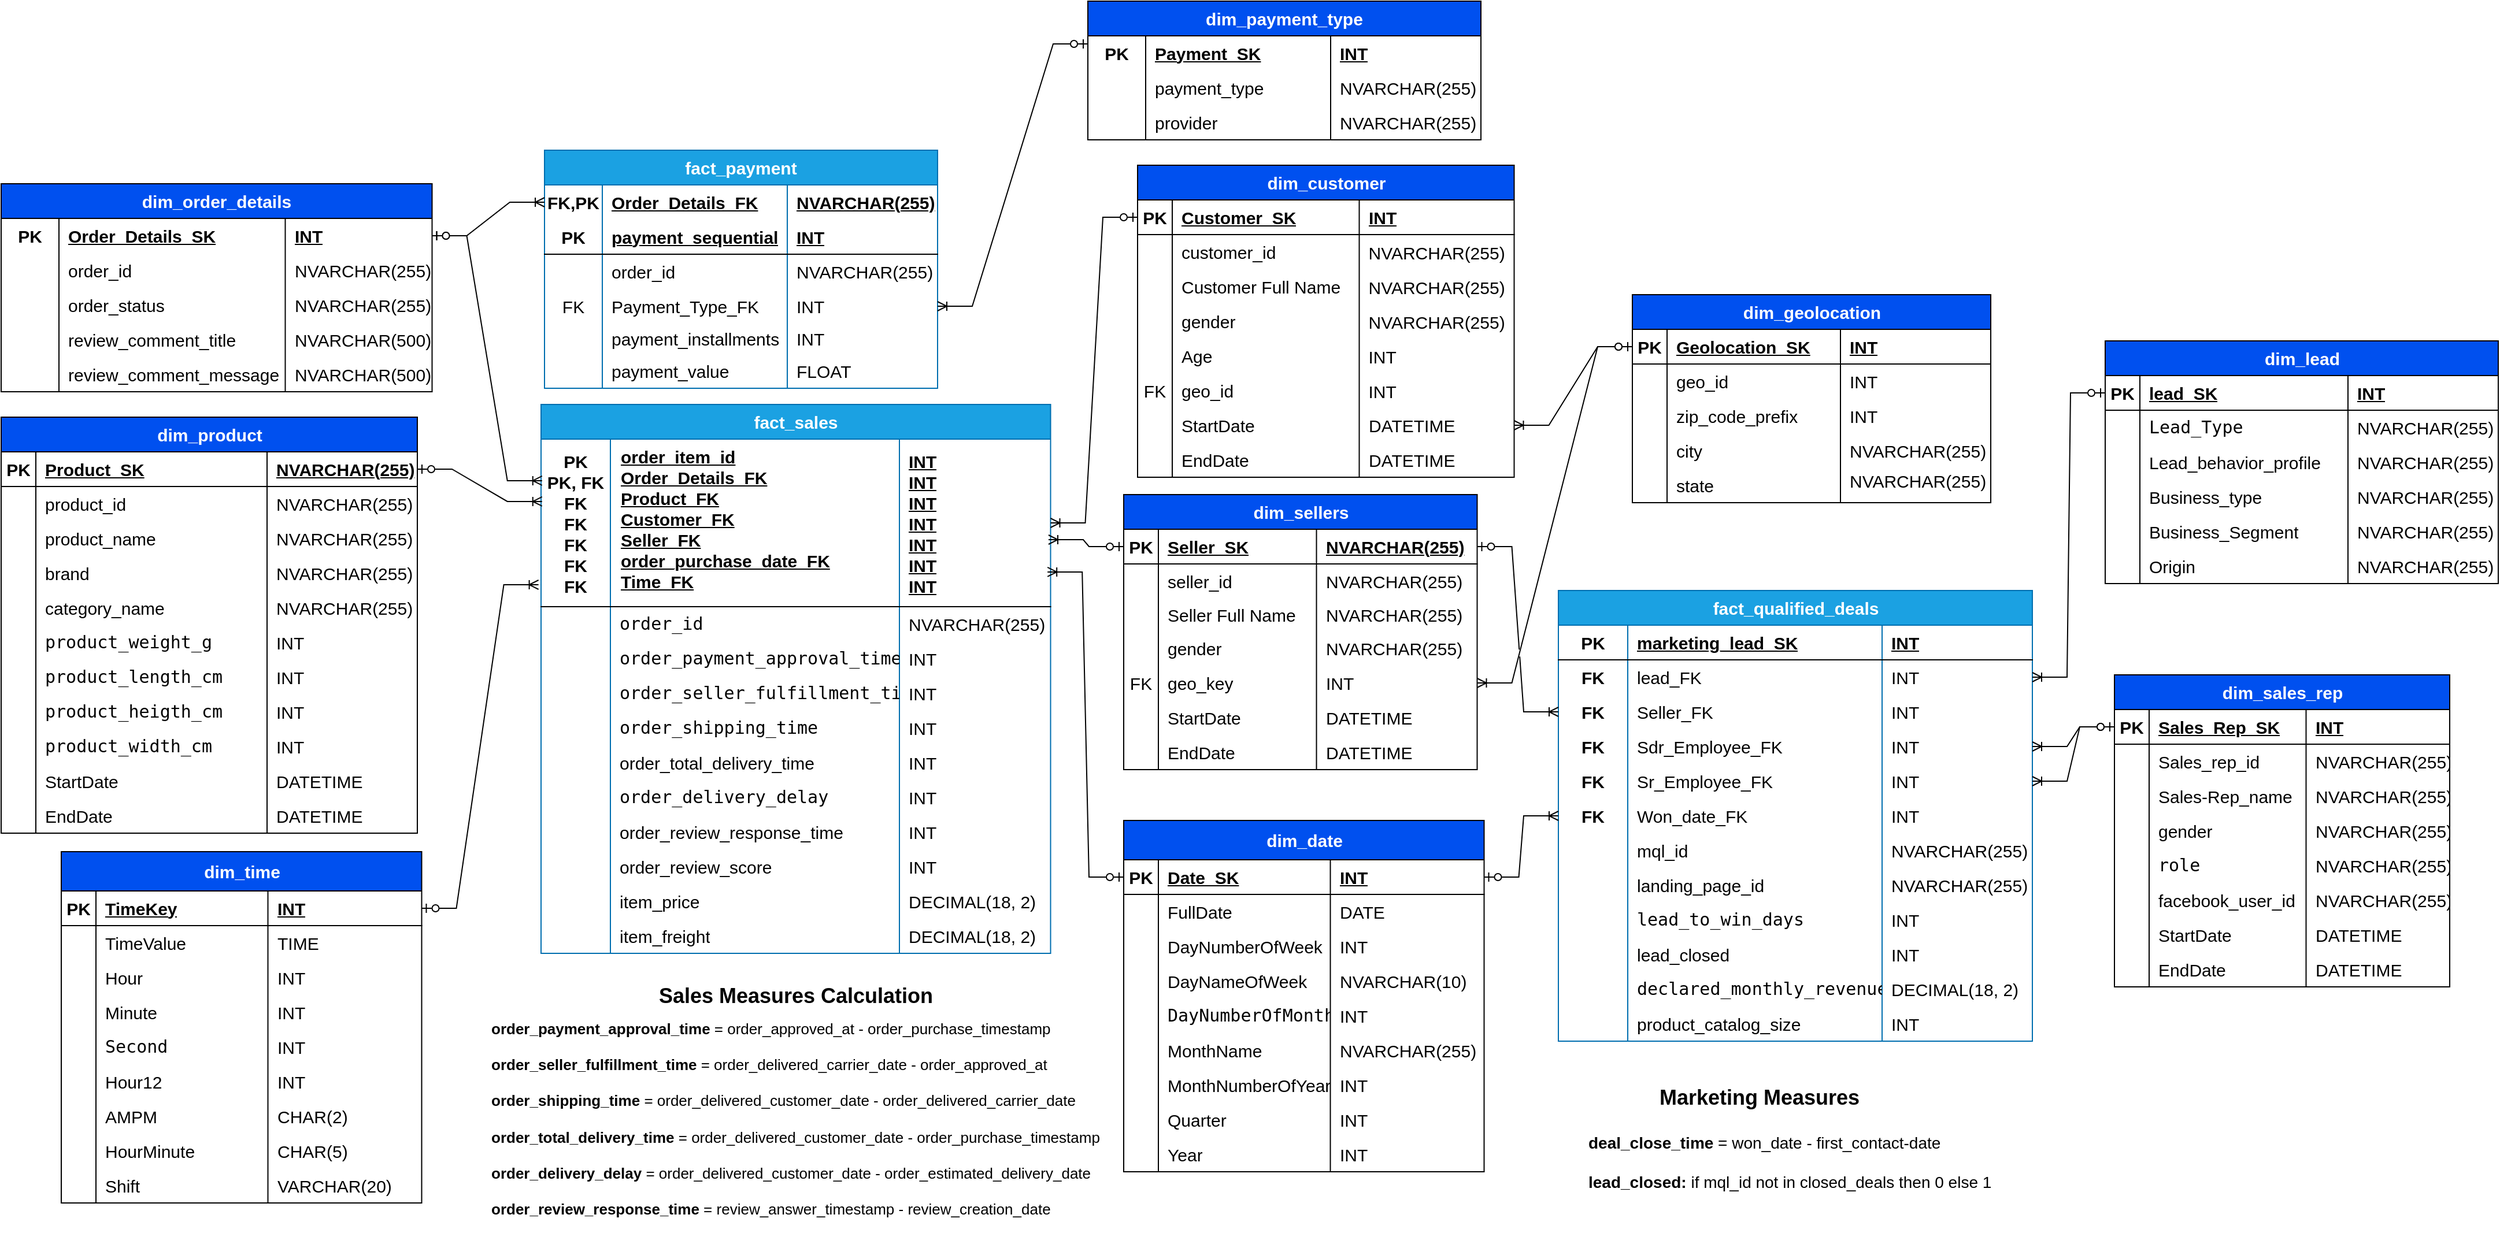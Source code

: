 <mxfile version="28.2.8">
  <diagram name="Page-1" id="uyYLpF2vpdHfLIiW-YD8">
    <mxGraphModel dx="1884" dy="883" grid="0" gridSize="10" guides="1" tooltips="1" connect="1" arrows="1" fold="1" page="1" pageScale="1" pageWidth="827" pageHeight="1169" background="#ffffff" math="0" shadow="0">
      <root>
        <mxCell id="0" />
        <mxCell id="1" parent="0" />
        <mxCell id="SNQ56c9XRR32mOw2F68g-58" value="&lt;font style=&quot;color: rgb(255, 255, 255);&quot;&gt;fact_sales&lt;/font&gt;" style="shape=table;startSize=30;container=1;collapsible=1;childLayout=tableLayout;fixedRows=1;rowLines=0;fontStyle=1;align=center;resizeLast=1;html=1;whiteSpace=wrap;fillColor=#1ba1e2;fontColor=#ffffff;strokeColor=#006EAF;fontSize=15;labelBorderColor=none;labelBackgroundColor=none;" parent="1" vertex="1">
          <mxGeometry x="517" y="394" width="440.75" height="475" as="geometry" />
        </mxCell>
        <mxCell id="SNQ56c9XRR32mOw2F68g-2" value="" style="shape=tableRow;horizontal=0;startSize=0;swimlaneHead=0;swimlaneBody=0;fillColor=none;collapsible=0;dropTarget=0;points=[[0,0.5],[1,0.5]];portConstraint=eastwest;top=0;left=0;right=0;bottom=1;fontSize=15;fontColor=#000000;labelBorderColor=none;labelBackgroundColor=none;strokeColor=#000000;" parent="SNQ56c9XRR32mOw2F68g-58" vertex="1">
          <mxGeometry y="30" width="440.75" height="145" as="geometry" />
        </mxCell>
        <mxCell id="SNQ56c9XRR32mOw2F68g-3" value="PK&lt;div&gt;PK, FK&lt;/div&gt;&lt;div&gt;FK&lt;/div&gt;&lt;div&gt;FK&lt;/div&gt;&lt;div&gt;FK&lt;/div&gt;&lt;div&gt;FK&lt;/div&gt;&lt;div&gt;FK&lt;/div&gt;" style="shape=partialRectangle;connectable=0;fillColor=none;top=0;left=0;bottom=0;right=0;fontStyle=1;overflow=hidden;whiteSpace=wrap;html=1;fontSize=15;fontColor=#000000;labelBorderColor=none;labelBackgroundColor=none;strokeColor=#000000;spacingTop=0;spacingRight=0;" parent="SNQ56c9XRR32mOw2F68g-2" vertex="1">
          <mxGeometry width="60" height="145" as="geometry">
            <mxRectangle width="60" height="145" as="alternateBounds" />
          </mxGeometry>
        </mxCell>
        <mxCell id="SNQ56c9XRR32mOw2F68g-4" value="order_item_id&lt;div&gt;Order_Details_FK&lt;/div&gt;&lt;div&gt;Product_FK&lt;/div&gt;&lt;div&gt;Customer_FK&lt;/div&gt;&lt;div&gt;Seller_FK&lt;/div&gt;&lt;div&gt;order_purchase_date_FK&lt;/div&gt;&lt;div&gt;Time_FK&lt;/div&gt;&lt;div&gt;&lt;br&gt;&lt;/div&gt;" style="shape=partialRectangle;connectable=0;fillColor=none;top=0;left=0;bottom=0;right=0;align=left;spacingLeft=6;fontStyle=5;overflow=hidden;whiteSpace=wrap;fontSize=15;fontColor=#000000;labelBorderColor=none;labelBackgroundColor=none;strokeColor=#000000;html=1;spacingTop=3;spacing=3;" parent="SNQ56c9XRR32mOw2F68g-2" vertex="1">
          <mxGeometry x="60" width="250" height="145" as="geometry">
            <mxRectangle width="250" height="145" as="alternateBounds" />
          </mxGeometry>
        </mxCell>
        <mxCell id="SNQ56c9XRR32mOw2F68g-41" value="INT&lt;div&gt;INT&lt;/div&gt;&lt;div&gt;INT&lt;/div&gt;&lt;div&gt;INT&lt;/div&gt;&lt;div&gt;INT&lt;/div&gt;&lt;div&gt;INT&lt;/div&gt;&lt;div&gt;INT&lt;/div&gt;" style="shape=partialRectangle;connectable=0;fillColor=none;top=0;left=0;bottom=0;right=0;align=left;spacingLeft=6;fontStyle=5;overflow=hidden;whiteSpace=wrap;html=1;fontSize=15;fontColor=#000000;labelBorderColor=none;labelBackgroundColor=none;strokeColor=#000000;" parent="SNQ56c9XRR32mOw2F68g-2" vertex="1">
          <mxGeometry x="310" width="130.75" height="145" as="geometry">
            <mxRectangle width="130.75" height="145" as="alternateBounds" />
          </mxGeometry>
        </mxCell>
        <mxCell id="SNQ56c9XRR32mOw2F68g-8" value="" style="shape=tableRow;horizontal=0;startSize=0;swimlaneHead=0;swimlaneBody=0;fillColor=none;collapsible=0;dropTarget=0;points=[[0,0.5],[1,0.5]];portConstraint=eastwest;top=0;left=0;right=0;bottom=0;fontSize=15;fontColor=#000000;labelBorderColor=none;labelBackgroundColor=none;strokeColor=#000000;" parent="SNQ56c9XRR32mOw2F68g-58" vertex="1">
          <mxGeometry y="175" width="440.75" height="30" as="geometry" />
        </mxCell>
        <mxCell id="SNQ56c9XRR32mOw2F68g-9" value="" style="shape=partialRectangle;connectable=0;fillColor=none;top=0;left=0;bottom=0;right=0;editable=1;overflow=hidden;whiteSpace=wrap;html=1;fontSize=15;fontColor=#000000;labelBorderColor=none;labelBackgroundColor=none;strokeColor=#000000;" parent="SNQ56c9XRR32mOw2F68g-8" vertex="1">
          <mxGeometry width="60" height="30" as="geometry">
            <mxRectangle width="60" height="30" as="alternateBounds" />
          </mxGeometry>
        </mxCell>
        <mxCell id="SNQ56c9XRR32mOw2F68g-10" value="&lt;pre style=&quot;border: none; margin: 0px; padding: 0px; overflow: auto; word-break: break-all; overflow-wrap: break-word; text-wrap-mode: wrap; font-family: menlo, consolas, &amp;quot;DejaVu Sans Mono&amp;quot;, monospace; line-height: 1.308;&quot; data--h-bstatus=&quot;0OBSERVED&quot;&gt;order_id&lt;/pre&gt;" style="shape=partialRectangle;connectable=0;fillColor=none;top=0;left=0;bottom=0;right=0;align=left;spacingLeft=6;overflow=hidden;whiteSpace=wrap;html=1;fontSize=15;fontColor=#000000;labelBorderColor=none;labelBackgroundColor=none;strokeColor=#000000;" parent="SNQ56c9XRR32mOw2F68g-8" vertex="1">
          <mxGeometry x="60" width="250" height="30" as="geometry">
            <mxRectangle width="250" height="30" as="alternateBounds" />
          </mxGeometry>
        </mxCell>
        <mxCell id="SNQ56c9XRR32mOw2F68g-43" value="NVARCHAR(255)" style="shape=partialRectangle;connectable=0;fillColor=none;top=0;left=0;bottom=0;right=0;align=left;spacingLeft=6;overflow=hidden;whiteSpace=wrap;html=1;fontSize=15;fontColor=#000000;labelBorderColor=none;labelBackgroundColor=none;strokeColor=#000000;" parent="SNQ56c9XRR32mOw2F68g-8" vertex="1">
          <mxGeometry x="310" width="130.75" height="30" as="geometry">
            <mxRectangle width="130.75" height="30" as="alternateBounds" />
          </mxGeometry>
        </mxCell>
        <mxCell id="SNQ56c9XRR32mOw2F68g-11" value="" style="shape=tableRow;horizontal=0;startSize=0;swimlaneHead=0;swimlaneBody=0;fillColor=none;collapsible=0;dropTarget=0;points=[[0,0.5],[1,0.5]];portConstraint=eastwest;top=0;left=0;right=0;bottom=0;fontSize=15;fontColor=#000000;labelBorderColor=none;labelBackgroundColor=none;strokeColor=#000000;" parent="SNQ56c9XRR32mOw2F68g-58" vertex="1">
          <mxGeometry y="205" width="440.75" height="30" as="geometry" />
        </mxCell>
        <mxCell id="SNQ56c9XRR32mOw2F68g-12" value="" style="shape=partialRectangle;connectable=0;fillColor=none;top=0;left=0;bottom=0;right=0;editable=1;overflow=hidden;whiteSpace=wrap;html=1;fontSize=15;fontColor=#000000;labelBorderColor=none;labelBackgroundColor=none;strokeColor=#000000;" parent="SNQ56c9XRR32mOw2F68g-11" vertex="1">
          <mxGeometry width="60" height="30" as="geometry">
            <mxRectangle width="60" height="30" as="alternateBounds" />
          </mxGeometry>
        </mxCell>
        <mxCell id="SNQ56c9XRR32mOw2F68g-13" value="&lt;pre style=&quot;border: none; margin: 0px; padding: 0px; overflow: auto; word-break: break-all; overflow-wrap: break-word; text-wrap-mode: wrap; font-family: menlo, consolas, &amp;quot;DejaVu Sans Mono&amp;quot;, monospace; line-height: 1.308;&quot; data--h-bstatus=&quot;0OBSERVED&quot;&gt;order_payment_approval_time&lt;/pre&gt;" style="shape=partialRectangle;connectable=0;fillColor=none;top=0;left=0;bottom=0;right=0;align=left;spacingLeft=6;overflow=hidden;whiteSpace=wrap;html=1;fontSize=15;fontColor=#000000;labelBorderColor=none;labelBackgroundColor=none;strokeColor=#000000;" parent="SNQ56c9XRR32mOw2F68g-11" vertex="1">
          <mxGeometry x="60" width="250" height="30" as="geometry">
            <mxRectangle width="250" height="30" as="alternateBounds" />
          </mxGeometry>
        </mxCell>
        <mxCell id="SNQ56c9XRR32mOw2F68g-44" value="INT" style="shape=partialRectangle;connectable=0;fillColor=none;top=0;left=0;bottom=0;right=0;align=left;spacingLeft=6;overflow=hidden;whiteSpace=wrap;html=1;fontSize=15;fontColor=#000000;labelBorderColor=none;labelBackgroundColor=none;strokeColor=#000000;" parent="SNQ56c9XRR32mOw2F68g-11" vertex="1">
          <mxGeometry x="310" width="130.75" height="30" as="geometry">
            <mxRectangle width="130.75" height="30" as="alternateBounds" />
          </mxGeometry>
        </mxCell>
        <mxCell id="SNQ56c9XRR32mOw2F68g-29" style="shape=tableRow;horizontal=0;startSize=0;swimlaneHead=0;swimlaneBody=0;fillColor=none;collapsible=0;dropTarget=0;points=[[0,0.5],[1,0.5]];portConstraint=eastwest;top=0;left=0;right=0;bottom=0;fontSize=15;fontColor=#000000;labelBorderColor=none;labelBackgroundColor=none;strokeColor=#000000;" parent="SNQ56c9XRR32mOw2F68g-58" vertex="1">
          <mxGeometry y="235" width="440.75" height="30" as="geometry" />
        </mxCell>
        <mxCell id="SNQ56c9XRR32mOw2F68g-30" style="shape=partialRectangle;connectable=0;fillColor=none;top=0;left=0;bottom=0;right=0;editable=1;overflow=hidden;whiteSpace=wrap;html=1;fontSize=15;fontColor=#000000;labelBorderColor=none;labelBackgroundColor=none;strokeColor=#000000;" parent="SNQ56c9XRR32mOw2F68g-29" vertex="1">
          <mxGeometry width="60" height="30" as="geometry">
            <mxRectangle width="60" height="30" as="alternateBounds" />
          </mxGeometry>
        </mxCell>
        <mxCell id="SNQ56c9XRR32mOw2F68g-31" value="&lt;pre style=&quot;border: none; margin: 0px; padding: 0px; overflow: auto; word-break: break-all; overflow-wrap: break-word; text-wrap-mode: wrap; font-family: menlo, consolas, &amp;quot;DejaVu Sans Mono&amp;quot;, monospace; line-height: 1.308;&quot; data--h-bstatus=&quot;0OBSERVED&quot;&gt;order_seller_fulfillment_time&lt;/pre&gt;" style="shape=partialRectangle;connectable=0;fillColor=none;top=0;left=0;bottom=0;right=0;align=left;spacingLeft=6;overflow=hidden;whiteSpace=wrap;html=1;fontSize=15;fontColor=#000000;labelBorderColor=none;labelBackgroundColor=none;strokeColor=#000000;" parent="SNQ56c9XRR32mOw2F68g-29" vertex="1">
          <mxGeometry x="60" width="250" height="30" as="geometry">
            <mxRectangle width="250" height="30" as="alternateBounds" />
          </mxGeometry>
        </mxCell>
        <mxCell id="SNQ56c9XRR32mOw2F68g-45" value="INT" style="shape=partialRectangle;connectable=0;fillColor=none;top=0;left=0;bottom=0;right=0;align=left;spacingLeft=6;overflow=hidden;whiteSpace=wrap;html=1;fontSize=15;fontColor=#000000;labelBorderColor=none;labelBackgroundColor=none;strokeColor=#000000;" parent="SNQ56c9XRR32mOw2F68g-29" vertex="1">
          <mxGeometry x="310" width="130.75" height="30" as="geometry">
            <mxRectangle width="130.75" height="30" as="alternateBounds" />
          </mxGeometry>
        </mxCell>
        <mxCell id="SNQ56c9XRR32mOw2F68g-26" style="shape=tableRow;horizontal=0;startSize=0;swimlaneHead=0;swimlaneBody=0;fillColor=none;collapsible=0;dropTarget=0;points=[[0,0.5],[1,0.5]];portConstraint=eastwest;top=0;left=0;right=0;bottom=0;fontSize=15;fontColor=#000000;labelBorderColor=none;labelBackgroundColor=none;strokeColor=#000000;" parent="SNQ56c9XRR32mOw2F68g-58" vertex="1">
          <mxGeometry y="265" width="440.75" height="30" as="geometry" />
        </mxCell>
        <mxCell id="SNQ56c9XRR32mOw2F68g-27" style="shape=partialRectangle;connectable=0;fillColor=none;top=0;left=0;bottom=0;right=0;editable=1;overflow=hidden;whiteSpace=wrap;html=1;fontSize=15;fontColor=#000000;labelBorderColor=none;labelBackgroundColor=none;strokeColor=#000000;" parent="SNQ56c9XRR32mOw2F68g-26" vertex="1">
          <mxGeometry width="60" height="30" as="geometry">
            <mxRectangle width="60" height="30" as="alternateBounds" />
          </mxGeometry>
        </mxCell>
        <mxCell id="SNQ56c9XRR32mOw2F68g-28" value="&lt;pre style=&quot;border: none; margin: 0px; padding: 0px; overflow: auto; word-break: break-all; overflow-wrap: break-word; text-wrap-mode: wrap; font-family: menlo, consolas, &amp;quot;DejaVu Sans Mono&amp;quot;, monospace; line-height: 1.308;&quot; data--h-bstatus=&quot;0OBSERVED&quot;&gt;order_shipping_time&lt;/pre&gt;" style="shape=partialRectangle;connectable=0;fillColor=none;top=0;left=0;bottom=0;right=0;align=left;spacingLeft=6;overflow=hidden;whiteSpace=wrap;html=1;fontSize=15;fontColor=#000000;labelBorderColor=none;labelBackgroundColor=none;strokeColor=#000000;" parent="SNQ56c9XRR32mOw2F68g-26" vertex="1">
          <mxGeometry x="60" width="250" height="30" as="geometry">
            <mxRectangle width="250" height="30" as="alternateBounds" />
          </mxGeometry>
        </mxCell>
        <mxCell id="SNQ56c9XRR32mOw2F68g-46" value="INT" style="shape=partialRectangle;connectable=0;fillColor=none;top=0;left=0;bottom=0;right=0;align=left;spacingLeft=6;overflow=hidden;whiteSpace=wrap;html=1;fontSize=15;fontColor=#000000;labelBorderColor=none;labelBackgroundColor=none;strokeColor=#000000;" parent="SNQ56c9XRR32mOw2F68g-26" vertex="1">
          <mxGeometry x="310" width="130.75" height="30" as="geometry">
            <mxRectangle width="130.75" height="30" as="alternateBounds" />
          </mxGeometry>
        </mxCell>
        <mxCell id="SNQ56c9XRR32mOw2F68g-23" style="shape=tableRow;horizontal=0;startSize=0;swimlaneHead=0;swimlaneBody=0;fillColor=none;collapsible=0;dropTarget=0;points=[[0,0.5],[1,0.5]];portConstraint=eastwest;top=0;left=0;right=0;bottom=0;fontSize=15;fontColor=#000000;labelBorderColor=none;labelBackgroundColor=none;strokeColor=#000000;" parent="SNQ56c9XRR32mOw2F68g-58" vertex="1">
          <mxGeometry y="295" width="440.75" height="30" as="geometry" />
        </mxCell>
        <mxCell id="SNQ56c9XRR32mOw2F68g-24" style="shape=partialRectangle;connectable=0;fillColor=none;top=0;left=0;bottom=0;right=0;editable=1;overflow=hidden;whiteSpace=wrap;html=1;fontSize=15;fontColor=#000000;labelBorderColor=none;labelBackgroundColor=none;strokeColor=#000000;" parent="SNQ56c9XRR32mOw2F68g-23" vertex="1">
          <mxGeometry width="60" height="30" as="geometry">
            <mxRectangle width="60" height="30" as="alternateBounds" />
          </mxGeometry>
        </mxCell>
        <mxCell id="SNQ56c9XRR32mOw2F68g-25" value="order_total_delivery_time" style="shape=partialRectangle;connectable=0;fillColor=none;top=0;left=0;bottom=0;right=0;align=left;spacingLeft=6;overflow=hidden;whiteSpace=wrap;html=1;fontSize=15;fontColor=#000000;labelBorderColor=none;labelBackgroundColor=none;strokeColor=#000000;" parent="SNQ56c9XRR32mOw2F68g-23" vertex="1">
          <mxGeometry x="60" width="250" height="30" as="geometry">
            <mxRectangle width="250" height="30" as="alternateBounds" />
          </mxGeometry>
        </mxCell>
        <mxCell id="SNQ56c9XRR32mOw2F68g-47" value="INT" style="shape=partialRectangle;connectable=0;fillColor=none;top=0;left=0;bottom=0;right=0;align=left;spacingLeft=6;overflow=hidden;whiteSpace=wrap;html=1;fontSize=15;fontColor=#000000;labelBorderColor=none;labelBackgroundColor=none;strokeColor=#000000;" parent="SNQ56c9XRR32mOw2F68g-23" vertex="1">
          <mxGeometry x="310" width="130.75" height="30" as="geometry">
            <mxRectangle width="130.75" height="30" as="alternateBounds" />
          </mxGeometry>
        </mxCell>
        <mxCell id="SNQ56c9XRR32mOw2F68g-20" style="shape=tableRow;horizontal=0;startSize=0;swimlaneHead=0;swimlaneBody=0;fillColor=none;collapsible=0;dropTarget=0;points=[[0,0.5],[1,0.5]];portConstraint=eastwest;top=0;left=0;right=0;bottom=0;fontSize=15;fontColor=#000000;labelBorderColor=none;labelBackgroundColor=none;strokeColor=#000000;" parent="SNQ56c9XRR32mOw2F68g-58" vertex="1">
          <mxGeometry y="325" width="440.75" height="30" as="geometry" />
        </mxCell>
        <mxCell id="SNQ56c9XRR32mOw2F68g-21" style="shape=partialRectangle;connectable=0;fillColor=none;top=0;left=0;bottom=0;right=0;editable=1;overflow=hidden;whiteSpace=wrap;html=1;fontSize=15;fontColor=#000000;labelBorderColor=none;labelBackgroundColor=none;strokeColor=#000000;" parent="SNQ56c9XRR32mOw2F68g-20" vertex="1">
          <mxGeometry width="60" height="30" as="geometry">
            <mxRectangle width="60" height="30" as="alternateBounds" />
          </mxGeometry>
        </mxCell>
        <mxCell id="SNQ56c9XRR32mOw2F68g-22" value="&lt;pre style=&quot;border: none; margin: 0px; padding: 0px; overflow: auto; word-break: break-all; overflow-wrap: break-word; text-wrap-mode: wrap; font-family: menlo, consolas, &amp;quot;DejaVu Sans Mono&amp;quot;, monospace; line-height: 1.308;&quot; data--h-bstatus=&quot;0OBSERVED&quot;&gt;order_delivery_delay&lt;/pre&gt;" style="shape=partialRectangle;connectable=0;fillColor=none;top=0;left=0;bottom=0;right=0;align=left;spacingLeft=6;overflow=hidden;whiteSpace=wrap;html=1;fontSize=15;fontColor=#000000;labelBorderColor=none;labelBackgroundColor=none;strokeColor=#000000;" parent="SNQ56c9XRR32mOw2F68g-20" vertex="1">
          <mxGeometry x="60" width="250" height="30" as="geometry">
            <mxRectangle width="250" height="30" as="alternateBounds" />
          </mxGeometry>
        </mxCell>
        <mxCell id="SNQ56c9XRR32mOw2F68g-48" value="INT" style="shape=partialRectangle;connectable=0;fillColor=none;top=0;left=0;bottom=0;right=0;align=left;spacingLeft=6;overflow=hidden;whiteSpace=wrap;html=1;fontSize=15;fontColor=#000000;labelBorderColor=none;labelBackgroundColor=none;strokeColor=#000000;" parent="SNQ56c9XRR32mOw2F68g-20" vertex="1">
          <mxGeometry x="310" width="130.75" height="30" as="geometry">
            <mxRectangle width="130.75" height="30" as="alternateBounds" />
          </mxGeometry>
        </mxCell>
        <mxCell id="htcTJ87A9hfYxTRruonu-88" style="shape=tableRow;horizontal=0;startSize=0;swimlaneHead=0;swimlaneBody=0;fillColor=none;collapsible=0;dropTarget=0;points=[[0,0.5],[1,0.5]];portConstraint=eastwest;top=0;left=0;right=0;bottom=0;fontSize=15;fontColor=#000000;labelBorderColor=none;labelBackgroundColor=none;strokeColor=#000000;" parent="SNQ56c9XRR32mOw2F68g-58" vertex="1">
          <mxGeometry y="355" width="440.75" height="30" as="geometry" />
        </mxCell>
        <mxCell id="htcTJ87A9hfYxTRruonu-89" style="shape=partialRectangle;connectable=0;fillColor=none;top=0;left=0;bottom=0;right=0;editable=1;overflow=hidden;whiteSpace=wrap;html=1;fontSize=15;fontColor=#000000;labelBorderColor=none;labelBackgroundColor=none;strokeColor=#000000;" parent="htcTJ87A9hfYxTRruonu-88" vertex="1">
          <mxGeometry width="60" height="30" as="geometry">
            <mxRectangle width="60" height="30" as="alternateBounds" />
          </mxGeometry>
        </mxCell>
        <mxCell id="htcTJ87A9hfYxTRruonu-90" value="order_review_response_time" style="shape=partialRectangle;connectable=0;fillColor=none;top=0;left=0;bottom=0;right=0;align=left;spacingLeft=6;overflow=hidden;whiteSpace=wrap;html=1;fontSize=15;fontColor=#000000;labelBorderColor=none;labelBackgroundColor=none;strokeColor=#000000;" parent="htcTJ87A9hfYxTRruonu-88" vertex="1">
          <mxGeometry x="60" width="250" height="30" as="geometry">
            <mxRectangle width="250" height="30" as="alternateBounds" />
          </mxGeometry>
        </mxCell>
        <mxCell id="htcTJ87A9hfYxTRruonu-91" value="INT" style="shape=partialRectangle;connectable=0;fillColor=none;top=0;left=0;bottom=0;right=0;align=left;spacingLeft=6;overflow=hidden;whiteSpace=wrap;html=1;fontSize=15;fontColor=#000000;labelBorderColor=none;labelBackgroundColor=none;strokeColor=#000000;" parent="htcTJ87A9hfYxTRruonu-88" vertex="1">
          <mxGeometry x="310" width="130.75" height="30" as="geometry">
            <mxRectangle width="130.75" height="30" as="alternateBounds" />
          </mxGeometry>
        </mxCell>
        <mxCell id="SNQ56c9XRR32mOw2F68g-65" value="" style="shape=tableRow;horizontal=0;startSize=0;swimlaneHead=0;swimlaneBody=0;fillColor=none;collapsible=0;dropTarget=0;points=[[0,0.5],[1,0.5]];portConstraint=eastwest;top=0;left=0;right=0;bottom=0;html=1;fontSize=15;fontColor=#000000;labelBorderColor=none;labelBackgroundColor=none;strokeColor=#000000;" parent="SNQ56c9XRR32mOw2F68g-58" vertex="1">
          <mxGeometry y="385" width="440.75" height="30" as="geometry" />
        </mxCell>
        <mxCell id="SNQ56c9XRR32mOw2F68g-66" value="" style="shape=partialRectangle;connectable=0;fillColor=none;top=0;left=0;bottom=0;right=0;editable=1;overflow=hidden;html=1;whiteSpace=wrap;fontSize=15;fontColor=#000000;labelBorderColor=none;labelBackgroundColor=none;strokeColor=#000000;fontStyle=1" parent="SNQ56c9XRR32mOw2F68g-65" vertex="1">
          <mxGeometry width="60" height="30" as="geometry">
            <mxRectangle width="60" height="30" as="alternateBounds" />
          </mxGeometry>
        </mxCell>
        <mxCell id="SNQ56c9XRR32mOw2F68g-67" value="order_review_score" style="shape=partialRectangle;connectable=0;fillColor=none;top=0;left=0;bottom=0;right=0;align=left;spacingLeft=6;overflow=hidden;html=1;whiteSpace=wrap;fontSize=15;fontColor=#000000;labelBorderColor=none;labelBackgroundColor=none;strokeColor=#000000;" parent="SNQ56c9XRR32mOw2F68g-65" vertex="1">
          <mxGeometry x="60" width="250" height="30" as="geometry">
            <mxRectangle width="250" height="30" as="alternateBounds" />
          </mxGeometry>
        </mxCell>
        <mxCell id="SNQ56c9XRR32mOw2F68g-73" value="INT" style="shape=partialRectangle;connectable=0;fillColor=none;top=0;left=0;bottom=0;right=0;align=left;spacingLeft=6;overflow=hidden;html=1;whiteSpace=wrap;fontSize=15;fontColor=#000000;labelBorderColor=none;labelBackgroundColor=none;strokeColor=#000000;" parent="SNQ56c9XRR32mOw2F68g-65" vertex="1">
          <mxGeometry x="310" width="130.75" height="30" as="geometry">
            <mxRectangle width="130.75" height="30" as="alternateBounds" />
          </mxGeometry>
        </mxCell>
        <mxCell id="SNQ56c9XRR32mOw2F68g-68" value="" style="shape=tableRow;horizontal=0;startSize=0;swimlaneHead=0;swimlaneBody=0;fillColor=none;collapsible=0;dropTarget=0;points=[[0,0.5],[1,0.5]];portConstraint=eastwest;top=0;left=0;right=0;bottom=0;html=1;fontSize=15;fontColor=#000000;labelBorderColor=none;labelBackgroundColor=none;strokeColor=#000000;" parent="SNQ56c9XRR32mOw2F68g-58" vertex="1">
          <mxGeometry y="415" width="440.75" height="30" as="geometry" />
        </mxCell>
        <mxCell id="SNQ56c9XRR32mOw2F68g-69" value="" style="shape=partialRectangle;connectable=0;fillColor=none;top=0;left=0;bottom=0;right=0;editable=1;overflow=hidden;html=1;whiteSpace=wrap;fontSize=15;fontColor=#000000;labelBorderColor=none;labelBackgroundColor=none;strokeColor=#000000;fontStyle=1" parent="SNQ56c9XRR32mOw2F68g-68" vertex="1">
          <mxGeometry width="60" height="30" as="geometry">
            <mxRectangle width="60" height="30" as="alternateBounds" />
          </mxGeometry>
        </mxCell>
        <mxCell id="SNQ56c9XRR32mOw2F68g-70" value="item_price" style="shape=partialRectangle;connectable=0;fillColor=none;top=0;left=0;bottom=0;right=0;align=left;spacingLeft=6;overflow=hidden;html=1;whiteSpace=wrap;fontSize=15;fontColor=#000000;labelBorderColor=none;labelBackgroundColor=none;strokeColor=#000000;" parent="SNQ56c9XRR32mOw2F68g-68" vertex="1">
          <mxGeometry x="60" width="250" height="30" as="geometry">
            <mxRectangle width="250" height="30" as="alternateBounds" />
          </mxGeometry>
        </mxCell>
        <mxCell id="SNQ56c9XRR32mOw2F68g-74" value="DECIMAL(18, 2)" style="shape=partialRectangle;connectable=0;fillColor=none;top=0;left=0;bottom=0;right=0;align=left;spacingLeft=6;overflow=hidden;html=1;whiteSpace=wrap;fontSize=15;fontColor=#000000;labelBorderColor=none;labelBackgroundColor=none;strokeColor=#000000;" parent="SNQ56c9XRR32mOw2F68g-68" vertex="1">
          <mxGeometry x="310" width="130.75" height="30" as="geometry">
            <mxRectangle width="130.75" height="30" as="alternateBounds" />
          </mxGeometry>
        </mxCell>
        <mxCell id="htcTJ87A9hfYxTRruonu-9" style="shape=tableRow;horizontal=0;startSize=0;swimlaneHead=0;swimlaneBody=0;fillColor=none;collapsible=0;dropTarget=0;points=[[0,0.5],[1,0.5]];portConstraint=eastwest;top=0;left=0;right=0;bottom=0;html=1;fontSize=15;fontColor=#000000;labelBorderColor=none;labelBackgroundColor=none;strokeColor=#000000;" parent="SNQ56c9XRR32mOw2F68g-58" vertex="1">
          <mxGeometry y="445" width="440.75" height="30" as="geometry" />
        </mxCell>
        <mxCell id="htcTJ87A9hfYxTRruonu-10" value="" style="shape=partialRectangle;connectable=0;fillColor=none;top=0;left=0;bottom=0;right=0;editable=1;overflow=hidden;html=1;whiteSpace=wrap;fontSize=15;fontColor=#000000;labelBorderColor=none;labelBackgroundColor=none;strokeColor=#000000;fontStyle=1" parent="htcTJ87A9hfYxTRruonu-9" vertex="1">
          <mxGeometry width="60" height="30" as="geometry">
            <mxRectangle width="60" height="30" as="alternateBounds" />
          </mxGeometry>
        </mxCell>
        <mxCell id="htcTJ87A9hfYxTRruonu-11" value="item_freight" style="shape=partialRectangle;connectable=0;fillColor=none;top=0;left=0;bottom=0;right=0;align=left;spacingLeft=6;overflow=hidden;html=1;whiteSpace=wrap;fontSize=15;fontColor=#000000;labelBorderColor=none;labelBackgroundColor=none;strokeColor=#000000;" parent="htcTJ87A9hfYxTRruonu-9" vertex="1">
          <mxGeometry x="60" width="250" height="30" as="geometry">
            <mxRectangle width="250" height="30" as="alternateBounds" />
          </mxGeometry>
        </mxCell>
        <mxCell id="htcTJ87A9hfYxTRruonu-12" value="DECIMAL(18, 2)" style="shape=partialRectangle;connectable=0;fillColor=none;top=0;left=0;bottom=0;right=0;align=left;spacingLeft=6;overflow=hidden;html=1;whiteSpace=wrap;fontSize=15;fontColor=#000000;labelBorderColor=none;labelBackgroundColor=none;strokeColor=#000000;" parent="htcTJ87A9hfYxTRruonu-9" vertex="1">
          <mxGeometry x="310" width="130.75" height="30" as="geometry">
            <mxRectangle width="130.75" height="30" as="alternateBounds" />
          </mxGeometry>
        </mxCell>
        <mxCell id="SNQ56c9XRR32mOw2F68g-121" value="&lt;font style=&quot;color: rgb(255, 255, 255);&quot;&gt;dim_customer&lt;/font&gt;" style="shape=table;startSize=30;container=1;collapsible=1;childLayout=tableLayout;fixedRows=1;rowLines=0;fontStyle=1;align=center;resizeLast=1;html=1;fillColor=#0050ef;fontColor=#000000;strokeColor=#000000;fontSize=15;labelBorderColor=none;labelBackgroundColor=none;" parent="1" vertex="1">
          <mxGeometry x="1033" y="187" width="325.75" height="270" as="geometry" />
        </mxCell>
        <mxCell id="SNQ56c9XRR32mOw2F68g-122" value="" style="shape=tableRow;horizontal=0;startSize=0;swimlaneHead=0;swimlaneBody=0;fillColor=none;collapsible=0;dropTarget=0;points=[[0,0.5],[1,0.5]];portConstraint=eastwest;top=0;left=0;right=0;bottom=1;fontSize=15;fontColor=#000000;labelBorderColor=none;labelBackgroundColor=none;strokeColor=#000000;" parent="SNQ56c9XRR32mOw2F68g-121" vertex="1">
          <mxGeometry y="30" width="325.75" height="30" as="geometry" />
        </mxCell>
        <mxCell id="SNQ56c9XRR32mOw2F68g-123" value="PK" style="shape=partialRectangle;connectable=0;fillColor=none;top=0;left=0;bottom=0;right=0;fontStyle=1;overflow=hidden;whiteSpace=wrap;html=1;fontSize=15;fontColor=#000000;labelBorderColor=none;labelBackgroundColor=none;strokeColor=#000000;" parent="SNQ56c9XRR32mOw2F68g-122" vertex="1">
          <mxGeometry width="30" height="30" as="geometry">
            <mxRectangle width="30" height="30" as="alternateBounds" />
          </mxGeometry>
        </mxCell>
        <mxCell id="SNQ56c9XRR32mOw2F68g-124" value="Customer_SK" style="shape=partialRectangle;connectable=0;fillColor=none;top=0;left=0;bottom=0;right=0;align=left;spacingLeft=6;fontStyle=5;overflow=hidden;whiteSpace=wrap;html=1;fontSize=15;fontColor=#000000;labelBorderColor=none;labelBackgroundColor=none;strokeColor=#000000;" parent="SNQ56c9XRR32mOw2F68g-122" vertex="1">
          <mxGeometry x="30" width="161.75" height="30" as="geometry">
            <mxRectangle width="161.75" height="30" as="alternateBounds" />
          </mxGeometry>
        </mxCell>
        <mxCell id="SNQ56c9XRR32mOw2F68g-138" value="INT" style="shape=partialRectangle;connectable=0;fillColor=none;top=0;left=0;bottom=0;right=0;align=left;spacingLeft=6;fontStyle=5;overflow=hidden;whiteSpace=wrap;html=1;fontSize=15;fontColor=#000000;labelBorderColor=none;labelBackgroundColor=none;strokeColor=#000000;" parent="SNQ56c9XRR32mOw2F68g-122" vertex="1">
          <mxGeometry x="191.75" width="134" height="30" as="geometry">
            <mxRectangle width="134" height="30" as="alternateBounds" />
          </mxGeometry>
        </mxCell>
        <mxCell id="gbYORV3196jYDVE8izWD-5" style="shape=tableRow;horizontal=0;startSize=0;swimlaneHead=0;swimlaneBody=0;fillColor=none;collapsible=0;dropTarget=0;points=[[0,0.5],[1,0.5]];portConstraint=eastwest;top=0;left=0;right=0;bottom=0;fontSize=15;fontColor=#000000;labelBorderColor=none;labelBackgroundColor=none;strokeColor=#000000;" parent="SNQ56c9XRR32mOw2F68g-121" vertex="1">
          <mxGeometry y="60" width="325.75" height="30" as="geometry" />
        </mxCell>
        <mxCell id="gbYORV3196jYDVE8izWD-6" style="shape=partialRectangle;connectable=0;fillColor=none;top=0;left=0;bottom=0;right=0;editable=1;overflow=hidden;whiteSpace=wrap;html=1;fontSize=15;fontColor=#000000;labelBorderColor=none;labelBackgroundColor=none;strokeColor=#000000;" parent="gbYORV3196jYDVE8izWD-5" vertex="1">
          <mxGeometry width="30" height="30" as="geometry">
            <mxRectangle width="30" height="30" as="alternateBounds" />
          </mxGeometry>
        </mxCell>
        <mxCell id="gbYORV3196jYDVE8izWD-7" value="customer_id" style="shape=partialRectangle;connectable=0;fillColor=none;top=0;left=0;bottom=0;right=0;align=left;spacingLeft=6;overflow=hidden;whiteSpace=wrap;html=1;fontSize=15;fontColor=#000000;labelBorderColor=none;labelBackgroundColor=none;strokeColor=#000000;" parent="gbYORV3196jYDVE8izWD-5" vertex="1">
          <mxGeometry x="30" width="161.75" height="30" as="geometry">
            <mxRectangle width="161.75" height="30" as="alternateBounds" />
          </mxGeometry>
        </mxCell>
        <mxCell id="gbYORV3196jYDVE8izWD-8" value="NVARCHAR(255)" style="shape=partialRectangle;connectable=0;fillColor=none;top=0;left=0;bottom=0;right=0;align=left;spacingLeft=6;overflow=hidden;fontSize=15;fontColor=#000000;labelBorderColor=none;labelBackgroundColor=none;strokeColor=#000000;" parent="gbYORV3196jYDVE8izWD-5" vertex="1">
          <mxGeometry x="191.75" width="134" height="30" as="geometry">
            <mxRectangle width="134" height="30" as="alternateBounds" />
          </mxGeometry>
        </mxCell>
        <mxCell id="SNQ56c9XRR32mOw2F68g-125" value="" style="shape=tableRow;horizontal=0;startSize=0;swimlaneHead=0;swimlaneBody=0;fillColor=none;collapsible=0;dropTarget=0;points=[[0,0.5],[1,0.5]];portConstraint=eastwest;top=0;left=0;right=0;bottom=0;fontSize=15;fontColor=#000000;labelBorderColor=none;labelBackgroundColor=none;strokeColor=#000000;" parent="SNQ56c9XRR32mOw2F68g-121" vertex="1">
          <mxGeometry y="90" width="325.75" height="30" as="geometry" />
        </mxCell>
        <mxCell id="SNQ56c9XRR32mOw2F68g-126" value="" style="shape=partialRectangle;connectable=0;fillColor=none;top=0;left=0;bottom=0;right=0;editable=1;overflow=hidden;whiteSpace=wrap;html=1;fontSize=15;fontColor=#000000;labelBorderColor=none;labelBackgroundColor=none;strokeColor=#000000;" parent="SNQ56c9XRR32mOw2F68g-125" vertex="1">
          <mxGeometry width="30" height="30" as="geometry">
            <mxRectangle width="30" height="30" as="alternateBounds" />
          </mxGeometry>
        </mxCell>
        <mxCell id="SNQ56c9XRR32mOw2F68g-127" value="Customer Full Name" style="shape=partialRectangle;connectable=0;fillColor=none;top=0;left=0;bottom=0;right=0;align=left;spacingLeft=6;overflow=hidden;whiteSpace=wrap;html=1;fontSize=15;fontColor=#000000;labelBorderColor=none;labelBackgroundColor=none;strokeColor=#000000;" parent="SNQ56c9XRR32mOw2F68g-125" vertex="1">
          <mxGeometry x="30" width="161.75" height="30" as="geometry">
            <mxRectangle width="161.75" height="30" as="alternateBounds" />
          </mxGeometry>
        </mxCell>
        <mxCell id="SNQ56c9XRR32mOw2F68g-139" value="NVARCHAR(255)" style="shape=partialRectangle;connectable=0;fillColor=none;top=0;left=0;bottom=0;right=0;align=left;spacingLeft=6;overflow=hidden;fontSize=15;fontColor=#000000;labelBorderColor=none;labelBackgroundColor=none;strokeColor=#000000;" parent="SNQ56c9XRR32mOw2F68g-125" vertex="1">
          <mxGeometry x="191.75" width="134" height="30" as="geometry">
            <mxRectangle width="134" height="30" as="alternateBounds" />
          </mxGeometry>
        </mxCell>
        <mxCell id="SNQ56c9XRR32mOw2F68g-128" value="" style="shape=tableRow;horizontal=0;startSize=0;swimlaneHead=0;swimlaneBody=0;fillColor=none;collapsible=0;dropTarget=0;points=[[0,0.5],[1,0.5]];portConstraint=eastwest;top=0;left=0;right=0;bottom=0;fontSize=15;fontColor=#000000;labelBorderColor=none;labelBackgroundColor=none;strokeColor=#000000;" parent="SNQ56c9XRR32mOw2F68g-121" vertex="1">
          <mxGeometry y="120" width="325.75" height="30" as="geometry" />
        </mxCell>
        <mxCell id="SNQ56c9XRR32mOw2F68g-129" value="" style="shape=partialRectangle;connectable=0;fillColor=none;top=0;left=0;bottom=0;right=0;editable=1;overflow=hidden;whiteSpace=wrap;html=1;fontSize=15;fontColor=#000000;labelBorderColor=none;labelBackgroundColor=none;strokeColor=#000000;" parent="SNQ56c9XRR32mOw2F68g-128" vertex="1">
          <mxGeometry width="30" height="30" as="geometry">
            <mxRectangle width="30" height="30" as="alternateBounds" />
          </mxGeometry>
        </mxCell>
        <mxCell id="SNQ56c9XRR32mOw2F68g-130" value="gender" style="shape=partialRectangle;connectable=0;fillColor=none;top=0;left=0;bottom=0;right=0;align=left;spacingLeft=6;overflow=hidden;whiteSpace=wrap;html=1;fontSize=15;fontColor=#000000;labelBorderColor=none;labelBackgroundColor=none;strokeColor=#000000;" parent="SNQ56c9XRR32mOw2F68g-128" vertex="1">
          <mxGeometry x="30" width="161.75" height="30" as="geometry">
            <mxRectangle width="161.75" height="30" as="alternateBounds" />
          </mxGeometry>
        </mxCell>
        <mxCell id="SNQ56c9XRR32mOw2F68g-140" value="NVARCHAR(255)" style="shape=partialRectangle;connectable=0;fillColor=none;top=0;left=0;bottom=0;right=0;align=left;spacingLeft=6;overflow=hidden;fontSize=15;fontColor=#000000;labelBorderColor=none;labelBackgroundColor=none;strokeColor=#000000;" parent="SNQ56c9XRR32mOw2F68g-128" vertex="1">
          <mxGeometry x="191.75" width="134" height="30" as="geometry">
            <mxRectangle width="134" height="30" as="alternateBounds" />
          </mxGeometry>
        </mxCell>
        <mxCell id="SNQ56c9XRR32mOw2F68g-131" value="" style="shape=tableRow;horizontal=0;startSize=0;swimlaneHead=0;swimlaneBody=0;fillColor=none;collapsible=0;dropTarget=0;points=[[0,0.5],[1,0.5]];portConstraint=eastwest;top=0;left=0;right=0;bottom=0;fontSize=15;fontColor=#000000;labelBorderColor=none;labelBackgroundColor=none;strokeColor=#000000;" parent="SNQ56c9XRR32mOw2F68g-121" vertex="1">
          <mxGeometry y="150" width="325.75" height="30" as="geometry" />
        </mxCell>
        <mxCell id="SNQ56c9XRR32mOw2F68g-132" value="" style="shape=partialRectangle;connectable=0;fillColor=none;top=0;left=0;bottom=0;right=0;editable=1;overflow=hidden;whiteSpace=wrap;html=1;fontSize=15;fontColor=#000000;labelBorderColor=none;labelBackgroundColor=none;strokeColor=#000000;" parent="SNQ56c9XRR32mOw2F68g-131" vertex="1">
          <mxGeometry width="30" height="30" as="geometry">
            <mxRectangle width="30" height="30" as="alternateBounds" />
          </mxGeometry>
        </mxCell>
        <mxCell id="SNQ56c9XRR32mOw2F68g-133" value="Age" style="shape=partialRectangle;connectable=0;fillColor=none;top=0;left=0;bottom=0;right=0;align=left;spacingLeft=6;overflow=hidden;whiteSpace=wrap;html=1;fontSize=15;fontColor=#000000;labelBorderColor=none;labelBackgroundColor=none;strokeColor=#000000;" parent="SNQ56c9XRR32mOw2F68g-131" vertex="1">
          <mxGeometry x="30" width="161.75" height="30" as="geometry">
            <mxRectangle width="161.75" height="30" as="alternateBounds" />
          </mxGeometry>
        </mxCell>
        <mxCell id="SNQ56c9XRR32mOw2F68g-141" value="INT" style="shape=partialRectangle;connectable=0;fillColor=none;top=0;left=0;bottom=0;right=0;align=left;spacingLeft=6;overflow=hidden;fontSize=15;fontColor=#000000;labelBorderColor=none;labelBackgroundColor=none;strokeColor=#000000;" parent="SNQ56c9XRR32mOw2F68g-131" vertex="1">
          <mxGeometry x="191.75" width="134" height="30" as="geometry">
            <mxRectangle width="134" height="30" as="alternateBounds" />
          </mxGeometry>
        </mxCell>
        <mxCell id="XDzjaHD1MAUmJ3mkmiZD-13" style="shape=tableRow;horizontal=0;startSize=0;swimlaneHead=0;swimlaneBody=0;fillColor=none;collapsible=0;dropTarget=0;points=[[0,0.5],[1,0.5]];portConstraint=eastwest;top=0;left=0;right=0;bottom=0;fontSize=15;fontColor=#000000;labelBorderColor=none;labelBackgroundColor=none;strokeColor=#000000;" parent="SNQ56c9XRR32mOw2F68g-121" vertex="1">
          <mxGeometry y="180" width="325.75" height="30" as="geometry" />
        </mxCell>
        <mxCell id="XDzjaHD1MAUmJ3mkmiZD-14" value="FK" style="shape=partialRectangle;connectable=0;fillColor=none;top=0;left=0;bottom=0;right=0;editable=1;overflow=hidden;whiteSpace=wrap;html=1;fontSize=15;fontColor=#000000;labelBorderColor=none;labelBackgroundColor=none;strokeColor=#000000;" parent="XDzjaHD1MAUmJ3mkmiZD-13" vertex="1">
          <mxGeometry width="30" height="30" as="geometry">
            <mxRectangle width="30" height="30" as="alternateBounds" />
          </mxGeometry>
        </mxCell>
        <mxCell id="XDzjaHD1MAUmJ3mkmiZD-15" value="geo_id" style="shape=partialRectangle;connectable=0;fillColor=none;top=0;left=0;bottom=0;right=0;align=left;spacingLeft=6;overflow=hidden;whiteSpace=wrap;html=1;fontSize=15;fontColor=#000000;labelBorderColor=none;labelBackgroundColor=none;strokeColor=#000000;" parent="XDzjaHD1MAUmJ3mkmiZD-13" vertex="1">
          <mxGeometry x="30" width="161.75" height="30" as="geometry">
            <mxRectangle width="161.75" height="30" as="alternateBounds" />
          </mxGeometry>
        </mxCell>
        <mxCell id="XDzjaHD1MAUmJ3mkmiZD-16" value="INT" style="shape=partialRectangle;connectable=0;fillColor=none;top=0;left=0;bottom=0;right=0;align=left;spacingLeft=6;overflow=hidden;fontSize=15;fontColor=#000000;labelBorderColor=none;labelBackgroundColor=none;strokeColor=#000000;" parent="XDzjaHD1MAUmJ3mkmiZD-13" vertex="1">
          <mxGeometry x="191.75" width="134" height="30" as="geometry">
            <mxRectangle width="134" height="30" as="alternateBounds" />
          </mxGeometry>
        </mxCell>
        <mxCell id="SNQ56c9XRR32mOw2F68g-142" style="shape=tableRow;horizontal=0;startSize=0;swimlaneHead=0;swimlaneBody=0;fillColor=none;collapsible=0;dropTarget=0;points=[[0,0.5],[1,0.5]];portConstraint=eastwest;top=0;left=0;right=0;bottom=0;fontSize=15;fontColor=#000000;labelBorderColor=none;labelBackgroundColor=none;strokeColor=#000000;" parent="SNQ56c9XRR32mOw2F68g-121" vertex="1">
          <mxGeometry y="210" width="325.75" height="30" as="geometry" />
        </mxCell>
        <mxCell id="SNQ56c9XRR32mOw2F68g-143" value="" style="shape=partialRectangle;connectable=0;fillColor=none;top=0;left=0;bottom=0;right=0;editable=1;overflow=hidden;whiteSpace=wrap;html=1;fontSize=15;fontColor=#000000;labelBorderColor=none;labelBackgroundColor=none;strokeColor=#000000;" parent="SNQ56c9XRR32mOw2F68g-142" vertex="1">
          <mxGeometry width="30" height="30" as="geometry">
            <mxRectangle width="30" height="30" as="alternateBounds" />
          </mxGeometry>
        </mxCell>
        <mxCell id="SNQ56c9XRR32mOw2F68g-144" value="StartDate" style="shape=partialRectangle;connectable=0;fillColor=none;top=0;left=0;bottom=0;right=0;align=left;spacingLeft=6;overflow=hidden;whiteSpace=wrap;html=1;fontSize=15;fontColor=#000000;labelBorderColor=none;labelBackgroundColor=none;strokeColor=#000000;" parent="SNQ56c9XRR32mOw2F68g-142" vertex="1">
          <mxGeometry x="30" width="161.75" height="30" as="geometry">
            <mxRectangle width="161.75" height="30" as="alternateBounds" />
          </mxGeometry>
        </mxCell>
        <mxCell id="SNQ56c9XRR32mOw2F68g-145" value="DATETIME" style="shape=partialRectangle;connectable=0;fillColor=none;top=0;left=0;bottom=0;right=0;align=left;spacingLeft=6;overflow=hidden;whiteSpace=wrap;html=1;fontSize=15;fontColor=#000000;labelBorderColor=none;labelBackgroundColor=none;strokeColor=#000000;" parent="SNQ56c9XRR32mOw2F68g-142" vertex="1">
          <mxGeometry x="191.75" width="134" height="30" as="geometry">
            <mxRectangle width="134" height="30" as="alternateBounds" />
          </mxGeometry>
        </mxCell>
        <mxCell id="gbYORV3196jYDVE8izWD-9" style="shape=tableRow;horizontal=0;startSize=0;swimlaneHead=0;swimlaneBody=0;fillColor=none;collapsible=0;dropTarget=0;points=[[0,0.5],[1,0.5]];portConstraint=eastwest;top=0;left=0;right=0;bottom=0;fontSize=15;fontColor=#000000;labelBorderColor=none;labelBackgroundColor=none;strokeColor=#000000;" parent="SNQ56c9XRR32mOw2F68g-121" vertex="1">
          <mxGeometry y="240" width="325.75" height="30" as="geometry" />
        </mxCell>
        <mxCell id="gbYORV3196jYDVE8izWD-10" style="shape=partialRectangle;connectable=0;fillColor=none;top=0;left=0;bottom=0;right=0;editable=1;overflow=hidden;whiteSpace=wrap;html=1;fontSize=15;fontColor=#000000;labelBorderColor=none;labelBackgroundColor=none;strokeColor=#000000;" parent="gbYORV3196jYDVE8izWD-9" vertex="1">
          <mxGeometry width="30" height="30" as="geometry">
            <mxRectangle width="30" height="30" as="alternateBounds" />
          </mxGeometry>
        </mxCell>
        <mxCell id="gbYORV3196jYDVE8izWD-11" value="EndDate" style="shape=partialRectangle;connectable=0;fillColor=none;top=0;left=0;bottom=0;right=0;align=left;spacingLeft=6;overflow=hidden;whiteSpace=wrap;html=1;fontSize=15;fontColor=#000000;labelBorderColor=none;labelBackgroundColor=none;strokeColor=#000000;" parent="gbYORV3196jYDVE8izWD-9" vertex="1">
          <mxGeometry x="30" width="161.75" height="30" as="geometry">
            <mxRectangle width="161.75" height="30" as="alternateBounds" />
          </mxGeometry>
        </mxCell>
        <mxCell id="gbYORV3196jYDVE8izWD-12" value="DATETIME" style="shape=partialRectangle;connectable=0;fillColor=none;top=0;left=0;bottom=0;right=0;align=left;spacingLeft=6;overflow=hidden;whiteSpace=wrap;html=1;fontSize=15;fontColor=#000000;labelBorderColor=none;labelBackgroundColor=none;strokeColor=#000000;" parent="gbYORV3196jYDVE8izWD-9" vertex="1">
          <mxGeometry x="191.75" width="134" height="30" as="geometry">
            <mxRectangle width="134" height="30" as="alternateBounds" />
          </mxGeometry>
        </mxCell>
        <mxCell id="SNQ56c9XRR32mOw2F68g-146" value="&lt;font style=&quot;color: rgb(255, 255, 255);&quot;&gt;dim_geolocation&lt;/font&gt;" style="shape=table;startSize=30;container=1;collapsible=1;childLayout=tableLayout;fixedRows=1;rowLines=0;fontStyle=1;align=center;resizeLast=1;html=1;fillColor=#0050ef;fontColor=#000000;strokeColor=#000000;fontSize=15;labelBorderColor=none;labelBackgroundColor=none;" parent="1" vertex="1">
          <mxGeometry x="1461" y="299" width="310" height="180" as="geometry" />
        </mxCell>
        <mxCell id="SNQ56c9XRR32mOw2F68g-147" value="" style="shape=tableRow;horizontal=0;startSize=0;swimlaneHead=0;swimlaneBody=0;fillColor=none;collapsible=0;dropTarget=0;points=[[0,0.5],[1,0.5]];portConstraint=eastwest;top=0;left=0;right=0;bottom=1;fontSize=15;fontColor=#000000;labelBorderColor=none;labelBackgroundColor=none;strokeColor=#000000;" parent="SNQ56c9XRR32mOw2F68g-146" vertex="1">
          <mxGeometry y="30" width="310" height="30" as="geometry" />
        </mxCell>
        <mxCell id="SNQ56c9XRR32mOw2F68g-148" value="PK" style="shape=partialRectangle;connectable=0;fillColor=none;top=0;left=0;bottom=0;right=0;fontStyle=1;overflow=hidden;whiteSpace=wrap;html=1;fontSize=15;fontColor=#000000;labelBorderColor=none;labelBackgroundColor=none;strokeColor=#000000;" parent="SNQ56c9XRR32mOw2F68g-147" vertex="1">
          <mxGeometry width="30" height="30" as="geometry">
            <mxRectangle width="30" height="30" as="alternateBounds" />
          </mxGeometry>
        </mxCell>
        <mxCell id="SNQ56c9XRR32mOw2F68g-149" value="Geolocation_SK" style="shape=partialRectangle;connectable=0;fillColor=none;top=0;left=0;bottom=0;right=0;align=left;spacingLeft=6;fontStyle=5;overflow=hidden;whiteSpace=wrap;html=1;fontSize=15;fontColor=#000000;labelBorderColor=none;labelBackgroundColor=none;strokeColor=#000000;" parent="SNQ56c9XRR32mOw2F68g-147" vertex="1">
          <mxGeometry x="30" width="150" height="30" as="geometry">
            <mxRectangle width="150" height="30" as="alternateBounds" />
          </mxGeometry>
        </mxCell>
        <mxCell id="SNQ56c9XRR32mOw2F68g-159" value="INT" style="shape=partialRectangle;connectable=0;fillColor=none;top=0;left=0;bottom=0;right=0;align=left;spacingLeft=6;fontStyle=5;overflow=hidden;whiteSpace=wrap;html=1;fontSize=15;fontColor=#000000;labelBorderColor=none;labelBackgroundColor=none;strokeColor=#000000;" parent="SNQ56c9XRR32mOw2F68g-147" vertex="1">
          <mxGeometry x="180" width="130" height="30" as="geometry">
            <mxRectangle width="130" height="30" as="alternateBounds" />
          </mxGeometry>
        </mxCell>
        <mxCell id="gbYORV3196jYDVE8izWD-1" style="shape=tableRow;horizontal=0;startSize=0;swimlaneHead=0;swimlaneBody=0;fillColor=none;collapsible=0;dropTarget=0;points=[[0,0.5],[1,0.5]];portConstraint=eastwest;top=0;left=0;right=0;bottom=0;fontSize=15;fontColor=#000000;labelBorderColor=none;labelBackgroundColor=none;strokeColor=#000000;" parent="SNQ56c9XRR32mOw2F68g-146" vertex="1">
          <mxGeometry y="60" width="310" height="30" as="geometry" />
        </mxCell>
        <mxCell id="gbYORV3196jYDVE8izWD-2" style="shape=partialRectangle;connectable=0;fillColor=none;top=0;left=0;bottom=0;right=0;editable=1;overflow=hidden;whiteSpace=wrap;html=1;fontSize=15;fontColor=#000000;labelBorderColor=none;labelBackgroundColor=none;strokeColor=#000000;" parent="gbYORV3196jYDVE8izWD-1" vertex="1">
          <mxGeometry width="30" height="30" as="geometry">
            <mxRectangle width="30" height="30" as="alternateBounds" />
          </mxGeometry>
        </mxCell>
        <mxCell id="gbYORV3196jYDVE8izWD-3" value="geo_id&lt;span style=&quot;white-space: pre;&quot;&gt;&#x9;&lt;/span&gt;" style="shape=partialRectangle;connectable=0;fillColor=none;top=0;left=0;bottom=0;right=0;align=left;spacingLeft=6;overflow=hidden;whiteSpace=wrap;html=1;fontSize=15;fontColor=#000000;labelBorderColor=none;labelBackgroundColor=none;strokeColor=#000000;" parent="gbYORV3196jYDVE8izWD-1" vertex="1">
          <mxGeometry x="30" width="150" height="30" as="geometry">
            <mxRectangle width="150" height="30" as="alternateBounds" />
          </mxGeometry>
        </mxCell>
        <mxCell id="gbYORV3196jYDVE8izWD-4" value="INT" style="shape=partialRectangle;connectable=0;fillColor=none;top=0;left=0;bottom=0;right=0;align=left;spacingLeft=6;overflow=hidden;whiteSpace=wrap;html=1;fontSize=15;fontColor=#000000;labelBorderColor=none;labelBackgroundColor=none;strokeColor=#000000;" parent="gbYORV3196jYDVE8izWD-1" vertex="1">
          <mxGeometry x="180" width="130" height="30" as="geometry">
            <mxRectangle width="130" height="30" as="alternateBounds" />
          </mxGeometry>
        </mxCell>
        <mxCell id="SNQ56c9XRR32mOw2F68g-150" value="" style="shape=tableRow;horizontal=0;startSize=0;swimlaneHead=0;swimlaneBody=0;fillColor=none;collapsible=0;dropTarget=0;points=[[0,0.5],[1,0.5]];portConstraint=eastwest;top=0;left=0;right=0;bottom=0;fontSize=15;fontColor=#000000;labelBorderColor=none;labelBackgroundColor=none;strokeColor=#000000;" parent="SNQ56c9XRR32mOw2F68g-146" vertex="1">
          <mxGeometry y="90" width="310" height="30" as="geometry" />
        </mxCell>
        <mxCell id="SNQ56c9XRR32mOw2F68g-151" value="" style="shape=partialRectangle;connectable=0;fillColor=none;top=0;left=0;bottom=0;right=0;editable=1;overflow=hidden;whiteSpace=wrap;html=1;fontSize=15;fontColor=#000000;labelBorderColor=none;labelBackgroundColor=none;strokeColor=#000000;" parent="SNQ56c9XRR32mOw2F68g-150" vertex="1">
          <mxGeometry width="30" height="30" as="geometry">
            <mxRectangle width="30" height="30" as="alternateBounds" />
          </mxGeometry>
        </mxCell>
        <mxCell id="SNQ56c9XRR32mOw2F68g-152" value="zip_code_prefix" style="shape=partialRectangle;connectable=0;fillColor=none;top=0;left=0;bottom=0;right=0;align=left;spacingLeft=6;overflow=hidden;whiteSpace=wrap;html=1;fontSize=15;fontColor=#000000;labelBorderColor=none;labelBackgroundColor=none;strokeColor=#000000;" parent="SNQ56c9XRR32mOw2F68g-150" vertex="1">
          <mxGeometry x="30" width="150" height="30" as="geometry">
            <mxRectangle width="150" height="30" as="alternateBounds" />
          </mxGeometry>
        </mxCell>
        <mxCell id="SNQ56c9XRR32mOw2F68g-160" value="INT" style="shape=partialRectangle;connectable=0;fillColor=none;top=0;left=0;bottom=0;right=0;align=left;spacingLeft=6;overflow=hidden;whiteSpace=wrap;html=1;fontSize=15;fontColor=#000000;labelBorderColor=none;labelBackgroundColor=none;strokeColor=#000000;" parent="SNQ56c9XRR32mOw2F68g-150" vertex="1">
          <mxGeometry x="180" width="130" height="30" as="geometry">
            <mxRectangle width="130" height="30" as="alternateBounds" />
          </mxGeometry>
        </mxCell>
        <mxCell id="SNQ56c9XRR32mOw2F68g-153" value="" style="shape=tableRow;horizontal=0;startSize=0;swimlaneHead=0;swimlaneBody=0;fillColor=none;collapsible=0;dropTarget=0;points=[[0,0.5],[1,0.5]];portConstraint=eastwest;top=0;left=0;right=0;bottom=0;fontSize=15;fontColor=#000000;labelBorderColor=none;labelBackgroundColor=none;strokeColor=#000000;" parent="SNQ56c9XRR32mOw2F68g-146" vertex="1">
          <mxGeometry y="120" width="310" height="30" as="geometry" />
        </mxCell>
        <mxCell id="SNQ56c9XRR32mOw2F68g-154" value="" style="shape=partialRectangle;connectable=0;fillColor=none;top=0;left=0;bottom=0;right=0;editable=1;overflow=hidden;whiteSpace=wrap;html=1;fontSize=15;fontColor=#000000;labelBorderColor=none;labelBackgroundColor=none;strokeColor=#000000;" parent="SNQ56c9XRR32mOw2F68g-153" vertex="1">
          <mxGeometry width="30" height="30" as="geometry">
            <mxRectangle width="30" height="30" as="alternateBounds" />
          </mxGeometry>
        </mxCell>
        <mxCell id="SNQ56c9XRR32mOw2F68g-155" value="city" style="shape=partialRectangle;connectable=0;fillColor=none;top=0;left=0;bottom=0;right=0;align=left;spacingLeft=6;overflow=hidden;whiteSpace=wrap;html=1;fontSize=15;fontColor=#000000;labelBorderColor=none;labelBackgroundColor=none;strokeColor=#000000;" parent="SNQ56c9XRR32mOw2F68g-153" vertex="1">
          <mxGeometry x="30" width="150" height="30" as="geometry">
            <mxRectangle width="150" height="30" as="alternateBounds" />
          </mxGeometry>
        </mxCell>
        <mxCell id="SNQ56c9XRR32mOw2F68g-161" value="NVARCHAR(255)" style="shape=partialRectangle;connectable=0;fillColor=none;top=0;left=0;bottom=0;right=0;align=left;spacingLeft=6;overflow=hidden;whiteSpace=wrap;html=1;fontSize=15;fontColor=#000000;labelBorderColor=none;labelBackgroundColor=none;strokeColor=#000000;" parent="SNQ56c9XRR32mOw2F68g-153" vertex="1">
          <mxGeometry x="180" width="130" height="30" as="geometry">
            <mxRectangle width="130" height="30" as="alternateBounds" />
          </mxGeometry>
        </mxCell>
        <mxCell id="SNQ56c9XRR32mOw2F68g-156" value="" style="shape=tableRow;horizontal=0;startSize=0;swimlaneHead=0;swimlaneBody=0;fillColor=none;collapsible=0;dropTarget=0;points=[[0,0.5],[1,0.5]];portConstraint=eastwest;top=0;left=0;right=0;bottom=0;fontSize=15;fontColor=#000000;labelBorderColor=none;labelBackgroundColor=none;strokeColor=#000000;" parent="SNQ56c9XRR32mOw2F68g-146" vertex="1">
          <mxGeometry y="150" width="310" height="30" as="geometry" />
        </mxCell>
        <mxCell id="SNQ56c9XRR32mOw2F68g-157" value="" style="shape=partialRectangle;connectable=0;fillColor=none;top=0;left=0;bottom=0;right=0;editable=1;overflow=hidden;whiteSpace=wrap;html=1;fontSize=15;fontColor=#000000;labelBorderColor=none;labelBackgroundColor=none;strokeColor=#000000;" parent="SNQ56c9XRR32mOw2F68g-156" vertex="1">
          <mxGeometry width="30" height="30" as="geometry">
            <mxRectangle width="30" height="30" as="alternateBounds" />
          </mxGeometry>
        </mxCell>
        <mxCell id="SNQ56c9XRR32mOw2F68g-158" value="state" style="shape=partialRectangle;connectable=0;fillColor=none;top=0;left=0;bottom=0;right=0;align=left;spacingLeft=6;overflow=hidden;whiteSpace=wrap;html=1;fontSize=15;fontColor=#000000;labelBorderColor=none;labelBackgroundColor=none;strokeColor=#000000;" parent="SNQ56c9XRR32mOw2F68g-156" vertex="1">
          <mxGeometry x="30" width="150" height="30" as="geometry">
            <mxRectangle width="150" height="30" as="alternateBounds" />
          </mxGeometry>
        </mxCell>
        <mxCell id="SNQ56c9XRR32mOw2F68g-162" value="&lt;span style=&quot;font-family: Helvetica; font-style: normal; font-variant-ligatures: normal; font-variant-caps: normal; font-weight: 400; letter-spacing: normal; orphans: 2; text-align: left; text-indent: 0px; text-transform: none; widows: 2; word-spacing: 0px; -webkit-text-stroke-width: 0px; white-space: normal; text-decoration-thickness: initial; text-decoration-style: initial; text-decoration-color: initial; float: none; display: inline !important;&quot;&gt;NVARCHAR(255)&lt;/span&gt;&lt;div&gt;&lt;br&gt;&lt;/div&gt;" style="shape=partialRectangle;connectable=0;fillColor=none;top=0;left=0;bottom=0;right=0;align=left;spacingLeft=6;overflow=hidden;whiteSpace=wrap;html=1;fontSize=15;fontColor=#000000;labelBorderColor=none;labelBackgroundColor=none;strokeColor=#000000;" parent="SNQ56c9XRR32mOw2F68g-156" vertex="1">
          <mxGeometry x="180" width="130" height="30" as="geometry">
            <mxRectangle width="130" height="30" as="alternateBounds" />
          </mxGeometry>
        </mxCell>
        <mxCell id="SNQ56c9XRR32mOw2F68g-175" value="&lt;font style=&quot;color: rgb(255, 255, 255);&quot;&gt;dim_product&lt;/font&gt;" style="shape=table;startSize=30;container=1;collapsible=1;childLayout=tableLayout;fixedRows=1;rowLines=0;fontStyle=1;align=center;resizeLast=1;html=1;fillColor=#0050ef;fontColor=#000000;strokeColor=#000000;fontSize=15;labelBorderColor=none;labelBackgroundColor=none;" parent="1" vertex="1">
          <mxGeometry x="50" y="405" width="360" height="360" as="geometry" />
        </mxCell>
        <mxCell id="SNQ56c9XRR32mOw2F68g-176" value="" style="shape=tableRow;horizontal=0;startSize=0;swimlaneHead=0;swimlaneBody=0;fillColor=none;collapsible=0;dropTarget=0;points=[[0,0.5],[1,0.5]];portConstraint=eastwest;top=0;left=0;right=0;bottom=1;fontSize=15;fontColor=#000000;labelBorderColor=none;labelBackgroundColor=none;strokeColor=#000000;" parent="SNQ56c9XRR32mOw2F68g-175" vertex="1">
          <mxGeometry y="30" width="360" height="30" as="geometry" />
        </mxCell>
        <mxCell id="SNQ56c9XRR32mOw2F68g-177" value="PK" style="shape=partialRectangle;connectable=0;fillColor=none;top=0;left=0;bottom=0;right=0;fontStyle=1;overflow=hidden;whiteSpace=wrap;html=1;fontSize=15;fontColor=#000000;labelBorderColor=none;labelBackgroundColor=none;strokeColor=#000000;" parent="SNQ56c9XRR32mOw2F68g-176" vertex="1">
          <mxGeometry width="30" height="30" as="geometry">
            <mxRectangle width="30" height="30" as="alternateBounds" />
          </mxGeometry>
        </mxCell>
        <mxCell id="SNQ56c9XRR32mOw2F68g-178" value="Product_SK" style="shape=partialRectangle;connectable=0;fillColor=none;top=0;left=0;bottom=0;right=0;align=left;spacingLeft=6;fontStyle=5;overflow=hidden;whiteSpace=wrap;html=1;fontSize=15;fontColor=#000000;labelBorderColor=none;labelBackgroundColor=none;strokeColor=#000000;" parent="SNQ56c9XRR32mOw2F68g-176" vertex="1">
          <mxGeometry x="30" width="200" height="30" as="geometry">
            <mxRectangle width="200" height="30" as="alternateBounds" />
          </mxGeometry>
        </mxCell>
        <mxCell id="SNQ56c9XRR32mOw2F68g-191" value="NVARCHAR(255)" style="shape=partialRectangle;connectable=0;fillColor=none;top=0;left=0;bottom=0;right=0;align=left;spacingLeft=6;fontStyle=5;overflow=hidden;whiteSpace=wrap;html=1;fontSize=15;fontColor=#000000;labelBorderColor=none;labelBackgroundColor=none;strokeColor=#000000;" parent="SNQ56c9XRR32mOw2F68g-176" vertex="1">
          <mxGeometry x="230" width="130" height="30" as="geometry">
            <mxRectangle width="130" height="30" as="alternateBounds" />
          </mxGeometry>
        </mxCell>
        <mxCell id="gbYORV3196jYDVE8izWD-21" style="shape=tableRow;horizontal=0;startSize=0;swimlaneHead=0;swimlaneBody=0;fillColor=none;collapsible=0;dropTarget=0;points=[[0,0.5],[1,0.5]];portConstraint=eastwest;top=0;left=0;right=0;bottom=0;fontSize=15;fontColor=#000000;labelBorderColor=none;labelBackgroundColor=none;strokeColor=#000000;" parent="SNQ56c9XRR32mOw2F68g-175" vertex="1">
          <mxGeometry y="60" width="360" height="30" as="geometry" />
        </mxCell>
        <mxCell id="gbYORV3196jYDVE8izWD-22" style="shape=partialRectangle;connectable=0;fillColor=none;top=0;left=0;bottom=0;right=0;editable=1;overflow=hidden;whiteSpace=wrap;html=1;fontSize=15;fontColor=#000000;labelBorderColor=none;labelBackgroundColor=none;strokeColor=#000000;" parent="gbYORV3196jYDVE8izWD-21" vertex="1">
          <mxGeometry width="30" height="30" as="geometry">
            <mxRectangle width="30" height="30" as="alternateBounds" />
          </mxGeometry>
        </mxCell>
        <mxCell id="gbYORV3196jYDVE8izWD-23" value="product_id" style="shape=partialRectangle;connectable=0;fillColor=none;top=0;left=0;bottom=0;right=0;align=left;spacingLeft=6;overflow=hidden;whiteSpace=wrap;html=1;fontSize=15;fontColor=#000000;labelBorderColor=none;labelBackgroundColor=none;strokeColor=#000000;" parent="gbYORV3196jYDVE8izWD-21" vertex="1">
          <mxGeometry x="30" width="200" height="30" as="geometry">
            <mxRectangle width="200" height="30" as="alternateBounds" />
          </mxGeometry>
        </mxCell>
        <mxCell id="gbYORV3196jYDVE8izWD-24" value="NVARCHAR(255)" style="shape=partialRectangle;connectable=0;fillColor=none;top=0;left=0;bottom=0;right=0;align=left;spacingLeft=6;overflow=hidden;whiteSpace=wrap;html=1;fontSize=15;fontColor=#000000;labelBorderColor=none;labelBackgroundColor=none;strokeColor=#000000;" parent="gbYORV3196jYDVE8izWD-21" vertex="1">
          <mxGeometry x="230" width="130" height="30" as="geometry">
            <mxRectangle width="130" height="30" as="alternateBounds" />
          </mxGeometry>
        </mxCell>
        <mxCell id="XDzjaHD1MAUmJ3mkmiZD-5" style="shape=tableRow;horizontal=0;startSize=0;swimlaneHead=0;swimlaneBody=0;fillColor=none;collapsible=0;dropTarget=0;points=[[0,0.5],[1,0.5]];portConstraint=eastwest;top=0;left=0;right=0;bottom=0;fontSize=15;fontColor=#000000;labelBorderColor=none;labelBackgroundColor=none;strokeColor=#000000;" parent="SNQ56c9XRR32mOw2F68g-175" vertex="1">
          <mxGeometry y="90" width="360" height="30" as="geometry" />
        </mxCell>
        <mxCell id="XDzjaHD1MAUmJ3mkmiZD-6" style="shape=partialRectangle;connectable=0;fillColor=none;top=0;left=0;bottom=0;right=0;editable=1;overflow=hidden;whiteSpace=wrap;html=1;fontSize=15;fontColor=#000000;labelBorderColor=none;labelBackgroundColor=none;strokeColor=#000000;" parent="XDzjaHD1MAUmJ3mkmiZD-5" vertex="1">
          <mxGeometry width="30" height="30" as="geometry">
            <mxRectangle width="30" height="30" as="alternateBounds" />
          </mxGeometry>
        </mxCell>
        <mxCell id="XDzjaHD1MAUmJ3mkmiZD-7" value="product_name" style="shape=partialRectangle;connectable=0;fillColor=none;top=0;left=0;bottom=0;right=0;align=left;spacingLeft=6;overflow=hidden;whiteSpace=wrap;html=1;fontSize=15;fontColor=#000000;labelBorderColor=none;labelBackgroundColor=none;strokeColor=#000000;" parent="XDzjaHD1MAUmJ3mkmiZD-5" vertex="1">
          <mxGeometry x="30" width="200" height="30" as="geometry">
            <mxRectangle width="200" height="30" as="alternateBounds" />
          </mxGeometry>
        </mxCell>
        <mxCell id="XDzjaHD1MAUmJ3mkmiZD-8" value="NVARCHAR(255)" style="shape=partialRectangle;connectable=0;fillColor=none;top=0;left=0;bottom=0;right=0;align=left;spacingLeft=6;overflow=hidden;whiteSpace=wrap;html=1;fontSize=15;fontColor=#000000;labelBorderColor=none;labelBackgroundColor=none;strokeColor=#000000;" parent="XDzjaHD1MAUmJ3mkmiZD-5" vertex="1">
          <mxGeometry x="230" width="130" height="30" as="geometry">
            <mxRectangle width="130" height="30" as="alternateBounds" />
          </mxGeometry>
        </mxCell>
        <mxCell id="XDzjaHD1MAUmJ3mkmiZD-9" style="shape=tableRow;horizontal=0;startSize=0;swimlaneHead=0;swimlaneBody=0;fillColor=none;collapsible=0;dropTarget=0;points=[[0,0.5],[1,0.5]];portConstraint=eastwest;top=0;left=0;right=0;bottom=0;fontSize=15;fontColor=#000000;labelBorderColor=none;labelBackgroundColor=none;strokeColor=#000000;" parent="SNQ56c9XRR32mOw2F68g-175" vertex="1">
          <mxGeometry y="120" width="360" height="30" as="geometry" />
        </mxCell>
        <mxCell id="XDzjaHD1MAUmJ3mkmiZD-10" style="shape=partialRectangle;connectable=0;fillColor=none;top=0;left=0;bottom=0;right=0;editable=1;overflow=hidden;whiteSpace=wrap;html=1;fontSize=15;fontColor=#000000;labelBorderColor=none;labelBackgroundColor=none;strokeColor=#000000;" parent="XDzjaHD1MAUmJ3mkmiZD-9" vertex="1">
          <mxGeometry width="30" height="30" as="geometry">
            <mxRectangle width="30" height="30" as="alternateBounds" />
          </mxGeometry>
        </mxCell>
        <mxCell id="XDzjaHD1MAUmJ3mkmiZD-11" value="brand" style="shape=partialRectangle;connectable=0;fillColor=none;top=0;left=0;bottom=0;right=0;align=left;spacingLeft=6;overflow=hidden;whiteSpace=wrap;html=1;fontSize=15;fontColor=#000000;labelBorderColor=none;labelBackgroundColor=none;strokeColor=#000000;" parent="XDzjaHD1MAUmJ3mkmiZD-9" vertex="1">
          <mxGeometry x="30" width="200" height="30" as="geometry">
            <mxRectangle width="200" height="30" as="alternateBounds" />
          </mxGeometry>
        </mxCell>
        <mxCell id="XDzjaHD1MAUmJ3mkmiZD-12" value="NVARCHAR(255)" style="shape=partialRectangle;connectable=0;fillColor=none;top=0;left=0;bottom=0;right=0;align=left;spacingLeft=6;overflow=hidden;whiteSpace=wrap;html=1;fontSize=15;fontColor=#000000;labelBorderColor=none;labelBackgroundColor=none;strokeColor=#000000;" parent="XDzjaHD1MAUmJ3mkmiZD-9" vertex="1">
          <mxGeometry x="230" width="130" height="30" as="geometry">
            <mxRectangle width="130" height="30" as="alternateBounds" />
          </mxGeometry>
        </mxCell>
        <mxCell id="SNQ56c9XRR32mOw2F68g-179" value="" style="shape=tableRow;horizontal=0;startSize=0;swimlaneHead=0;swimlaneBody=0;fillColor=none;collapsible=0;dropTarget=0;points=[[0,0.5],[1,0.5]];portConstraint=eastwest;top=0;left=0;right=0;bottom=0;fontSize=15;fontColor=#000000;labelBorderColor=none;labelBackgroundColor=none;strokeColor=#000000;" parent="SNQ56c9XRR32mOw2F68g-175" vertex="1">
          <mxGeometry y="150" width="360" height="30" as="geometry" />
        </mxCell>
        <mxCell id="SNQ56c9XRR32mOw2F68g-180" value="" style="shape=partialRectangle;connectable=0;fillColor=none;top=0;left=0;bottom=0;right=0;editable=1;overflow=hidden;whiteSpace=wrap;html=1;fontSize=15;fontColor=#000000;labelBorderColor=none;labelBackgroundColor=none;strokeColor=#000000;" parent="SNQ56c9XRR32mOw2F68g-179" vertex="1">
          <mxGeometry width="30" height="30" as="geometry">
            <mxRectangle width="30" height="30" as="alternateBounds" />
          </mxGeometry>
        </mxCell>
        <mxCell id="SNQ56c9XRR32mOw2F68g-181" value="category_name" style="shape=partialRectangle;connectable=0;fillColor=none;top=0;left=0;bottom=0;right=0;align=left;spacingLeft=6;overflow=hidden;whiteSpace=wrap;html=1;fontSize=15;fontColor=#000000;labelBorderColor=none;labelBackgroundColor=none;strokeColor=#000000;" parent="SNQ56c9XRR32mOw2F68g-179" vertex="1">
          <mxGeometry x="30" width="200" height="30" as="geometry">
            <mxRectangle width="200" height="30" as="alternateBounds" />
          </mxGeometry>
        </mxCell>
        <mxCell id="SNQ56c9XRR32mOw2F68g-192" value="NVARCHAR(255)" style="shape=partialRectangle;connectable=0;fillColor=none;top=0;left=0;bottom=0;right=0;align=left;spacingLeft=6;overflow=hidden;whiteSpace=wrap;html=1;fontSize=15;fontColor=#000000;labelBorderColor=none;labelBackgroundColor=none;strokeColor=#000000;" parent="SNQ56c9XRR32mOw2F68g-179" vertex="1">
          <mxGeometry x="230" width="130" height="30" as="geometry">
            <mxRectangle width="130" height="30" as="alternateBounds" />
          </mxGeometry>
        </mxCell>
        <mxCell id="SNQ56c9XRR32mOw2F68g-196" style="shape=tableRow;horizontal=0;startSize=0;swimlaneHead=0;swimlaneBody=0;fillColor=none;collapsible=0;dropTarget=0;points=[[0,0.5],[1,0.5]];portConstraint=eastwest;top=0;left=0;right=0;bottom=0;fontSize=15;fontColor=#000000;labelBorderColor=none;labelBackgroundColor=none;strokeColor=#000000;" parent="SNQ56c9XRR32mOw2F68g-175" vertex="1">
          <mxGeometry y="180" width="360" height="30" as="geometry" />
        </mxCell>
        <mxCell id="SNQ56c9XRR32mOw2F68g-197" style="shape=partialRectangle;connectable=0;fillColor=none;top=0;left=0;bottom=0;right=0;editable=1;overflow=hidden;whiteSpace=wrap;html=1;fontSize=15;fontColor=#000000;labelBorderColor=none;labelBackgroundColor=none;strokeColor=#000000;" parent="SNQ56c9XRR32mOw2F68g-196" vertex="1">
          <mxGeometry width="30" height="30" as="geometry">
            <mxRectangle width="30" height="30" as="alternateBounds" />
          </mxGeometry>
        </mxCell>
        <mxCell id="SNQ56c9XRR32mOw2F68g-198" value="&lt;pre style=&quot;border: none; margin: 0px; padding: 0px; overflow: auto; word-break: break-all; overflow-wrap: break-word; text-wrap-mode: wrap; font-family: menlo, consolas, &amp;quot;DejaVu Sans Mono&amp;quot;, monospace; line-height: 1.308;&quot; data--h-bstatus=&quot;0OBSERVED&quot;&gt;product_weight_g&lt;/pre&gt;" style="shape=partialRectangle;connectable=0;fillColor=none;top=0;left=0;bottom=0;right=0;align=left;spacingLeft=6;overflow=hidden;whiteSpace=wrap;html=1;fontSize=15;fontColor=#000000;labelBorderColor=none;labelBackgroundColor=none;strokeColor=#000000;" parent="SNQ56c9XRR32mOw2F68g-196" vertex="1">
          <mxGeometry x="30" width="200" height="30" as="geometry">
            <mxRectangle width="200" height="30" as="alternateBounds" />
          </mxGeometry>
        </mxCell>
        <mxCell id="SNQ56c9XRR32mOw2F68g-199" value="INT" style="shape=partialRectangle;connectable=0;fillColor=none;top=0;left=0;bottom=0;right=0;align=left;spacingLeft=6;overflow=hidden;whiteSpace=wrap;html=1;fontSize=15;fontColor=#000000;labelBorderColor=none;labelBackgroundColor=none;strokeColor=#000000;" parent="SNQ56c9XRR32mOw2F68g-196" vertex="1">
          <mxGeometry x="230" width="130" height="30" as="geometry">
            <mxRectangle width="130" height="30" as="alternateBounds" />
          </mxGeometry>
        </mxCell>
        <mxCell id="SNQ56c9XRR32mOw2F68g-200" style="shape=tableRow;horizontal=0;startSize=0;swimlaneHead=0;swimlaneBody=0;fillColor=none;collapsible=0;dropTarget=0;points=[[0,0.5],[1,0.5]];portConstraint=eastwest;top=0;left=0;right=0;bottom=0;fontSize=15;fontColor=#000000;labelBorderColor=none;labelBackgroundColor=none;strokeColor=#000000;" parent="SNQ56c9XRR32mOw2F68g-175" vertex="1">
          <mxGeometry y="210" width="360" height="30" as="geometry" />
        </mxCell>
        <mxCell id="SNQ56c9XRR32mOw2F68g-201" style="shape=partialRectangle;connectable=0;fillColor=none;top=0;left=0;bottom=0;right=0;editable=1;overflow=hidden;whiteSpace=wrap;html=1;fontSize=15;fontColor=#000000;labelBorderColor=none;labelBackgroundColor=none;strokeColor=#000000;" parent="SNQ56c9XRR32mOw2F68g-200" vertex="1">
          <mxGeometry width="30" height="30" as="geometry">
            <mxRectangle width="30" height="30" as="alternateBounds" />
          </mxGeometry>
        </mxCell>
        <mxCell id="SNQ56c9XRR32mOw2F68g-202" value="&lt;pre style=&quot;border: none; margin: 0px; padding: 0px; overflow: auto; word-break: break-all; overflow-wrap: break-word; text-wrap-mode: wrap; font-family: menlo, consolas, &amp;quot;DejaVu Sans Mono&amp;quot;, monospace; line-height: 1.308;&quot; data--h-bstatus=&quot;0OBSERVED&quot;&gt;product_length_cm&lt;/pre&gt;" style="shape=partialRectangle;connectable=0;fillColor=none;top=0;left=0;bottom=0;right=0;align=left;spacingLeft=6;overflow=hidden;whiteSpace=wrap;html=1;fontSize=15;fontColor=#000000;labelBorderColor=none;labelBackgroundColor=none;strokeColor=#000000;" parent="SNQ56c9XRR32mOw2F68g-200" vertex="1">
          <mxGeometry x="30" width="200" height="30" as="geometry">
            <mxRectangle width="200" height="30" as="alternateBounds" />
          </mxGeometry>
        </mxCell>
        <mxCell id="SNQ56c9XRR32mOw2F68g-203" value="INT" style="shape=partialRectangle;connectable=0;fillColor=none;top=0;left=0;bottom=0;right=0;align=left;spacingLeft=6;overflow=hidden;whiteSpace=wrap;html=1;fontSize=15;fontColor=#000000;labelBorderColor=none;labelBackgroundColor=none;strokeColor=#000000;" parent="SNQ56c9XRR32mOw2F68g-200" vertex="1">
          <mxGeometry x="230" width="130" height="30" as="geometry">
            <mxRectangle width="130" height="30" as="alternateBounds" />
          </mxGeometry>
        </mxCell>
        <mxCell id="SNQ56c9XRR32mOw2F68g-208" style="shape=tableRow;horizontal=0;startSize=0;swimlaneHead=0;swimlaneBody=0;fillColor=none;collapsible=0;dropTarget=0;points=[[0,0.5],[1,0.5]];portConstraint=eastwest;top=0;left=0;right=0;bottom=0;fontSize=15;fontColor=#000000;labelBorderColor=none;labelBackgroundColor=none;strokeColor=#000000;" parent="SNQ56c9XRR32mOw2F68g-175" vertex="1">
          <mxGeometry y="240" width="360" height="30" as="geometry" />
        </mxCell>
        <mxCell id="SNQ56c9XRR32mOw2F68g-209" style="shape=partialRectangle;connectable=0;fillColor=none;top=0;left=0;bottom=0;right=0;editable=1;overflow=hidden;whiteSpace=wrap;html=1;fontSize=15;fontColor=#000000;labelBorderColor=none;labelBackgroundColor=none;strokeColor=#000000;" parent="SNQ56c9XRR32mOw2F68g-208" vertex="1">
          <mxGeometry width="30" height="30" as="geometry">
            <mxRectangle width="30" height="30" as="alternateBounds" />
          </mxGeometry>
        </mxCell>
        <mxCell id="SNQ56c9XRR32mOw2F68g-210" value="&lt;pre style=&quot;border: none; margin: 0px; padding: 0px; overflow: auto; word-break: break-all; overflow-wrap: break-word; text-wrap-mode: wrap; font-family: menlo, consolas, &amp;quot;DejaVu Sans Mono&amp;quot;, monospace; line-height: 1.308;&quot; data--h-bstatus=&quot;0OBSERVED&quot;&gt;product_heigth_cm&lt;/pre&gt;" style="shape=partialRectangle;connectable=0;fillColor=none;top=0;left=0;bottom=0;right=0;align=left;spacingLeft=6;overflow=hidden;whiteSpace=wrap;html=1;fontSize=15;fontColor=#000000;labelBorderColor=none;labelBackgroundColor=none;strokeColor=#000000;" parent="SNQ56c9XRR32mOw2F68g-208" vertex="1">
          <mxGeometry x="30" width="200" height="30" as="geometry">
            <mxRectangle width="200" height="30" as="alternateBounds" />
          </mxGeometry>
        </mxCell>
        <mxCell id="SNQ56c9XRR32mOw2F68g-211" value="INT" style="shape=partialRectangle;connectable=0;fillColor=none;top=0;left=0;bottom=0;right=0;align=left;spacingLeft=6;overflow=hidden;whiteSpace=wrap;html=1;fontSize=15;fontColor=#000000;labelBorderColor=none;labelBackgroundColor=none;strokeColor=#000000;" parent="SNQ56c9XRR32mOw2F68g-208" vertex="1">
          <mxGeometry x="230" width="130" height="30" as="geometry">
            <mxRectangle width="130" height="30" as="alternateBounds" />
          </mxGeometry>
        </mxCell>
        <mxCell id="SNQ56c9XRR32mOw2F68g-212" style="shape=tableRow;horizontal=0;startSize=0;swimlaneHead=0;swimlaneBody=0;fillColor=none;collapsible=0;dropTarget=0;points=[[0,0.5],[1,0.5]];portConstraint=eastwest;top=0;left=0;right=0;bottom=0;fontSize=15;fontColor=#000000;labelBorderColor=none;labelBackgroundColor=none;strokeColor=#000000;" parent="SNQ56c9XRR32mOw2F68g-175" vertex="1">
          <mxGeometry y="270" width="360" height="30" as="geometry" />
        </mxCell>
        <mxCell id="SNQ56c9XRR32mOw2F68g-213" style="shape=partialRectangle;connectable=0;fillColor=none;top=0;left=0;bottom=0;right=0;editable=1;overflow=hidden;whiteSpace=wrap;html=1;fontSize=15;fontColor=#000000;labelBorderColor=none;labelBackgroundColor=none;strokeColor=#000000;" parent="SNQ56c9XRR32mOw2F68g-212" vertex="1">
          <mxGeometry width="30" height="30" as="geometry">
            <mxRectangle width="30" height="30" as="alternateBounds" />
          </mxGeometry>
        </mxCell>
        <mxCell id="SNQ56c9XRR32mOw2F68g-214" value="&lt;pre style=&quot;border: none; margin: 0px; padding: 0px; overflow: auto; word-break: break-all; overflow-wrap: break-word; text-wrap-mode: wrap; font-family: menlo, consolas, &amp;quot;DejaVu Sans Mono&amp;quot;, monospace; line-height: 1.308;&quot; data--h-bstatus=&quot;0OBSERVED&quot;&gt;product_width_cm&lt;/pre&gt;" style="shape=partialRectangle;connectable=0;fillColor=none;top=0;left=0;bottom=0;right=0;align=left;spacingLeft=6;overflow=hidden;whiteSpace=wrap;html=1;fontSize=15;fontColor=#000000;labelBorderColor=none;labelBackgroundColor=none;strokeColor=#000000;" parent="SNQ56c9XRR32mOw2F68g-212" vertex="1">
          <mxGeometry x="30" width="200" height="30" as="geometry">
            <mxRectangle width="200" height="30" as="alternateBounds" />
          </mxGeometry>
        </mxCell>
        <mxCell id="SNQ56c9XRR32mOw2F68g-215" value="INT" style="shape=partialRectangle;connectable=0;fillColor=none;top=0;left=0;bottom=0;right=0;align=left;spacingLeft=6;overflow=hidden;whiteSpace=wrap;html=1;fontSize=15;fontColor=#000000;labelBorderColor=none;labelBackgroundColor=none;strokeColor=#000000;" parent="SNQ56c9XRR32mOw2F68g-212" vertex="1">
          <mxGeometry x="230" width="130" height="30" as="geometry">
            <mxRectangle width="130" height="30" as="alternateBounds" />
          </mxGeometry>
        </mxCell>
        <mxCell id="gbYORV3196jYDVE8izWD-29" style="shape=tableRow;horizontal=0;startSize=0;swimlaneHead=0;swimlaneBody=0;fillColor=none;collapsible=0;dropTarget=0;points=[[0,0.5],[1,0.5]];portConstraint=eastwest;top=0;left=0;right=0;bottom=0;fontSize=15;fontColor=#000000;labelBorderColor=none;labelBackgroundColor=none;strokeColor=#000000;" parent="SNQ56c9XRR32mOw2F68g-175" vertex="1">
          <mxGeometry y="300" width="360" height="30" as="geometry" />
        </mxCell>
        <mxCell id="gbYORV3196jYDVE8izWD-30" style="shape=partialRectangle;connectable=0;fillColor=none;top=0;left=0;bottom=0;right=0;editable=1;overflow=hidden;whiteSpace=wrap;html=1;fontSize=15;fontColor=#000000;labelBorderColor=none;labelBackgroundColor=none;strokeColor=#000000;" parent="gbYORV3196jYDVE8izWD-29" vertex="1">
          <mxGeometry width="30" height="30" as="geometry">
            <mxRectangle width="30" height="30" as="alternateBounds" />
          </mxGeometry>
        </mxCell>
        <mxCell id="gbYORV3196jYDVE8izWD-31" value="StartDate" style="shape=partialRectangle;connectable=0;fillColor=none;top=0;left=0;bottom=0;right=0;align=left;spacingLeft=6;overflow=hidden;whiteSpace=wrap;html=1;fontSize=15;fontColor=#000000;labelBorderColor=none;labelBackgroundColor=none;strokeColor=#000000;" parent="gbYORV3196jYDVE8izWD-29" vertex="1">
          <mxGeometry x="30" width="200" height="30" as="geometry">
            <mxRectangle width="200" height="30" as="alternateBounds" />
          </mxGeometry>
        </mxCell>
        <mxCell id="gbYORV3196jYDVE8izWD-32" value="DATETIME" style="shape=partialRectangle;connectable=0;fillColor=none;top=0;left=0;bottom=0;right=0;align=left;spacingLeft=6;overflow=hidden;whiteSpace=wrap;html=1;fontSize=15;fontColor=#000000;labelBorderColor=none;labelBackgroundColor=none;strokeColor=#000000;" parent="gbYORV3196jYDVE8izWD-29" vertex="1">
          <mxGeometry x="230" width="130" height="30" as="geometry">
            <mxRectangle width="130" height="30" as="alternateBounds" />
          </mxGeometry>
        </mxCell>
        <mxCell id="gbYORV3196jYDVE8izWD-25" style="shape=tableRow;horizontal=0;startSize=0;swimlaneHead=0;swimlaneBody=0;fillColor=none;collapsible=0;dropTarget=0;points=[[0,0.5],[1,0.5]];portConstraint=eastwest;top=0;left=0;right=0;bottom=0;fontSize=15;fontColor=#000000;labelBorderColor=none;labelBackgroundColor=none;strokeColor=#000000;" parent="SNQ56c9XRR32mOw2F68g-175" vertex="1">
          <mxGeometry y="330" width="360" height="30" as="geometry" />
        </mxCell>
        <mxCell id="gbYORV3196jYDVE8izWD-26" style="shape=partialRectangle;connectable=0;fillColor=none;top=0;left=0;bottom=0;right=0;editable=1;overflow=hidden;whiteSpace=wrap;html=1;fontSize=15;fontColor=#000000;labelBorderColor=none;labelBackgroundColor=none;strokeColor=#000000;" parent="gbYORV3196jYDVE8izWD-25" vertex="1">
          <mxGeometry width="30" height="30" as="geometry">
            <mxRectangle width="30" height="30" as="alternateBounds" />
          </mxGeometry>
        </mxCell>
        <mxCell id="gbYORV3196jYDVE8izWD-27" value="EndDate" style="shape=partialRectangle;connectable=0;fillColor=none;top=0;left=0;bottom=0;right=0;align=left;spacingLeft=6;overflow=hidden;whiteSpace=wrap;html=1;fontSize=15;fontColor=#000000;labelBorderColor=none;labelBackgroundColor=none;strokeColor=#000000;" parent="gbYORV3196jYDVE8izWD-25" vertex="1">
          <mxGeometry x="30" width="200" height="30" as="geometry">
            <mxRectangle width="200" height="30" as="alternateBounds" />
          </mxGeometry>
        </mxCell>
        <mxCell id="gbYORV3196jYDVE8izWD-28" value="DATETIME" style="shape=partialRectangle;connectable=0;fillColor=none;top=0;left=0;bottom=0;right=0;align=left;spacingLeft=6;overflow=hidden;whiteSpace=wrap;html=1;fontSize=15;fontColor=#000000;labelBorderColor=none;labelBackgroundColor=none;strokeColor=#000000;" parent="gbYORV3196jYDVE8izWD-25" vertex="1">
          <mxGeometry x="230" width="130" height="30" as="geometry">
            <mxRectangle width="130" height="30" as="alternateBounds" />
          </mxGeometry>
        </mxCell>
        <mxCell id="SNQ56c9XRR32mOw2F68g-216" value="&lt;font style=&quot;color: rgb(255, 255, 255);&quot;&gt;dim_sales_rep&lt;/font&gt;" style="shape=table;startSize=30;container=1;collapsible=1;childLayout=tableLayout;fixedRows=1;rowLines=0;fontStyle=1;align=center;resizeLast=1;html=1;fillColor=#0050ef;fontColor=#000000;strokeColor=#000000;fontSize=15;labelBorderColor=none;labelBackgroundColor=none;" parent="1" vertex="1">
          <mxGeometry x="1878" y="628" width="290" height="270" as="geometry" />
        </mxCell>
        <mxCell id="SNQ56c9XRR32mOw2F68g-217" value="" style="shape=tableRow;horizontal=0;startSize=0;swimlaneHead=0;swimlaneBody=0;fillColor=none;collapsible=0;dropTarget=0;points=[[0,0.5],[1,0.5]];portConstraint=eastwest;top=0;left=0;right=0;bottom=1;fontSize=15;fontColor=#000000;labelBorderColor=none;labelBackgroundColor=none;strokeColor=#000000;" parent="SNQ56c9XRR32mOw2F68g-216" vertex="1">
          <mxGeometry y="30" width="290" height="30" as="geometry" />
        </mxCell>
        <mxCell id="SNQ56c9XRR32mOw2F68g-218" value="PK" style="shape=partialRectangle;connectable=0;fillColor=none;top=0;left=0;bottom=0;right=0;fontStyle=1;overflow=hidden;whiteSpace=wrap;html=1;fontSize=15;fontColor=#000000;labelBorderColor=none;labelBackgroundColor=none;strokeColor=#000000;" parent="SNQ56c9XRR32mOw2F68g-217" vertex="1">
          <mxGeometry width="30" height="30" as="geometry">
            <mxRectangle width="30" height="30" as="alternateBounds" />
          </mxGeometry>
        </mxCell>
        <mxCell id="SNQ56c9XRR32mOw2F68g-219" value="Sales_Rep_SK" style="shape=partialRectangle;connectable=0;fillColor=none;top=0;left=0;bottom=0;right=0;align=left;spacingLeft=6;fontStyle=5;overflow=hidden;whiteSpace=wrap;html=1;fontSize=15;fontColor=#000000;labelBorderColor=none;labelBackgroundColor=none;strokeColor=#000000;" parent="SNQ56c9XRR32mOw2F68g-217" vertex="1">
          <mxGeometry x="30" width="135.75" height="30" as="geometry">
            <mxRectangle width="135.75" height="30" as="alternateBounds" />
          </mxGeometry>
        </mxCell>
        <mxCell id="SNQ56c9XRR32mOw2F68g-229" value="INT" style="shape=partialRectangle;connectable=0;fillColor=none;top=0;left=0;bottom=0;right=0;align=left;spacingLeft=6;fontStyle=5;overflow=hidden;whiteSpace=wrap;html=1;fontSize=15;fontColor=#000000;labelBorderColor=none;labelBackgroundColor=none;strokeColor=#000000;" parent="SNQ56c9XRR32mOw2F68g-217" vertex="1">
          <mxGeometry x="165.75" width="124.25" height="30" as="geometry">
            <mxRectangle width="124.25" height="30" as="alternateBounds" />
          </mxGeometry>
        </mxCell>
        <mxCell id="SNQ56c9XRR32mOw2F68g-220" value="" style="shape=tableRow;horizontal=0;startSize=0;swimlaneHead=0;swimlaneBody=0;fillColor=none;collapsible=0;dropTarget=0;points=[[0,0.5],[1,0.5]];portConstraint=eastwest;top=0;left=0;right=0;bottom=0;fontSize=15;fontColor=#000000;labelBorderColor=none;labelBackgroundColor=none;strokeColor=#000000;" parent="SNQ56c9XRR32mOw2F68g-216" vertex="1">
          <mxGeometry y="60" width="290" height="30" as="geometry" />
        </mxCell>
        <mxCell id="SNQ56c9XRR32mOw2F68g-221" value="" style="shape=partialRectangle;connectable=0;fillColor=none;top=0;left=0;bottom=0;right=0;editable=1;overflow=hidden;whiteSpace=wrap;html=1;fontSize=15;fontColor=#000000;labelBorderColor=none;labelBackgroundColor=none;strokeColor=#000000;" parent="SNQ56c9XRR32mOw2F68g-220" vertex="1">
          <mxGeometry width="30" height="30" as="geometry">
            <mxRectangle width="30" height="30" as="alternateBounds" />
          </mxGeometry>
        </mxCell>
        <mxCell id="SNQ56c9XRR32mOw2F68g-222" value="Sales_rep_id" style="shape=partialRectangle;connectable=0;fillColor=none;top=0;left=0;bottom=0;right=0;align=left;spacingLeft=6;overflow=hidden;whiteSpace=wrap;html=1;fontSize=15;fontColor=#000000;labelBorderColor=none;labelBackgroundColor=none;strokeColor=#000000;" parent="SNQ56c9XRR32mOw2F68g-220" vertex="1">
          <mxGeometry x="30" width="135.75" height="30" as="geometry">
            <mxRectangle width="135.75" height="30" as="alternateBounds" />
          </mxGeometry>
        </mxCell>
        <mxCell id="SNQ56c9XRR32mOw2F68g-230" value="NVARCHAR(255)" style="shape=partialRectangle;connectable=0;fillColor=none;top=0;left=0;bottom=0;right=0;align=left;spacingLeft=6;overflow=hidden;whiteSpace=wrap;html=1;fontSize=15;fontColor=#000000;labelBorderColor=none;labelBackgroundColor=none;strokeColor=#000000;" parent="SNQ56c9XRR32mOw2F68g-220" vertex="1">
          <mxGeometry x="165.75" width="124.25" height="30" as="geometry">
            <mxRectangle width="124.25" height="30" as="alternateBounds" />
          </mxGeometry>
        </mxCell>
        <mxCell id="SNQ56c9XRR32mOw2F68g-223" value="" style="shape=tableRow;horizontal=0;startSize=0;swimlaneHead=0;swimlaneBody=0;fillColor=none;collapsible=0;dropTarget=0;points=[[0,0.5],[1,0.5]];portConstraint=eastwest;top=0;left=0;right=0;bottom=0;fontSize=15;fontColor=#000000;labelBorderColor=none;labelBackgroundColor=none;strokeColor=#000000;" parent="SNQ56c9XRR32mOw2F68g-216" vertex="1">
          <mxGeometry y="90" width="290" height="30" as="geometry" />
        </mxCell>
        <mxCell id="SNQ56c9XRR32mOw2F68g-224" value="" style="shape=partialRectangle;connectable=0;fillColor=none;top=0;left=0;bottom=0;right=0;editable=1;overflow=hidden;whiteSpace=wrap;html=1;fontSize=15;fontColor=#000000;labelBorderColor=none;labelBackgroundColor=none;strokeColor=#000000;" parent="SNQ56c9XRR32mOw2F68g-223" vertex="1">
          <mxGeometry width="30" height="30" as="geometry">
            <mxRectangle width="30" height="30" as="alternateBounds" />
          </mxGeometry>
        </mxCell>
        <mxCell id="SNQ56c9XRR32mOw2F68g-225" value="Sales-Rep_name" style="shape=partialRectangle;connectable=0;fillColor=none;top=0;left=0;bottom=0;right=0;align=left;spacingLeft=6;overflow=hidden;whiteSpace=wrap;html=1;fontSize=15;fontColor=#000000;labelBorderColor=none;labelBackgroundColor=none;strokeColor=#000000;" parent="SNQ56c9XRR32mOw2F68g-223" vertex="1">
          <mxGeometry x="30" width="135.75" height="30" as="geometry">
            <mxRectangle width="135.75" height="30" as="alternateBounds" />
          </mxGeometry>
        </mxCell>
        <mxCell id="SNQ56c9XRR32mOw2F68g-231" value="NVARCHAR(255)" style="shape=partialRectangle;connectable=0;fillColor=none;top=0;left=0;bottom=0;right=0;align=left;spacingLeft=6;overflow=hidden;whiteSpace=wrap;html=1;fontSize=15;fontColor=#000000;labelBorderColor=none;labelBackgroundColor=none;strokeColor=#000000;" parent="SNQ56c9XRR32mOw2F68g-223" vertex="1">
          <mxGeometry x="165.75" width="124.25" height="30" as="geometry">
            <mxRectangle width="124.25" height="30" as="alternateBounds" />
          </mxGeometry>
        </mxCell>
        <mxCell id="SNQ56c9XRR32mOw2F68g-226" value="" style="shape=tableRow;horizontal=0;startSize=0;swimlaneHead=0;swimlaneBody=0;fillColor=none;collapsible=0;dropTarget=0;points=[[0,0.5],[1,0.5]];portConstraint=eastwest;top=0;left=0;right=0;bottom=0;fontSize=15;fontColor=#000000;labelBorderColor=none;labelBackgroundColor=none;strokeColor=#000000;" parent="SNQ56c9XRR32mOw2F68g-216" vertex="1">
          <mxGeometry y="120" width="290" height="30" as="geometry" />
        </mxCell>
        <mxCell id="SNQ56c9XRR32mOw2F68g-227" value="" style="shape=partialRectangle;connectable=0;fillColor=none;top=0;left=0;bottom=0;right=0;editable=1;overflow=hidden;whiteSpace=wrap;html=1;fontSize=15;fontColor=#000000;labelBorderColor=none;labelBackgroundColor=none;strokeColor=#000000;" parent="SNQ56c9XRR32mOw2F68g-226" vertex="1">
          <mxGeometry width="30" height="30" as="geometry">
            <mxRectangle width="30" height="30" as="alternateBounds" />
          </mxGeometry>
        </mxCell>
        <mxCell id="SNQ56c9XRR32mOw2F68g-228" value="gender" style="shape=partialRectangle;connectable=0;fillColor=none;top=0;left=0;bottom=0;right=0;align=left;spacingLeft=6;overflow=hidden;whiteSpace=wrap;html=1;fontSize=15;fontColor=#000000;labelBorderColor=none;labelBackgroundColor=none;strokeColor=#000000;" parent="SNQ56c9XRR32mOw2F68g-226" vertex="1">
          <mxGeometry x="30" width="135.75" height="30" as="geometry">
            <mxRectangle width="135.75" height="30" as="alternateBounds" />
          </mxGeometry>
        </mxCell>
        <mxCell id="SNQ56c9XRR32mOw2F68g-232" value="NVARCHAR(255)" style="shape=partialRectangle;connectable=0;fillColor=none;top=0;left=0;bottom=0;right=0;align=left;spacingLeft=6;overflow=hidden;whiteSpace=wrap;html=1;fontSize=15;fontColor=#000000;labelBorderColor=none;labelBackgroundColor=none;strokeColor=#000000;" parent="SNQ56c9XRR32mOw2F68g-226" vertex="1">
          <mxGeometry x="165.75" width="124.25" height="30" as="geometry">
            <mxRectangle width="124.25" height="30" as="alternateBounds" />
          </mxGeometry>
        </mxCell>
        <mxCell id="SNQ56c9XRR32mOw2F68g-383" style="shape=tableRow;horizontal=0;startSize=0;swimlaneHead=0;swimlaneBody=0;fillColor=none;collapsible=0;dropTarget=0;points=[[0,0.5],[1,0.5]];portConstraint=eastwest;top=0;left=0;right=0;bottom=0;fontSize=15;fontColor=#000000;labelBorderColor=none;labelBackgroundColor=none;strokeColor=#000000;" parent="SNQ56c9XRR32mOw2F68g-216" vertex="1">
          <mxGeometry y="150" width="290" height="30" as="geometry" />
        </mxCell>
        <mxCell id="SNQ56c9XRR32mOw2F68g-384" style="shape=partialRectangle;connectable=0;fillColor=none;top=0;left=0;bottom=0;right=0;editable=1;overflow=hidden;whiteSpace=wrap;html=1;fontSize=15;fontColor=#000000;labelBorderColor=none;labelBackgroundColor=none;strokeColor=#000000;" parent="SNQ56c9XRR32mOw2F68g-383" vertex="1">
          <mxGeometry width="30" height="30" as="geometry">
            <mxRectangle width="30" height="30" as="alternateBounds" />
          </mxGeometry>
        </mxCell>
        <mxCell id="SNQ56c9XRR32mOw2F68g-385" value="&lt;pre style=&quot;border: none; margin: 0px; padding: 0px; overflow: auto; word-break: break-all; overflow-wrap: break-word; text-wrap-mode: wrap; font-family: menlo, consolas, &amp;quot;DejaVu Sans Mono&amp;quot;, monospace; line-height: 1.308;&quot; data--h-bstatus=&quot;0OBSERVED&quot;&gt;role&lt;/pre&gt;" style="shape=partialRectangle;connectable=0;fillColor=none;top=0;left=0;bottom=0;right=0;align=left;spacingLeft=6;overflow=hidden;whiteSpace=wrap;html=1;fontSize=15;fontColor=#000000;labelBorderColor=none;labelBackgroundColor=none;strokeColor=#000000;" parent="SNQ56c9XRR32mOw2F68g-383" vertex="1">
          <mxGeometry x="30" width="135.75" height="30" as="geometry">
            <mxRectangle width="135.75" height="30" as="alternateBounds" />
          </mxGeometry>
        </mxCell>
        <mxCell id="SNQ56c9XRR32mOw2F68g-386" value="NVARCHAR(255)" style="shape=partialRectangle;connectable=0;fillColor=none;top=0;left=0;bottom=0;right=0;align=left;spacingLeft=6;overflow=hidden;whiteSpace=wrap;html=1;fontSize=15;fontColor=#000000;labelBorderColor=none;labelBackgroundColor=none;strokeColor=#000000;" parent="SNQ56c9XRR32mOw2F68g-383" vertex="1">
          <mxGeometry x="165.75" width="124.25" height="30" as="geometry">
            <mxRectangle width="124.25" height="30" as="alternateBounds" />
          </mxGeometry>
        </mxCell>
        <mxCell id="etcNweYctCut84uKnA2f-1" style="shape=tableRow;horizontal=0;startSize=0;swimlaneHead=0;swimlaneBody=0;fillColor=none;collapsible=0;dropTarget=0;points=[[0,0.5],[1,0.5]];portConstraint=eastwest;top=0;left=0;right=0;bottom=0;fontSize=15;fontColor=#000000;labelBorderColor=none;labelBackgroundColor=none;strokeColor=#000000;" parent="SNQ56c9XRR32mOw2F68g-216" vertex="1">
          <mxGeometry y="180" width="290" height="30" as="geometry" />
        </mxCell>
        <mxCell id="etcNweYctCut84uKnA2f-2" style="shape=partialRectangle;connectable=0;fillColor=none;top=0;left=0;bottom=0;right=0;editable=1;overflow=hidden;whiteSpace=wrap;html=1;fontSize=15;fontColor=#000000;labelBorderColor=none;labelBackgroundColor=none;strokeColor=#000000;" parent="etcNweYctCut84uKnA2f-1" vertex="1">
          <mxGeometry width="30" height="30" as="geometry">
            <mxRectangle width="30" height="30" as="alternateBounds" />
          </mxGeometry>
        </mxCell>
        <mxCell id="etcNweYctCut84uKnA2f-3" value="facebook_user_id" style="shape=partialRectangle;connectable=0;fillColor=none;top=0;left=0;bottom=0;right=0;align=left;spacingLeft=6;overflow=hidden;whiteSpace=wrap;html=1;fontSize=15;fontColor=#000000;labelBorderColor=none;labelBackgroundColor=none;strokeColor=#000000;" parent="etcNweYctCut84uKnA2f-1" vertex="1">
          <mxGeometry x="30" width="135.75" height="30" as="geometry">
            <mxRectangle width="135.75" height="30" as="alternateBounds" />
          </mxGeometry>
        </mxCell>
        <mxCell id="etcNweYctCut84uKnA2f-4" value="NVARCHAR(255)" style="shape=partialRectangle;connectable=0;fillColor=none;top=0;left=0;bottom=0;right=0;align=left;spacingLeft=6;overflow=hidden;whiteSpace=wrap;html=1;fontSize=15;fontColor=#000000;labelBorderColor=none;labelBackgroundColor=none;strokeColor=#000000;" parent="etcNweYctCut84uKnA2f-1" vertex="1">
          <mxGeometry x="165.75" width="124.25" height="30" as="geometry">
            <mxRectangle width="124.25" height="30" as="alternateBounds" />
          </mxGeometry>
        </mxCell>
        <mxCell id="gbYORV3196jYDVE8izWD-159" style="shape=tableRow;horizontal=0;startSize=0;swimlaneHead=0;swimlaneBody=0;fillColor=none;collapsible=0;dropTarget=0;points=[[0,0.5],[1,0.5]];portConstraint=eastwest;top=0;left=0;right=0;bottom=0;fontSize=15;fontColor=#000000;labelBorderColor=none;labelBackgroundColor=none;strokeColor=#000000;" parent="SNQ56c9XRR32mOw2F68g-216" vertex="1">
          <mxGeometry y="210" width="290" height="30" as="geometry" />
        </mxCell>
        <mxCell id="gbYORV3196jYDVE8izWD-160" style="shape=partialRectangle;connectable=0;fillColor=none;top=0;left=0;bottom=0;right=0;editable=1;overflow=hidden;whiteSpace=wrap;html=1;fontSize=15;fontColor=#000000;labelBorderColor=none;labelBackgroundColor=none;strokeColor=#000000;" parent="gbYORV3196jYDVE8izWD-159" vertex="1">
          <mxGeometry width="30" height="30" as="geometry">
            <mxRectangle width="30" height="30" as="alternateBounds" />
          </mxGeometry>
        </mxCell>
        <mxCell id="gbYORV3196jYDVE8izWD-161" value="StartDate" style="shape=partialRectangle;connectable=0;fillColor=none;top=0;left=0;bottom=0;right=0;align=left;spacingLeft=6;overflow=hidden;whiteSpace=wrap;html=1;fontSize=15;fontColor=#000000;labelBorderColor=none;labelBackgroundColor=none;strokeColor=#000000;" parent="gbYORV3196jYDVE8izWD-159" vertex="1">
          <mxGeometry x="30" width="135.75" height="30" as="geometry">
            <mxRectangle width="135.75" height="30" as="alternateBounds" />
          </mxGeometry>
        </mxCell>
        <mxCell id="gbYORV3196jYDVE8izWD-162" value="DATETIME" style="shape=partialRectangle;connectable=0;fillColor=none;top=0;left=0;bottom=0;right=0;align=left;spacingLeft=6;overflow=hidden;whiteSpace=wrap;html=1;fontSize=15;fontColor=#000000;labelBorderColor=none;labelBackgroundColor=none;strokeColor=#000000;" parent="gbYORV3196jYDVE8izWD-159" vertex="1">
          <mxGeometry x="165.75" width="124.25" height="30" as="geometry">
            <mxRectangle width="124.25" height="30" as="alternateBounds" />
          </mxGeometry>
        </mxCell>
        <mxCell id="gbYORV3196jYDVE8izWD-155" style="shape=tableRow;horizontal=0;startSize=0;swimlaneHead=0;swimlaneBody=0;fillColor=none;collapsible=0;dropTarget=0;points=[[0,0.5],[1,0.5]];portConstraint=eastwest;top=0;left=0;right=0;bottom=0;fontSize=15;fontColor=#000000;labelBorderColor=none;labelBackgroundColor=none;strokeColor=#000000;" parent="SNQ56c9XRR32mOw2F68g-216" vertex="1">
          <mxGeometry y="240" width="290" height="30" as="geometry" />
        </mxCell>
        <mxCell id="gbYORV3196jYDVE8izWD-156" style="shape=partialRectangle;connectable=0;fillColor=none;top=0;left=0;bottom=0;right=0;editable=1;overflow=hidden;whiteSpace=wrap;html=1;fontSize=15;fontColor=#000000;labelBorderColor=none;labelBackgroundColor=none;strokeColor=#000000;" parent="gbYORV3196jYDVE8izWD-155" vertex="1">
          <mxGeometry width="30" height="30" as="geometry">
            <mxRectangle width="30" height="30" as="alternateBounds" />
          </mxGeometry>
        </mxCell>
        <mxCell id="gbYORV3196jYDVE8izWD-157" value="EndDate" style="shape=partialRectangle;connectable=0;fillColor=none;top=0;left=0;bottom=0;right=0;align=left;spacingLeft=6;overflow=hidden;whiteSpace=wrap;html=1;fontSize=15;fontColor=#000000;labelBorderColor=none;labelBackgroundColor=none;strokeColor=#000000;" parent="gbYORV3196jYDVE8izWD-155" vertex="1">
          <mxGeometry x="30" width="135.75" height="30" as="geometry">
            <mxRectangle width="135.75" height="30" as="alternateBounds" />
          </mxGeometry>
        </mxCell>
        <mxCell id="gbYORV3196jYDVE8izWD-158" value="DATETIME" style="shape=partialRectangle;connectable=0;fillColor=none;top=0;left=0;bottom=0;right=0;align=left;spacingLeft=6;overflow=hidden;whiteSpace=wrap;html=1;fontSize=15;fontColor=#000000;labelBorderColor=none;labelBackgroundColor=none;strokeColor=#000000;" parent="gbYORV3196jYDVE8izWD-155" vertex="1">
          <mxGeometry x="165.75" width="124.25" height="30" as="geometry">
            <mxRectangle width="124.25" height="30" as="alternateBounds" />
          </mxGeometry>
        </mxCell>
        <mxCell id="SNQ56c9XRR32mOw2F68g-246" value="&lt;font color=&quot;#ffffff&quot;&gt;fact_payment&lt;/font&gt;" style="shape=table;startSize=30;container=1;collapsible=1;childLayout=tableLayout;fixedRows=1;rowLines=0;fontStyle=1;align=center;resizeLast=1;html=1;whiteSpace=wrap;fillColor=#1ba1e2;fontColor=#ffffff;strokeColor=#006EAF;fontSize=15;labelBorderColor=none;labelBackgroundColor=none;" parent="1" vertex="1">
          <mxGeometry x="520" y="174" width="340" height="206" as="geometry" />
        </mxCell>
        <mxCell id="SNQ56c9XRR32mOw2F68g-247" value="" style="shape=tableRow;horizontal=0;startSize=0;swimlaneHead=0;swimlaneBody=0;fillColor=none;collapsible=0;dropTarget=0;points=[[0,0.5],[1,0.5]];portConstraint=eastwest;top=0;left=0;right=0;bottom=0;html=1;fontSize=15;fontColor=#000000;labelBorderColor=none;labelBackgroundColor=none;strokeColor=#000000;" parent="SNQ56c9XRR32mOw2F68g-246" vertex="1">
          <mxGeometry y="30" width="340" height="30" as="geometry" />
        </mxCell>
        <mxCell id="SNQ56c9XRR32mOw2F68g-248" value="FK,PK" style="shape=partialRectangle;connectable=0;fillColor=none;top=0;left=0;bottom=0;right=0;fontStyle=1;overflow=hidden;html=1;whiteSpace=wrap;fontSize=15;fontColor=#000000;labelBorderColor=none;labelBackgroundColor=none;strokeColor=#000000;" parent="SNQ56c9XRR32mOw2F68g-247" vertex="1">
          <mxGeometry width="50" height="30" as="geometry">
            <mxRectangle width="50" height="30" as="alternateBounds" />
          </mxGeometry>
        </mxCell>
        <mxCell id="SNQ56c9XRR32mOw2F68g-249" value="Order_Details_FK" style="shape=partialRectangle;connectable=0;fillColor=none;top=0;left=0;bottom=0;right=0;align=left;spacingLeft=6;fontStyle=5;overflow=hidden;html=1;whiteSpace=wrap;fontSize=15;fontColor=#000000;labelBorderColor=none;labelBackgroundColor=none;strokeColor=#000000;" parent="SNQ56c9XRR32mOw2F68g-247" vertex="1">
          <mxGeometry x="50" width="160" height="30" as="geometry">
            <mxRectangle width="160" height="30" as="alternateBounds" />
          </mxGeometry>
        </mxCell>
        <mxCell id="SNQ56c9XRR32mOw2F68g-262" value="NVARCHAR(255)" style="shape=partialRectangle;connectable=0;fillColor=none;top=0;left=0;bottom=0;right=0;align=left;spacingLeft=6;fontStyle=5;overflow=hidden;html=1;whiteSpace=wrap;fontSize=15;fontColor=#000000;labelBorderColor=none;labelBackgroundColor=none;strokeColor=#000000;" parent="SNQ56c9XRR32mOw2F68g-247" vertex="1">
          <mxGeometry x="210" width="130" height="30" as="geometry">
            <mxRectangle width="130" height="30" as="alternateBounds" />
          </mxGeometry>
        </mxCell>
        <mxCell id="SNQ56c9XRR32mOw2F68g-250" value="" style="shape=tableRow;horizontal=0;startSize=0;swimlaneHead=0;swimlaneBody=0;fillColor=none;collapsible=0;dropTarget=0;points=[[0,0.5],[1,0.5]];portConstraint=eastwest;top=0;left=0;right=0;bottom=1;html=1;fontSize=15;fontColor=#000000;labelBorderColor=none;labelBackgroundColor=none;strokeColor=#000000;" parent="SNQ56c9XRR32mOw2F68g-246" vertex="1">
          <mxGeometry y="60" width="340" height="30" as="geometry" />
        </mxCell>
        <mxCell id="SNQ56c9XRR32mOw2F68g-251" value="PK" style="shape=partialRectangle;connectable=0;fillColor=none;top=0;left=0;bottom=0;right=0;fontStyle=1;overflow=hidden;html=1;whiteSpace=wrap;fontSize=15;fontColor=#000000;labelBorderColor=none;labelBackgroundColor=none;strokeColor=#000000;" parent="SNQ56c9XRR32mOw2F68g-250" vertex="1">
          <mxGeometry width="50" height="30" as="geometry">
            <mxRectangle width="50" height="30" as="alternateBounds" />
          </mxGeometry>
        </mxCell>
        <mxCell id="SNQ56c9XRR32mOw2F68g-252" value="payment_sequential" style="shape=partialRectangle;connectable=0;fillColor=none;top=0;left=0;bottom=0;right=0;align=left;spacingLeft=6;fontStyle=5;overflow=hidden;whiteSpace=wrap;fontSize=15;fontColor=#000000;labelBorderColor=none;labelBackgroundColor=none;strokeColor=#000000;html=1;" parent="SNQ56c9XRR32mOw2F68g-250" vertex="1">
          <mxGeometry x="50" width="160" height="30" as="geometry">
            <mxRectangle width="160" height="30" as="alternateBounds" />
          </mxGeometry>
        </mxCell>
        <mxCell id="SNQ56c9XRR32mOw2F68g-263" value="INT" style="shape=partialRectangle;connectable=0;fillColor=none;top=0;left=0;bottom=0;right=0;align=left;spacingLeft=6;fontStyle=5;overflow=hidden;html=1;whiteSpace=wrap;fontSize=15;fontColor=#000000;labelBorderColor=none;labelBackgroundColor=none;strokeColor=#000000;" parent="SNQ56c9XRR32mOw2F68g-250" vertex="1">
          <mxGeometry x="210" width="130" height="30" as="geometry">
            <mxRectangle width="130" height="30" as="alternateBounds" />
          </mxGeometry>
        </mxCell>
        <mxCell id="SNQ56c9XRR32mOw2F68g-253" value="" style="shape=tableRow;horizontal=0;startSize=0;swimlaneHead=0;swimlaneBody=0;fillColor=none;collapsible=0;dropTarget=0;points=[[0,0.5],[1,0.5]];portConstraint=eastwest;top=0;left=0;right=0;bottom=0;html=1;fontSize=15;fontColor=#000000;labelBorderColor=none;labelBackgroundColor=none;strokeColor=#000000;" parent="SNQ56c9XRR32mOw2F68g-246" vertex="1">
          <mxGeometry y="90" width="340" height="30" as="geometry" />
        </mxCell>
        <mxCell id="SNQ56c9XRR32mOw2F68g-254" value="" style="shape=partialRectangle;connectable=0;fillColor=none;top=0;left=0;bottom=0;right=0;editable=1;overflow=hidden;html=1;whiteSpace=wrap;fontSize=15;fontColor=#000000;labelBorderColor=none;labelBackgroundColor=none;strokeColor=#000000;" parent="SNQ56c9XRR32mOw2F68g-253" vertex="1">
          <mxGeometry width="50" height="30" as="geometry">
            <mxRectangle width="50" height="30" as="alternateBounds" />
          </mxGeometry>
        </mxCell>
        <mxCell id="SNQ56c9XRR32mOw2F68g-255" value="order_id" style="shape=partialRectangle;connectable=0;fillColor=none;top=0;left=0;bottom=0;right=0;align=left;spacingLeft=6;overflow=hidden;html=1;whiteSpace=wrap;fontSize=15;fontColor=#000000;labelBorderColor=none;labelBackgroundColor=none;strokeColor=#000000;" parent="SNQ56c9XRR32mOw2F68g-253" vertex="1">
          <mxGeometry x="50" width="160" height="30" as="geometry">
            <mxRectangle width="160" height="30" as="alternateBounds" />
          </mxGeometry>
        </mxCell>
        <mxCell id="SNQ56c9XRR32mOw2F68g-264" value="NVARCHAR(255)" style="shape=partialRectangle;connectable=0;fillColor=none;top=0;left=0;bottom=0;right=0;align=left;spacingLeft=6;overflow=hidden;html=1;whiteSpace=wrap;fontSize=15;fontColor=#000000;labelBorderColor=none;labelBackgroundColor=none;strokeColor=#000000;" parent="SNQ56c9XRR32mOw2F68g-253" vertex="1">
          <mxGeometry x="210" width="130" height="30" as="geometry">
            <mxRectangle width="130" height="30" as="alternateBounds" />
          </mxGeometry>
        </mxCell>
        <mxCell id="SNQ56c9XRR32mOw2F68g-256" value="" style="shape=tableRow;horizontal=0;startSize=0;swimlaneHead=0;swimlaneBody=0;fillColor=none;collapsible=0;dropTarget=0;points=[[0,0.5],[1,0.5]];portConstraint=eastwest;top=0;left=0;right=0;bottom=0;html=1;fontSize=15;fontColor=#000000;labelBorderColor=none;labelBackgroundColor=none;strokeColor=#000000;" parent="SNQ56c9XRR32mOw2F68g-246" vertex="1">
          <mxGeometry y="120" width="340" height="30" as="geometry" />
        </mxCell>
        <mxCell id="SNQ56c9XRR32mOw2F68g-257" value="FK" style="shape=partialRectangle;connectable=0;fillColor=none;top=0;left=0;bottom=0;right=0;editable=1;overflow=hidden;html=1;whiteSpace=wrap;fontSize=15;fontColor=#000000;labelBorderColor=none;labelBackgroundColor=none;strokeColor=#000000;" parent="SNQ56c9XRR32mOw2F68g-256" vertex="1">
          <mxGeometry width="50" height="30" as="geometry">
            <mxRectangle width="50" height="30" as="alternateBounds" />
          </mxGeometry>
        </mxCell>
        <mxCell id="SNQ56c9XRR32mOw2F68g-258" value="Payment_Type_FK" style="shape=partialRectangle;connectable=0;fillColor=none;top=0;left=0;bottom=0;right=0;align=left;spacingLeft=6;overflow=hidden;html=1;whiteSpace=wrap;fontSize=15;fontColor=#000000;labelBorderColor=none;labelBackgroundColor=none;strokeColor=#000000;" parent="SNQ56c9XRR32mOw2F68g-256" vertex="1">
          <mxGeometry x="50" width="160" height="30" as="geometry">
            <mxRectangle width="160" height="30" as="alternateBounds" />
          </mxGeometry>
        </mxCell>
        <mxCell id="SNQ56c9XRR32mOw2F68g-265" value="INT" style="shape=partialRectangle;connectable=0;fillColor=none;top=0;left=0;bottom=0;right=0;align=left;spacingLeft=6;overflow=hidden;html=1;whiteSpace=wrap;fontSize=15;fontColor=#000000;labelBorderColor=none;labelBackgroundColor=none;strokeColor=#000000;" parent="SNQ56c9XRR32mOw2F68g-256" vertex="1">
          <mxGeometry x="210" width="130" height="30" as="geometry">
            <mxRectangle width="130" height="30" as="alternateBounds" />
          </mxGeometry>
        </mxCell>
        <mxCell id="gbYORV3196jYDVE8izWD-169" style="shape=tableRow;horizontal=0;startSize=0;swimlaneHead=0;swimlaneBody=0;fillColor=none;collapsible=0;dropTarget=0;points=[[0,0.5],[1,0.5]];portConstraint=eastwest;top=0;left=0;right=0;bottom=0;html=1;fontSize=15;fontColor=#000000;labelBorderColor=none;labelBackgroundColor=none;strokeColor=#000000;" parent="SNQ56c9XRR32mOw2F68g-246" vertex="1">
          <mxGeometry y="150" width="340" height="26" as="geometry" />
        </mxCell>
        <mxCell id="gbYORV3196jYDVE8izWD-170" style="shape=partialRectangle;connectable=0;fillColor=none;top=0;left=0;bottom=0;right=0;editable=1;overflow=hidden;html=1;whiteSpace=wrap;fontSize=15;fontColor=#000000;labelBorderColor=none;labelBackgroundColor=none;strokeColor=#000000;" parent="gbYORV3196jYDVE8izWD-169" vertex="1">
          <mxGeometry width="50" height="26" as="geometry">
            <mxRectangle width="50" height="26" as="alternateBounds" />
          </mxGeometry>
        </mxCell>
        <mxCell id="gbYORV3196jYDVE8izWD-171" value="payment_installments" style="shape=partialRectangle;connectable=0;fillColor=none;top=0;left=0;bottom=0;right=0;align=left;spacingLeft=6;overflow=hidden;html=1;whiteSpace=wrap;fontSize=15;fontColor=#000000;labelBorderColor=none;labelBackgroundColor=none;strokeColor=#000000;" parent="gbYORV3196jYDVE8izWD-169" vertex="1">
          <mxGeometry x="50" width="160" height="26" as="geometry">
            <mxRectangle width="160" height="26" as="alternateBounds" />
          </mxGeometry>
        </mxCell>
        <mxCell id="gbYORV3196jYDVE8izWD-172" value="INT" style="shape=partialRectangle;connectable=0;fillColor=none;top=0;left=0;bottom=0;right=0;align=left;spacingLeft=6;overflow=hidden;html=1;whiteSpace=wrap;fontSize=15;fontColor=#000000;labelBorderColor=none;labelBackgroundColor=none;strokeColor=#000000;" parent="gbYORV3196jYDVE8izWD-169" vertex="1">
          <mxGeometry x="210" width="130" height="26" as="geometry">
            <mxRectangle width="130" height="26" as="alternateBounds" />
          </mxGeometry>
        </mxCell>
        <mxCell id="gbYORV3196jYDVE8izWD-165" style="shape=tableRow;horizontal=0;startSize=0;swimlaneHead=0;swimlaneBody=0;fillColor=none;collapsible=0;dropTarget=0;points=[[0,0.5],[1,0.5]];portConstraint=eastwest;top=0;left=0;right=0;bottom=0;html=1;fontSize=15;fontColor=#000000;labelBorderColor=none;labelBackgroundColor=none;strokeColor=#000000;" parent="SNQ56c9XRR32mOw2F68g-246" vertex="1">
          <mxGeometry y="176" width="340" height="30" as="geometry" />
        </mxCell>
        <mxCell id="gbYORV3196jYDVE8izWD-166" style="shape=partialRectangle;connectable=0;fillColor=none;top=0;left=0;bottom=0;right=0;editable=1;overflow=hidden;html=1;whiteSpace=wrap;fontSize=15;fontColor=#000000;labelBorderColor=none;labelBackgroundColor=none;strokeColor=#000000;" parent="gbYORV3196jYDVE8izWD-165" vertex="1">
          <mxGeometry width="50" height="30" as="geometry">
            <mxRectangle width="50" height="30" as="alternateBounds" />
          </mxGeometry>
        </mxCell>
        <mxCell id="gbYORV3196jYDVE8izWD-167" value="payment_value" style="shape=partialRectangle;connectable=0;fillColor=none;top=0;left=0;bottom=0;right=0;align=left;spacingLeft=6;overflow=hidden;html=1;whiteSpace=wrap;fontSize=15;fontColor=#000000;labelBorderColor=none;labelBackgroundColor=none;strokeColor=#000000;" parent="gbYORV3196jYDVE8izWD-165" vertex="1">
          <mxGeometry x="50" width="160" height="30" as="geometry">
            <mxRectangle width="160" height="30" as="alternateBounds" />
          </mxGeometry>
        </mxCell>
        <mxCell id="gbYORV3196jYDVE8izWD-168" value="FLOAT" style="shape=partialRectangle;connectable=0;fillColor=none;top=0;left=0;bottom=0;right=0;align=left;spacingLeft=6;overflow=hidden;html=1;whiteSpace=wrap;fontSize=15;fontColor=#000000;labelBorderColor=none;labelBackgroundColor=none;strokeColor=#000000;" parent="gbYORV3196jYDVE8izWD-165" vertex="1">
          <mxGeometry x="210" width="130" height="30" as="geometry">
            <mxRectangle width="130" height="30" as="alternateBounds" />
          </mxGeometry>
        </mxCell>
        <mxCell id="SNQ56c9XRR32mOw2F68g-267" value="&lt;font style=&quot;color: rgb(255, 255, 255);&quot;&gt;dim_sellers&lt;/font&gt;" style="shape=table;startSize=30;container=1;collapsible=1;childLayout=tableLayout;fixedRows=1;rowLines=0;fontStyle=1;align=center;resizeLast=1;html=1;fillColor=#0050ef;fontColor=#000000;strokeColor=#000000;fontSize=15;labelBorderColor=none;labelBackgroundColor=none;" parent="1" vertex="1">
          <mxGeometry x="1021" y="472" width="305.75" height="238" as="geometry" />
        </mxCell>
        <mxCell id="SNQ56c9XRR32mOw2F68g-268" value="" style="shape=tableRow;horizontal=0;startSize=0;swimlaneHead=0;swimlaneBody=0;fillColor=none;collapsible=0;dropTarget=0;points=[[0,0.5],[1,0.5]];portConstraint=eastwest;top=0;left=0;right=0;bottom=1;fontSize=15;fontColor=#000000;labelBorderColor=none;labelBackgroundColor=none;strokeColor=#000000;" parent="SNQ56c9XRR32mOw2F68g-267" vertex="1">
          <mxGeometry y="30" width="305.75" height="30" as="geometry" />
        </mxCell>
        <mxCell id="SNQ56c9XRR32mOw2F68g-269" value="PK" style="shape=partialRectangle;connectable=0;fillColor=none;top=0;left=0;bottom=0;right=0;fontStyle=1;overflow=hidden;whiteSpace=wrap;html=1;fontSize=15;fontColor=#000000;labelBorderColor=none;labelBackgroundColor=none;strokeColor=#000000;" parent="SNQ56c9XRR32mOw2F68g-268" vertex="1">
          <mxGeometry width="30" height="30" as="geometry">
            <mxRectangle width="30" height="30" as="alternateBounds" />
          </mxGeometry>
        </mxCell>
        <mxCell id="SNQ56c9XRR32mOw2F68g-270" value="Seller_SK" style="shape=partialRectangle;connectable=0;fillColor=none;top=0;left=0;bottom=0;right=0;align=left;spacingLeft=6;fontStyle=5;overflow=hidden;whiteSpace=wrap;html=1;fontSize=15;fontColor=#000000;labelBorderColor=none;labelBackgroundColor=none;strokeColor=#000000;" parent="SNQ56c9XRR32mOw2F68g-268" vertex="1">
          <mxGeometry x="30" width="136.75" height="30" as="geometry">
            <mxRectangle width="136.75" height="30" as="alternateBounds" />
          </mxGeometry>
        </mxCell>
        <mxCell id="SNQ56c9XRR32mOw2F68g-280" value="NVARCHAR(255)" style="shape=partialRectangle;connectable=0;fillColor=none;top=0;left=0;bottom=0;right=0;align=left;spacingLeft=6;fontStyle=5;overflow=hidden;whiteSpace=wrap;html=1;fontSize=15;fontColor=#000000;labelBorderColor=none;labelBackgroundColor=none;strokeColor=#000000;" parent="SNQ56c9XRR32mOw2F68g-268" vertex="1">
          <mxGeometry x="166.75" width="139" height="30" as="geometry">
            <mxRectangle width="139" height="30" as="alternateBounds" />
          </mxGeometry>
        </mxCell>
        <mxCell id="gbYORV3196jYDVE8izWD-13" style="shape=tableRow;horizontal=0;startSize=0;swimlaneHead=0;swimlaneBody=0;fillColor=none;collapsible=0;dropTarget=0;points=[[0,0.5],[1,0.5]];portConstraint=eastwest;top=0;left=0;right=0;bottom=0;fontSize=15;fontColor=#000000;labelBorderColor=none;labelBackgroundColor=none;strokeColor=#000000;" parent="SNQ56c9XRR32mOw2F68g-267" vertex="1">
          <mxGeometry y="60" width="305.75" height="29" as="geometry" />
        </mxCell>
        <mxCell id="gbYORV3196jYDVE8izWD-14" style="shape=partialRectangle;connectable=0;fillColor=none;top=0;left=0;bottom=0;right=0;editable=1;overflow=hidden;whiteSpace=wrap;html=1;fontSize=15;fontColor=#000000;labelBorderColor=none;labelBackgroundColor=none;strokeColor=#000000;" parent="gbYORV3196jYDVE8izWD-13" vertex="1">
          <mxGeometry width="30" height="29" as="geometry">
            <mxRectangle width="30" height="29" as="alternateBounds" />
          </mxGeometry>
        </mxCell>
        <mxCell id="gbYORV3196jYDVE8izWD-15" value="seller_id" style="shape=partialRectangle;connectable=0;fillColor=none;top=0;left=0;bottom=0;right=0;align=left;spacingLeft=6;overflow=hidden;whiteSpace=wrap;html=1;fontSize=15;fontColor=#000000;labelBorderColor=none;labelBackgroundColor=none;strokeColor=#000000;" parent="gbYORV3196jYDVE8izWD-13" vertex="1">
          <mxGeometry x="30" width="136.75" height="29" as="geometry">
            <mxRectangle width="136.75" height="29" as="alternateBounds" />
          </mxGeometry>
        </mxCell>
        <mxCell id="gbYORV3196jYDVE8izWD-16" value="NVARCHAR(255)" style="shape=partialRectangle;connectable=0;fillColor=none;top=0;left=0;bottom=0;right=0;align=left;spacingLeft=6;overflow=hidden;whiteSpace=wrap;html=1;fontSize=15;fontColor=#000000;labelBorderColor=none;labelBackgroundColor=none;strokeColor=#000000;" parent="gbYORV3196jYDVE8izWD-13" vertex="1">
          <mxGeometry x="166.75" width="139" height="29" as="geometry">
            <mxRectangle width="139" height="29" as="alternateBounds" />
          </mxGeometry>
        </mxCell>
        <mxCell id="SNQ56c9XRR32mOw2F68g-271" value="" style="shape=tableRow;horizontal=0;startSize=0;swimlaneHead=0;swimlaneBody=0;fillColor=none;collapsible=0;dropTarget=0;points=[[0,0.5],[1,0.5]];portConstraint=eastwest;top=0;left=0;right=0;bottom=0;fontSize=15;fontColor=#000000;labelBorderColor=none;labelBackgroundColor=none;strokeColor=#000000;" parent="SNQ56c9XRR32mOw2F68g-267" vertex="1">
          <mxGeometry y="89" width="305.75" height="29" as="geometry" />
        </mxCell>
        <mxCell id="SNQ56c9XRR32mOw2F68g-272" value="" style="shape=partialRectangle;connectable=0;fillColor=none;top=0;left=0;bottom=0;right=0;editable=1;overflow=hidden;whiteSpace=wrap;html=1;fontSize=15;fontColor=#000000;labelBorderColor=none;labelBackgroundColor=none;strokeColor=#000000;" parent="SNQ56c9XRR32mOw2F68g-271" vertex="1">
          <mxGeometry width="30" height="29" as="geometry">
            <mxRectangle width="30" height="29" as="alternateBounds" />
          </mxGeometry>
        </mxCell>
        <mxCell id="SNQ56c9XRR32mOw2F68g-273" value="Seller Full Name" style="shape=partialRectangle;connectable=0;fillColor=none;top=0;left=0;bottom=0;right=0;align=left;spacingLeft=6;overflow=hidden;whiteSpace=wrap;html=1;fontSize=15;fontColor=#000000;labelBorderColor=none;labelBackgroundColor=none;strokeColor=#000000;" parent="SNQ56c9XRR32mOw2F68g-271" vertex="1">
          <mxGeometry x="30" width="136.75" height="29" as="geometry">
            <mxRectangle width="136.75" height="29" as="alternateBounds" />
          </mxGeometry>
        </mxCell>
        <mxCell id="SNQ56c9XRR32mOw2F68g-281" value="NVARCHAR(255)" style="shape=partialRectangle;connectable=0;fillColor=none;top=0;left=0;bottom=0;right=0;align=left;spacingLeft=6;overflow=hidden;whiteSpace=wrap;html=1;fontSize=15;fontColor=#000000;labelBorderColor=none;labelBackgroundColor=none;strokeColor=#000000;" parent="SNQ56c9XRR32mOw2F68g-271" vertex="1">
          <mxGeometry x="166.75" width="139" height="29" as="geometry">
            <mxRectangle width="139" height="29" as="alternateBounds" />
          </mxGeometry>
        </mxCell>
        <mxCell id="SNQ56c9XRR32mOw2F68g-274" value="" style="shape=tableRow;horizontal=0;startSize=0;swimlaneHead=0;swimlaneBody=0;fillColor=none;collapsible=0;dropTarget=0;points=[[0,0.5],[1,0.5]];portConstraint=eastwest;top=0;left=0;right=0;bottom=0;fontSize=15;fontColor=#000000;labelBorderColor=none;labelBackgroundColor=none;strokeColor=#000000;" parent="SNQ56c9XRR32mOw2F68g-267" vertex="1">
          <mxGeometry y="118" width="305.75" height="30" as="geometry" />
        </mxCell>
        <mxCell id="SNQ56c9XRR32mOw2F68g-275" value="" style="shape=partialRectangle;connectable=0;fillColor=none;top=0;left=0;bottom=0;right=0;editable=1;overflow=hidden;whiteSpace=wrap;html=1;fontSize=15;fontColor=#000000;labelBorderColor=none;labelBackgroundColor=none;strokeColor=#000000;" parent="SNQ56c9XRR32mOw2F68g-274" vertex="1">
          <mxGeometry width="30" height="30" as="geometry">
            <mxRectangle width="30" height="30" as="alternateBounds" />
          </mxGeometry>
        </mxCell>
        <mxCell id="SNQ56c9XRR32mOw2F68g-276" value="gender" style="shape=partialRectangle;connectable=0;fillColor=none;top=0;left=0;bottom=0;right=0;align=left;spacingLeft=6;overflow=hidden;whiteSpace=wrap;html=1;fontSize=15;fontColor=#000000;labelBorderColor=none;labelBackgroundColor=none;strokeColor=#000000;" parent="SNQ56c9XRR32mOw2F68g-274" vertex="1">
          <mxGeometry x="30" width="136.75" height="30" as="geometry">
            <mxRectangle width="136.75" height="30" as="alternateBounds" />
          </mxGeometry>
        </mxCell>
        <mxCell id="SNQ56c9XRR32mOw2F68g-282" value="NVARCHAR(255)" style="shape=partialRectangle;connectable=0;fillColor=none;top=0;left=0;bottom=0;right=0;align=left;spacingLeft=6;overflow=hidden;whiteSpace=wrap;html=1;fontSize=15;fontColor=#000000;labelBorderColor=none;labelBackgroundColor=none;strokeColor=#000000;" parent="SNQ56c9XRR32mOw2F68g-274" vertex="1">
          <mxGeometry x="166.75" width="139" height="30" as="geometry">
            <mxRectangle width="139" height="30" as="alternateBounds" />
          </mxGeometry>
        </mxCell>
        <mxCell id="SNQ56c9XRR32mOw2F68g-277" value="" style="shape=tableRow;horizontal=0;startSize=0;swimlaneHead=0;swimlaneBody=0;fillColor=none;collapsible=0;dropTarget=0;points=[[0,0.5],[1,0.5]];portConstraint=eastwest;top=0;left=0;right=0;bottom=0;fontSize=15;fontColor=#000000;labelBorderColor=none;labelBackgroundColor=none;strokeColor=#000000;" parent="SNQ56c9XRR32mOw2F68g-267" vertex="1">
          <mxGeometry y="148" width="305.75" height="30" as="geometry" />
        </mxCell>
        <mxCell id="SNQ56c9XRR32mOw2F68g-278" value="FK" style="shape=partialRectangle;connectable=0;fillColor=none;top=0;left=0;bottom=0;right=0;editable=1;overflow=hidden;whiteSpace=wrap;html=1;fontSize=15;fontColor=#000000;labelBorderColor=none;labelBackgroundColor=none;strokeColor=#000000;" parent="SNQ56c9XRR32mOw2F68g-277" vertex="1">
          <mxGeometry width="30" height="30" as="geometry">
            <mxRectangle width="30" height="30" as="alternateBounds" />
          </mxGeometry>
        </mxCell>
        <mxCell id="SNQ56c9XRR32mOw2F68g-279" value="geo_key" style="shape=partialRectangle;connectable=0;fillColor=none;top=0;left=0;bottom=0;right=0;align=left;spacingLeft=6;overflow=hidden;whiteSpace=wrap;html=1;fontSize=15;fontColor=#000000;labelBorderColor=none;labelBackgroundColor=none;strokeColor=#000000;" parent="SNQ56c9XRR32mOw2F68g-277" vertex="1">
          <mxGeometry x="30" width="136.75" height="30" as="geometry">
            <mxRectangle width="136.75" height="30" as="alternateBounds" />
          </mxGeometry>
        </mxCell>
        <mxCell id="SNQ56c9XRR32mOw2F68g-283" value="INT" style="shape=partialRectangle;connectable=0;fillColor=none;top=0;left=0;bottom=0;right=0;align=left;spacingLeft=6;overflow=hidden;whiteSpace=wrap;html=1;fontSize=15;fontColor=#000000;labelBorderColor=none;labelBackgroundColor=none;strokeColor=#000000;" parent="SNQ56c9XRR32mOw2F68g-277" vertex="1">
          <mxGeometry x="166.75" width="139" height="30" as="geometry">
            <mxRectangle width="139" height="30" as="alternateBounds" />
          </mxGeometry>
        </mxCell>
        <mxCell id="SNQ56c9XRR32mOw2F68g-284" style="shape=tableRow;horizontal=0;startSize=0;swimlaneHead=0;swimlaneBody=0;fillColor=none;collapsible=0;dropTarget=0;points=[[0,0.5],[1,0.5]];portConstraint=eastwest;top=0;left=0;right=0;bottom=0;fontSize=15;fontColor=#000000;labelBorderColor=none;labelBackgroundColor=none;strokeColor=#000000;" parent="SNQ56c9XRR32mOw2F68g-267" vertex="1">
          <mxGeometry y="178" width="305.75" height="30" as="geometry" />
        </mxCell>
        <mxCell id="SNQ56c9XRR32mOw2F68g-285" style="shape=partialRectangle;connectable=0;fillColor=none;top=0;left=0;bottom=0;right=0;editable=1;overflow=hidden;whiteSpace=wrap;html=1;fontSize=15;fontColor=#000000;labelBorderColor=none;labelBackgroundColor=none;strokeColor=#000000;" parent="SNQ56c9XRR32mOw2F68g-284" vertex="1">
          <mxGeometry width="30" height="30" as="geometry">
            <mxRectangle width="30" height="30" as="alternateBounds" />
          </mxGeometry>
        </mxCell>
        <mxCell id="SNQ56c9XRR32mOw2F68g-286" value="StartDate" style="shape=partialRectangle;connectable=0;fillColor=none;top=0;left=0;bottom=0;right=0;align=left;spacingLeft=6;overflow=hidden;whiteSpace=wrap;html=1;fontSize=15;fontColor=#000000;labelBorderColor=none;labelBackgroundColor=none;strokeColor=#000000;" parent="SNQ56c9XRR32mOw2F68g-284" vertex="1">
          <mxGeometry x="30" width="136.75" height="30" as="geometry">
            <mxRectangle width="136.75" height="30" as="alternateBounds" />
          </mxGeometry>
        </mxCell>
        <mxCell id="SNQ56c9XRR32mOw2F68g-287" value="DATETIME" style="shape=partialRectangle;connectable=0;fillColor=none;top=0;left=0;bottom=0;right=0;align=left;spacingLeft=6;overflow=hidden;whiteSpace=wrap;html=1;fontSize=15;fontColor=#000000;labelBorderColor=none;labelBackgroundColor=none;strokeColor=#000000;" parent="SNQ56c9XRR32mOw2F68g-284" vertex="1">
          <mxGeometry x="166.75" width="139" height="30" as="geometry">
            <mxRectangle width="139" height="30" as="alternateBounds" />
          </mxGeometry>
        </mxCell>
        <mxCell id="gbYORV3196jYDVE8izWD-17" style="shape=tableRow;horizontal=0;startSize=0;swimlaneHead=0;swimlaneBody=0;fillColor=none;collapsible=0;dropTarget=0;points=[[0,0.5],[1,0.5]];portConstraint=eastwest;top=0;left=0;right=0;bottom=0;fontSize=15;fontColor=#000000;labelBorderColor=none;labelBackgroundColor=none;strokeColor=#000000;" parent="SNQ56c9XRR32mOw2F68g-267" vertex="1">
          <mxGeometry y="208" width="305.75" height="30" as="geometry" />
        </mxCell>
        <mxCell id="gbYORV3196jYDVE8izWD-18" style="shape=partialRectangle;connectable=0;fillColor=none;top=0;left=0;bottom=0;right=0;editable=1;overflow=hidden;whiteSpace=wrap;html=1;fontSize=15;fontColor=#000000;labelBorderColor=none;labelBackgroundColor=none;strokeColor=#000000;" parent="gbYORV3196jYDVE8izWD-17" vertex="1">
          <mxGeometry width="30" height="30" as="geometry">
            <mxRectangle width="30" height="30" as="alternateBounds" />
          </mxGeometry>
        </mxCell>
        <mxCell id="gbYORV3196jYDVE8izWD-19" value="EndDate" style="shape=partialRectangle;connectable=0;fillColor=none;top=0;left=0;bottom=0;right=0;align=left;spacingLeft=6;overflow=hidden;whiteSpace=wrap;html=1;fontSize=15;fontColor=#000000;labelBorderColor=none;labelBackgroundColor=none;strokeColor=#000000;" parent="gbYORV3196jYDVE8izWD-17" vertex="1">
          <mxGeometry x="30" width="136.75" height="30" as="geometry">
            <mxRectangle width="136.75" height="30" as="alternateBounds" />
          </mxGeometry>
        </mxCell>
        <mxCell id="gbYORV3196jYDVE8izWD-20" value="DATETIME" style="shape=partialRectangle;connectable=0;fillColor=none;top=0;left=0;bottom=0;right=0;align=left;spacingLeft=6;overflow=hidden;whiteSpace=wrap;html=1;fontSize=15;fontColor=#000000;labelBorderColor=none;labelBackgroundColor=none;strokeColor=#000000;" parent="gbYORV3196jYDVE8izWD-17" vertex="1">
          <mxGeometry x="166.75" width="139" height="30" as="geometry">
            <mxRectangle width="139" height="30" as="alternateBounds" />
          </mxGeometry>
        </mxCell>
        <mxCell id="SNQ56c9XRR32mOw2F68g-288" value="&lt;font color=&quot;#ffffff&quot;&gt;dim_lead&lt;/font&gt;" style="shape=table;startSize=30;container=1;collapsible=1;childLayout=tableLayout;fixedRows=1;rowLines=0;fontStyle=1;align=center;resizeLast=1;html=1;fillColor=#0050ef;fontColor=#000000;strokeColor=#000000;fontSize=15;labelBorderColor=none;labelBackgroundColor=none;" parent="1" vertex="1">
          <mxGeometry x="1870" y="339" width="340" height="210" as="geometry" />
        </mxCell>
        <mxCell id="SNQ56c9XRR32mOw2F68g-289" value="" style="shape=tableRow;horizontal=0;startSize=0;swimlaneHead=0;swimlaneBody=0;fillColor=none;collapsible=0;dropTarget=0;points=[[0,0.5],[1,0.5]];portConstraint=eastwest;top=0;left=0;right=0;bottom=1;fontSize=15;fontColor=#000000;labelBorderColor=none;labelBackgroundColor=none;strokeColor=#000000;" parent="SNQ56c9XRR32mOw2F68g-288" vertex="1">
          <mxGeometry y="30" width="340" height="30" as="geometry" />
        </mxCell>
        <mxCell id="SNQ56c9XRR32mOw2F68g-290" value="PK" style="shape=partialRectangle;connectable=0;fillColor=none;top=0;left=0;bottom=0;right=0;fontStyle=1;overflow=hidden;whiteSpace=wrap;html=1;fontSize=15;fontColor=#000000;labelBorderColor=none;labelBackgroundColor=none;strokeColor=#000000;" parent="SNQ56c9XRR32mOw2F68g-289" vertex="1">
          <mxGeometry width="30" height="30" as="geometry">
            <mxRectangle width="30" height="30" as="alternateBounds" />
          </mxGeometry>
        </mxCell>
        <mxCell id="SNQ56c9XRR32mOw2F68g-291" value="lead_SK" style="shape=partialRectangle;connectable=0;fillColor=none;top=0;left=0;bottom=0;right=0;align=left;spacingLeft=6;fontStyle=5;overflow=hidden;whiteSpace=wrap;html=1;fontSize=15;fontColor=#000000;labelBorderColor=none;labelBackgroundColor=none;strokeColor=#000000;" parent="SNQ56c9XRR32mOw2F68g-289" vertex="1">
          <mxGeometry x="30" width="180" height="30" as="geometry">
            <mxRectangle width="180" height="30" as="alternateBounds" />
          </mxGeometry>
        </mxCell>
        <mxCell id="SNQ56c9XRR32mOw2F68g-301" value="INT" style="shape=partialRectangle;connectable=0;fillColor=none;top=0;left=0;bottom=0;right=0;align=left;spacingLeft=6;fontStyle=5;overflow=hidden;whiteSpace=wrap;html=1;fontSize=15;fontColor=#000000;labelBorderColor=none;labelBackgroundColor=none;strokeColor=#000000;" parent="SNQ56c9XRR32mOw2F68g-289" vertex="1">
          <mxGeometry x="210" width="130" height="30" as="geometry">
            <mxRectangle width="130" height="30" as="alternateBounds" />
          </mxGeometry>
        </mxCell>
        <mxCell id="SNQ56c9XRR32mOw2F68g-295" value="" style="shape=tableRow;horizontal=0;startSize=0;swimlaneHead=0;swimlaneBody=0;fillColor=none;collapsible=0;dropTarget=0;points=[[0,0.5],[1,0.5]];portConstraint=eastwest;top=0;left=0;right=0;bottom=0;fontSize=15;fontColor=#000000;labelBorderColor=none;labelBackgroundColor=none;strokeColor=#000000;" parent="SNQ56c9XRR32mOw2F68g-288" vertex="1">
          <mxGeometry y="60" width="340" height="30" as="geometry" />
        </mxCell>
        <mxCell id="SNQ56c9XRR32mOw2F68g-296" value="" style="shape=partialRectangle;connectable=0;fillColor=none;top=0;left=0;bottom=0;right=0;editable=1;overflow=hidden;whiteSpace=wrap;html=1;fontSize=15;fontColor=#000000;labelBorderColor=none;labelBackgroundColor=none;strokeColor=#000000;" parent="SNQ56c9XRR32mOw2F68g-295" vertex="1">
          <mxGeometry width="30" height="30" as="geometry">
            <mxRectangle width="30" height="30" as="alternateBounds" />
          </mxGeometry>
        </mxCell>
        <mxCell id="SNQ56c9XRR32mOw2F68g-297" value="&lt;pre style=&quot;border: none; margin: 0px; padding: 0px; overflow: auto; word-break: break-all; overflow-wrap: break-word; text-wrap-mode: wrap; font-family: menlo, consolas, &amp;quot;DejaVu Sans Mono&amp;quot;, monospace; line-height: 1.308;&quot; data--h-bstatus=&quot;0OBSERVED&quot;&gt;Lead_Type&lt;/pre&gt;" style="shape=partialRectangle;connectable=0;fillColor=none;top=0;left=0;bottom=0;right=0;align=left;spacingLeft=6;overflow=hidden;whiteSpace=wrap;html=1;fontSize=15;fontColor=#000000;labelBorderColor=none;labelBackgroundColor=none;strokeColor=#000000;" parent="SNQ56c9XRR32mOw2F68g-295" vertex="1">
          <mxGeometry x="30" width="180" height="30" as="geometry">
            <mxRectangle width="180" height="30" as="alternateBounds" />
          </mxGeometry>
        </mxCell>
        <mxCell id="SNQ56c9XRR32mOw2F68g-303" value="NVARCHAR(255)" style="shape=partialRectangle;connectable=0;fillColor=none;top=0;left=0;bottom=0;right=0;align=left;spacingLeft=6;overflow=hidden;whiteSpace=wrap;html=1;fontSize=15;fontColor=#000000;labelBorderColor=none;labelBackgroundColor=none;strokeColor=#000000;" parent="SNQ56c9XRR32mOw2F68g-295" vertex="1">
          <mxGeometry x="210" width="130" height="30" as="geometry">
            <mxRectangle width="130" height="30" as="alternateBounds" />
          </mxGeometry>
        </mxCell>
        <mxCell id="htcTJ87A9hfYxTRruonu-63" style="shape=tableRow;horizontal=0;startSize=0;swimlaneHead=0;swimlaneBody=0;fillColor=none;collapsible=0;dropTarget=0;points=[[0,0.5],[1,0.5]];portConstraint=eastwest;top=0;left=0;right=0;bottom=0;fontSize=15;fontColor=#000000;labelBorderColor=none;labelBackgroundColor=none;strokeColor=#000000;" parent="SNQ56c9XRR32mOw2F68g-288" vertex="1">
          <mxGeometry y="90" width="340" height="30" as="geometry" />
        </mxCell>
        <mxCell id="htcTJ87A9hfYxTRruonu-64" style="shape=partialRectangle;connectable=0;fillColor=none;top=0;left=0;bottom=0;right=0;editable=1;overflow=hidden;whiteSpace=wrap;html=1;fontSize=15;fontColor=#000000;labelBorderColor=none;labelBackgroundColor=none;strokeColor=#000000;" parent="htcTJ87A9hfYxTRruonu-63" vertex="1">
          <mxGeometry width="30" height="30" as="geometry">
            <mxRectangle width="30" height="30" as="alternateBounds" />
          </mxGeometry>
        </mxCell>
        <mxCell id="htcTJ87A9hfYxTRruonu-65" value="Lead_behavior_profile" style="shape=partialRectangle;connectable=0;fillColor=none;top=0;left=0;bottom=0;right=0;align=left;spacingLeft=6;overflow=hidden;whiteSpace=wrap;html=1;fontSize=15;fontColor=#000000;labelBorderColor=none;labelBackgroundColor=none;strokeColor=#000000;" parent="htcTJ87A9hfYxTRruonu-63" vertex="1">
          <mxGeometry x="30" width="180" height="30" as="geometry">
            <mxRectangle width="180" height="30" as="alternateBounds" />
          </mxGeometry>
        </mxCell>
        <mxCell id="htcTJ87A9hfYxTRruonu-66" value="NVARCHAR(255)" style="shape=partialRectangle;connectable=0;fillColor=none;top=0;left=0;bottom=0;right=0;align=left;spacingLeft=6;overflow=hidden;whiteSpace=wrap;html=1;fontSize=15;fontColor=#000000;labelBorderColor=none;labelBackgroundColor=none;strokeColor=#000000;" parent="htcTJ87A9hfYxTRruonu-63" vertex="1">
          <mxGeometry x="210" width="130" height="30" as="geometry">
            <mxRectangle width="130" height="30" as="alternateBounds" />
          </mxGeometry>
        </mxCell>
        <mxCell id="htcTJ87A9hfYxTRruonu-71" style="shape=tableRow;horizontal=0;startSize=0;swimlaneHead=0;swimlaneBody=0;fillColor=none;collapsible=0;dropTarget=0;points=[[0,0.5],[1,0.5]];portConstraint=eastwest;top=0;left=0;right=0;bottom=0;fontSize=15;fontColor=#000000;labelBorderColor=none;labelBackgroundColor=none;strokeColor=#000000;" parent="SNQ56c9XRR32mOw2F68g-288" vertex="1">
          <mxGeometry y="120" width="340" height="30" as="geometry" />
        </mxCell>
        <mxCell id="htcTJ87A9hfYxTRruonu-72" style="shape=partialRectangle;connectable=0;fillColor=none;top=0;left=0;bottom=0;right=0;editable=1;overflow=hidden;whiteSpace=wrap;html=1;fontSize=15;fontColor=#000000;labelBorderColor=none;labelBackgroundColor=none;strokeColor=#000000;" parent="htcTJ87A9hfYxTRruonu-71" vertex="1">
          <mxGeometry width="30" height="30" as="geometry">
            <mxRectangle width="30" height="30" as="alternateBounds" />
          </mxGeometry>
        </mxCell>
        <mxCell id="htcTJ87A9hfYxTRruonu-73" value="Business_type" style="shape=partialRectangle;connectable=0;fillColor=none;top=0;left=0;bottom=0;right=0;align=left;spacingLeft=6;overflow=hidden;whiteSpace=wrap;html=1;fontSize=15;fontColor=#000000;labelBorderColor=none;labelBackgroundColor=none;strokeColor=#000000;" parent="htcTJ87A9hfYxTRruonu-71" vertex="1">
          <mxGeometry x="30" width="180" height="30" as="geometry">
            <mxRectangle width="180" height="30" as="alternateBounds" />
          </mxGeometry>
        </mxCell>
        <mxCell id="htcTJ87A9hfYxTRruonu-74" value="NVARCHAR(255)" style="shape=partialRectangle;connectable=0;fillColor=none;top=0;left=0;bottom=0;right=0;align=left;spacingLeft=6;overflow=hidden;whiteSpace=wrap;html=1;fontSize=15;fontColor=#000000;labelBorderColor=none;labelBackgroundColor=none;strokeColor=#000000;" parent="htcTJ87A9hfYxTRruonu-71" vertex="1">
          <mxGeometry x="210" width="130" height="30" as="geometry">
            <mxRectangle width="130" height="30" as="alternateBounds" />
          </mxGeometry>
        </mxCell>
        <mxCell id="htcTJ87A9hfYxTRruonu-67" style="shape=tableRow;horizontal=0;startSize=0;swimlaneHead=0;swimlaneBody=0;fillColor=none;collapsible=0;dropTarget=0;points=[[0,0.5],[1,0.5]];portConstraint=eastwest;top=0;left=0;right=0;bottom=0;fontSize=15;fontColor=#000000;labelBorderColor=none;labelBackgroundColor=none;strokeColor=#000000;" parent="SNQ56c9XRR32mOw2F68g-288" vertex="1">
          <mxGeometry y="150" width="340" height="30" as="geometry" />
        </mxCell>
        <mxCell id="htcTJ87A9hfYxTRruonu-68" style="shape=partialRectangle;connectable=0;fillColor=none;top=0;left=0;bottom=0;right=0;editable=1;overflow=hidden;whiteSpace=wrap;html=1;fontSize=15;fontColor=#000000;labelBorderColor=none;labelBackgroundColor=none;strokeColor=#000000;" parent="htcTJ87A9hfYxTRruonu-67" vertex="1">
          <mxGeometry width="30" height="30" as="geometry">
            <mxRectangle width="30" height="30" as="alternateBounds" />
          </mxGeometry>
        </mxCell>
        <mxCell id="htcTJ87A9hfYxTRruonu-69" value="Business_Segment" style="shape=partialRectangle;connectable=0;fillColor=none;top=0;left=0;bottom=0;right=0;align=left;spacingLeft=6;overflow=hidden;whiteSpace=wrap;html=1;fontSize=15;fontColor=#000000;labelBorderColor=none;labelBackgroundColor=none;strokeColor=#000000;" parent="htcTJ87A9hfYxTRruonu-67" vertex="1">
          <mxGeometry x="30" width="180" height="30" as="geometry">
            <mxRectangle width="180" height="30" as="alternateBounds" />
          </mxGeometry>
        </mxCell>
        <mxCell id="htcTJ87A9hfYxTRruonu-70" value="NVARCHAR(255)" style="shape=partialRectangle;connectable=0;fillColor=none;top=0;left=0;bottom=0;right=0;align=left;spacingLeft=6;overflow=hidden;whiteSpace=wrap;html=1;fontSize=15;fontColor=#000000;labelBorderColor=none;labelBackgroundColor=none;strokeColor=#000000;" parent="htcTJ87A9hfYxTRruonu-67" vertex="1">
          <mxGeometry x="210" width="130" height="30" as="geometry">
            <mxRectangle width="130" height="30" as="alternateBounds" />
          </mxGeometry>
        </mxCell>
        <mxCell id="SNQ56c9XRR32mOw2F68g-298" value="" style="shape=tableRow;horizontal=0;startSize=0;swimlaneHead=0;swimlaneBody=0;fillColor=none;collapsible=0;dropTarget=0;points=[[0,0.5],[1,0.5]];portConstraint=eastwest;top=0;left=0;right=0;bottom=0;fontSize=15;fontColor=#000000;labelBorderColor=none;labelBackgroundColor=none;strokeColor=#000000;" parent="SNQ56c9XRR32mOw2F68g-288" vertex="1">
          <mxGeometry y="180" width="340" height="30" as="geometry" />
        </mxCell>
        <mxCell id="SNQ56c9XRR32mOw2F68g-299" value="" style="shape=partialRectangle;connectable=0;fillColor=none;top=0;left=0;bottom=0;right=0;editable=1;overflow=hidden;whiteSpace=wrap;html=1;fontSize=15;fontColor=#000000;labelBorderColor=none;labelBackgroundColor=none;strokeColor=#000000;" parent="SNQ56c9XRR32mOw2F68g-298" vertex="1">
          <mxGeometry width="30" height="30" as="geometry">
            <mxRectangle width="30" height="30" as="alternateBounds" />
          </mxGeometry>
        </mxCell>
        <mxCell id="SNQ56c9XRR32mOw2F68g-300" value="Origin" style="shape=partialRectangle;connectable=0;fillColor=none;top=0;left=0;bottom=0;right=0;align=left;spacingLeft=6;overflow=hidden;whiteSpace=wrap;html=1;fontSize=15;fontColor=#000000;labelBorderColor=none;labelBackgroundColor=none;strokeColor=#000000;" parent="SNQ56c9XRR32mOw2F68g-298" vertex="1">
          <mxGeometry x="30" width="180" height="30" as="geometry">
            <mxRectangle width="180" height="30" as="alternateBounds" />
          </mxGeometry>
        </mxCell>
        <mxCell id="SNQ56c9XRR32mOw2F68g-304" value="NVARCHAR(255)" style="shape=partialRectangle;connectable=0;fillColor=none;top=0;left=0;bottom=0;right=0;align=left;spacingLeft=6;overflow=hidden;whiteSpace=wrap;html=1;fontSize=15;fontColor=#000000;labelBorderColor=none;labelBackgroundColor=none;strokeColor=#000000;" parent="SNQ56c9XRR32mOw2F68g-298" vertex="1">
          <mxGeometry x="210" width="130" height="30" as="geometry">
            <mxRectangle width="130" height="30" as="alternateBounds" />
          </mxGeometry>
        </mxCell>
        <mxCell id="SNQ56c9XRR32mOw2F68g-318" value="&lt;font color=&quot;#ffffff&quot;&gt;fact_qualified_deals&lt;/font&gt;" style="shape=table;startSize=30;container=1;collapsible=1;childLayout=tableLayout;fixedRows=1;rowLines=0;fontStyle=1;align=center;resizeLast=1;html=1;fillColor=#1ba1e2;fontColor=#ffffff;strokeColor=#006EAF;fontSize=15;labelBorderColor=none;labelBackgroundColor=none;" parent="1" vertex="1">
          <mxGeometry x="1397" y="555" width="410" height="390" as="geometry" />
        </mxCell>
        <mxCell id="SNQ56c9XRR32mOw2F68g-319" value="" style="shape=tableRow;horizontal=0;startSize=0;swimlaneHead=0;swimlaneBody=0;fillColor=none;collapsible=0;dropTarget=0;points=[[0,0.5],[1,0.5]];portConstraint=eastwest;top=0;left=0;right=0;bottom=1;fontSize=15;fontColor=#000000;labelBorderColor=none;labelBackgroundColor=none;strokeColor=#000000;" parent="SNQ56c9XRR32mOw2F68g-318" vertex="1">
          <mxGeometry y="30" width="410" height="30" as="geometry" />
        </mxCell>
        <mxCell id="SNQ56c9XRR32mOw2F68g-320" value="PK" style="shape=partialRectangle;connectable=0;fillColor=none;top=0;left=0;bottom=0;right=0;fontStyle=1;overflow=hidden;whiteSpace=wrap;html=1;fontSize=15;fontColor=#000000;labelBorderColor=none;labelBackgroundColor=none;strokeColor=#000000;" parent="SNQ56c9XRR32mOw2F68g-319" vertex="1">
          <mxGeometry width="60" height="30" as="geometry">
            <mxRectangle width="60" height="30" as="alternateBounds" />
          </mxGeometry>
        </mxCell>
        <mxCell id="SNQ56c9XRR32mOw2F68g-321" value="marketing_lead_SK" style="shape=partialRectangle;connectable=0;fillColor=none;top=0;left=0;bottom=0;right=0;align=left;spacingLeft=6;fontStyle=5;overflow=hidden;whiteSpace=wrap;html=1;fontSize=15;fontColor=#000000;labelBorderColor=none;labelBackgroundColor=none;strokeColor=#000000;" parent="SNQ56c9XRR32mOw2F68g-319" vertex="1">
          <mxGeometry x="60" width="220" height="30" as="geometry">
            <mxRectangle width="220" height="30" as="alternateBounds" />
          </mxGeometry>
        </mxCell>
        <mxCell id="SNQ56c9XRR32mOw2F68g-331" value="INT" style="shape=partialRectangle;connectable=0;fillColor=none;top=0;left=0;bottom=0;right=0;align=left;spacingLeft=6;fontStyle=5;overflow=hidden;whiteSpace=wrap;html=1;fontSize=15;fontColor=#000000;labelBorderColor=none;labelBackgroundColor=none;strokeColor=#000000;" parent="SNQ56c9XRR32mOw2F68g-319" vertex="1">
          <mxGeometry x="280" width="130" height="30" as="geometry">
            <mxRectangle width="130" height="30" as="alternateBounds" />
          </mxGeometry>
        </mxCell>
        <mxCell id="SNQ56c9XRR32mOw2F68g-322" value="" style="shape=tableRow;horizontal=0;startSize=0;swimlaneHead=0;swimlaneBody=0;fillColor=none;collapsible=0;dropTarget=0;points=[[0,0.5],[1,0.5]];portConstraint=eastwest;top=0;left=0;right=0;bottom=0;fontSize=15;fontColor=#000000;labelBorderColor=none;labelBackgroundColor=none;strokeColor=#000000;" parent="SNQ56c9XRR32mOw2F68g-318" vertex="1">
          <mxGeometry y="60" width="410" height="30" as="geometry" />
        </mxCell>
        <mxCell id="SNQ56c9XRR32mOw2F68g-323" value="FK" style="shape=partialRectangle;connectable=0;fillColor=none;top=0;left=0;bottom=0;right=0;editable=1;overflow=hidden;whiteSpace=wrap;html=1;fontSize=15;fontColor=#000000;labelBorderColor=none;labelBackgroundColor=none;strokeColor=#000000;fontStyle=1" parent="SNQ56c9XRR32mOw2F68g-322" vertex="1">
          <mxGeometry width="60" height="30" as="geometry">
            <mxRectangle width="60" height="30" as="alternateBounds" />
          </mxGeometry>
        </mxCell>
        <mxCell id="SNQ56c9XRR32mOw2F68g-324" value="lead_FK" style="shape=partialRectangle;connectable=0;fillColor=none;top=0;left=0;bottom=0;right=0;align=left;spacingLeft=6;overflow=hidden;whiteSpace=wrap;html=1;fontSize=15;fontColor=#000000;labelBorderColor=none;labelBackgroundColor=none;strokeColor=#000000;" parent="SNQ56c9XRR32mOw2F68g-322" vertex="1">
          <mxGeometry x="60" width="220" height="30" as="geometry">
            <mxRectangle width="220" height="30" as="alternateBounds" />
          </mxGeometry>
        </mxCell>
        <mxCell id="SNQ56c9XRR32mOw2F68g-332" value="INT" style="shape=partialRectangle;connectable=0;fillColor=none;top=0;left=0;bottom=0;right=0;align=left;spacingLeft=6;overflow=hidden;whiteSpace=wrap;html=1;fontSize=15;fontColor=#000000;labelBorderColor=none;labelBackgroundColor=none;strokeColor=#000000;" parent="SNQ56c9XRR32mOw2F68g-322" vertex="1">
          <mxGeometry x="280" width="130" height="30" as="geometry">
            <mxRectangle width="130" height="30" as="alternateBounds" />
          </mxGeometry>
        </mxCell>
        <mxCell id="SNQ56c9XRR32mOw2F68g-325" value="" style="shape=tableRow;horizontal=0;startSize=0;swimlaneHead=0;swimlaneBody=0;fillColor=none;collapsible=0;dropTarget=0;points=[[0,0.5],[1,0.5]];portConstraint=eastwest;top=0;left=0;right=0;bottom=0;fontSize=15;fontColor=#000000;labelBorderColor=none;labelBackgroundColor=none;strokeColor=#000000;" parent="SNQ56c9XRR32mOw2F68g-318" vertex="1">
          <mxGeometry y="90" width="410" height="30" as="geometry" />
        </mxCell>
        <mxCell id="SNQ56c9XRR32mOw2F68g-326" value="FK" style="shape=partialRectangle;connectable=0;fillColor=none;top=0;left=0;bottom=0;right=0;editable=1;overflow=hidden;whiteSpace=wrap;html=1;fontSize=15;fontColor=#000000;labelBorderColor=none;labelBackgroundColor=none;strokeColor=#000000;fontStyle=1" parent="SNQ56c9XRR32mOw2F68g-325" vertex="1">
          <mxGeometry width="60" height="30" as="geometry">
            <mxRectangle width="60" height="30" as="alternateBounds" />
          </mxGeometry>
        </mxCell>
        <mxCell id="SNQ56c9XRR32mOw2F68g-327" value="Seller_FK" style="shape=partialRectangle;connectable=0;fillColor=none;top=0;left=0;bottom=0;right=0;align=left;spacingLeft=6;overflow=hidden;whiteSpace=wrap;html=1;fontSize=15;fontColor=#000000;labelBorderColor=none;labelBackgroundColor=none;strokeColor=#000000;" parent="SNQ56c9XRR32mOw2F68g-325" vertex="1">
          <mxGeometry x="60" width="220" height="30" as="geometry">
            <mxRectangle width="220" height="30" as="alternateBounds" />
          </mxGeometry>
        </mxCell>
        <mxCell id="SNQ56c9XRR32mOw2F68g-333" value="INT" style="shape=partialRectangle;connectable=0;fillColor=none;top=0;left=0;bottom=0;right=0;align=left;spacingLeft=6;overflow=hidden;whiteSpace=wrap;html=1;fontSize=15;fontColor=#000000;labelBorderColor=none;labelBackgroundColor=none;strokeColor=#000000;" parent="SNQ56c9XRR32mOw2F68g-325" vertex="1">
          <mxGeometry x="280" width="130" height="30" as="geometry">
            <mxRectangle width="130" height="30" as="alternateBounds" />
          </mxGeometry>
        </mxCell>
        <mxCell id="SNQ56c9XRR32mOw2F68g-328" value="" style="shape=tableRow;horizontal=0;startSize=0;swimlaneHead=0;swimlaneBody=0;fillColor=none;collapsible=0;dropTarget=0;points=[[0,0.5],[1,0.5]];portConstraint=eastwest;top=0;left=0;right=0;bottom=0;fontSize=15;fontColor=#000000;labelBorderColor=none;labelBackgroundColor=none;strokeColor=#000000;" parent="SNQ56c9XRR32mOw2F68g-318" vertex="1">
          <mxGeometry y="120" width="410" height="30" as="geometry" />
        </mxCell>
        <mxCell id="SNQ56c9XRR32mOw2F68g-329" value="FK" style="shape=partialRectangle;connectable=0;fillColor=none;top=0;left=0;bottom=0;right=0;editable=1;overflow=hidden;whiteSpace=wrap;html=1;fontSize=15;fontColor=#000000;labelBorderColor=none;labelBackgroundColor=none;strokeColor=#000000;fontStyle=1" parent="SNQ56c9XRR32mOw2F68g-328" vertex="1">
          <mxGeometry width="60" height="30" as="geometry">
            <mxRectangle width="60" height="30" as="alternateBounds" />
          </mxGeometry>
        </mxCell>
        <mxCell id="SNQ56c9XRR32mOw2F68g-330" value="Sdr_Employee_FK" style="shape=partialRectangle;connectable=0;fillColor=none;top=0;left=0;bottom=0;right=0;align=left;spacingLeft=6;overflow=hidden;whiteSpace=wrap;html=1;fontSize=15;fontColor=#000000;labelBorderColor=none;labelBackgroundColor=none;strokeColor=#000000;" parent="SNQ56c9XRR32mOw2F68g-328" vertex="1">
          <mxGeometry x="60" width="220" height="30" as="geometry">
            <mxRectangle width="220" height="30" as="alternateBounds" />
          </mxGeometry>
        </mxCell>
        <mxCell id="SNQ56c9XRR32mOw2F68g-334" value="INT" style="shape=partialRectangle;connectable=0;fillColor=none;top=0;left=0;bottom=0;right=0;align=left;spacingLeft=6;overflow=hidden;whiteSpace=wrap;html=1;fontSize=15;fontColor=#000000;labelBorderColor=none;labelBackgroundColor=none;strokeColor=#000000;" parent="SNQ56c9XRR32mOw2F68g-328" vertex="1">
          <mxGeometry x="280" width="130" height="30" as="geometry">
            <mxRectangle width="130" height="30" as="alternateBounds" />
          </mxGeometry>
        </mxCell>
        <mxCell id="htcTJ87A9hfYxTRruonu-41" style="shape=tableRow;horizontal=0;startSize=0;swimlaneHead=0;swimlaneBody=0;fillColor=none;collapsible=0;dropTarget=0;points=[[0,0.5],[1,0.5]];portConstraint=eastwest;top=0;left=0;right=0;bottom=0;fontSize=15;fontColor=#000000;labelBorderColor=none;labelBackgroundColor=none;strokeColor=#000000;" parent="SNQ56c9XRR32mOw2F68g-318" vertex="1">
          <mxGeometry y="150" width="410" height="30" as="geometry" />
        </mxCell>
        <mxCell id="htcTJ87A9hfYxTRruonu-42" value="FK" style="shape=partialRectangle;connectable=0;fillColor=none;top=0;left=0;bottom=0;right=0;editable=1;overflow=hidden;whiteSpace=wrap;html=1;fontSize=15;fontColor=#000000;labelBorderColor=none;labelBackgroundColor=none;strokeColor=#000000;fontStyle=1" parent="htcTJ87A9hfYxTRruonu-41" vertex="1">
          <mxGeometry width="60" height="30" as="geometry">
            <mxRectangle width="60" height="30" as="alternateBounds" />
          </mxGeometry>
        </mxCell>
        <mxCell id="htcTJ87A9hfYxTRruonu-43" value="Sr_Employee_FK" style="shape=partialRectangle;connectable=0;fillColor=none;top=0;left=0;bottom=0;right=0;align=left;spacingLeft=6;overflow=hidden;whiteSpace=wrap;html=1;fontSize=15;fontColor=#000000;labelBorderColor=none;labelBackgroundColor=none;strokeColor=#000000;" parent="htcTJ87A9hfYxTRruonu-41" vertex="1">
          <mxGeometry x="60" width="220" height="30" as="geometry">
            <mxRectangle width="220" height="30" as="alternateBounds" />
          </mxGeometry>
        </mxCell>
        <mxCell id="htcTJ87A9hfYxTRruonu-44" value="INT" style="shape=partialRectangle;connectable=0;fillColor=none;top=0;left=0;bottom=0;right=0;align=left;spacingLeft=6;overflow=hidden;whiteSpace=wrap;html=1;fontSize=15;fontColor=#000000;labelBorderColor=none;labelBackgroundColor=none;strokeColor=#000000;" parent="htcTJ87A9hfYxTRruonu-41" vertex="1">
          <mxGeometry x="280" width="130" height="30" as="geometry">
            <mxRectangle width="130" height="30" as="alternateBounds" />
          </mxGeometry>
        </mxCell>
        <mxCell id="htcTJ87A9hfYxTRruonu-45" style="shape=tableRow;horizontal=0;startSize=0;swimlaneHead=0;swimlaneBody=0;fillColor=none;collapsible=0;dropTarget=0;points=[[0,0.5],[1,0.5]];portConstraint=eastwest;top=0;left=0;right=0;bottom=0;fontSize=15;fontColor=#000000;labelBorderColor=none;labelBackgroundColor=none;strokeColor=#000000;" parent="SNQ56c9XRR32mOw2F68g-318" vertex="1">
          <mxGeometry y="180" width="410" height="30" as="geometry" />
        </mxCell>
        <mxCell id="htcTJ87A9hfYxTRruonu-46" value="FK" style="shape=partialRectangle;connectable=0;fillColor=none;top=0;left=0;bottom=0;right=0;editable=1;overflow=hidden;whiteSpace=wrap;html=1;fontSize=15;fontColor=#000000;labelBorderColor=none;labelBackgroundColor=none;strokeColor=#000000;fontStyle=1" parent="htcTJ87A9hfYxTRruonu-45" vertex="1">
          <mxGeometry width="60" height="30" as="geometry">
            <mxRectangle width="60" height="30" as="alternateBounds" />
          </mxGeometry>
        </mxCell>
        <mxCell id="htcTJ87A9hfYxTRruonu-47" value="Won_date_FK" style="shape=partialRectangle;connectable=0;fillColor=none;top=0;left=0;bottom=0;right=0;align=left;spacingLeft=6;overflow=hidden;whiteSpace=wrap;html=1;fontSize=15;fontColor=#000000;labelBorderColor=none;labelBackgroundColor=none;strokeColor=#000000;" parent="htcTJ87A9hfYxTRruonu-45" vertex="1">
          <mxGeometry x="60" width="220" height="30" as="geometry">
            <mxRectangle width="220" height="30" as="alternateBounds" />
          </mxGeometry>
        </mxCell>
        <mxCell id="htcTJ87A9hfYxTRruonu-48" value="INT" style="shape=partialRectangle;connectable=0;fillColor=none;top=0;left=0;bottom=0;right=0;align=left;spacingLeft=6;overflow=hidden;whiteSpace=wrap;html=1;fontSize=15;fontColor=#000000;labelBorderColor=none;labelBackgroundColor=none;strokeColor=#000000;" parent="htcTJ87A9hfYxTRruonu-45" vertex="1">
          <mxGeometry x="280" width="130" height="30" as="geometry">
            <mxRectangle width="130" height="30" as="alternateBounds" />
          </mxGeometry>
        </mxCell>
        <mxCell id="SNQ56c9XRR32mOw2F68g-339" style="shape=tableRow;horizontal=0;startSize=0;swimlaneHead=0;swimlaneBody=0;fillColor=none;collapsible=0;dropTarget=0;points=[[0,0.5],[1,0.5]];portConstraint=eastwest;top=0;left=0;right=0;bottom=0;fontSize=15;fontColor=#000000;labelBorderColor=none;labelBackgroundColor=none;strokeColor=#000000;" parent="SNQ56c9XRR32mOw2F68g-318" vertex="1">
          <mxGeometry y="210" width="410" height="30" as="geometry" />
        </mxCell>
        <mxCell id="SNQ56c9XRR32mOw2F68g-340" value="" style="shape=partialRectangle;connectable=0;fillColor=none;top=0;left=0;bottom=0;right=0;editable=1;overflow=hidden;whiteSpace=wrap;html=1;fontSize=15;fontColor=#000000;labelBorderColor=none;labelBackgroundColor=none;strokeColor=#000000;fontStyle=1" parent="SNQ56c9XRR32mOw2F68g-339" vertex="1">
          <mxGeometry width="60" height="30" as="geometry">
            <mxRectangle width="60" height="30" as="alternateBounds" />
          </mxGeometry>
        </mxCell>
        <mxCell id="SNQ56c9XRR32mOw2F68g-341" value="mql_id" style="shape=partialRectangle;connectable=0;fillColor=none;top=0;left=0;bottom=0;right=0;align=left;spacingLeft=6;overflow=hidden;whiteSpace=wrap;html=1;fontSize=15;fontColor=#000000;labelBorderColor=none;labelBackgroundColor=none;strokeColor=#000000;" parent="SNQ56c9XRR32mOw2F68g-339" vertex="1">
          <mxGeometry x="60" width="220" height="30" as="geometry">
            <mxRectangle width="220" height="30" as="alternateBounds" />
          </mxGeometry>
        </mxCell>
        <mxCell id="SNQ56c9XRR32mOw2F68g-342" value="NVARCHAR(255)" style="shape=partialRectangle;connectable=0;fillColor=none;top=0;left=0;bottom=0;right=0;align=left;spacingLeft=6;overflow=hidden;whiteSpace=wrap;html=1;fontSize=15;fontColor=#000000;labelBorderColor=none;labelBackgroundColor=none;strokeColor=#000000;" parent="SNQ56c9XRR32mOw2F68g-339" vertex="1">
          <mxGeometry x="280" width="130" height="30" as="geometry">
            <mxRectangle width="130" height="30" as="alternateBounds" />
          </mxGeometry>
        </mxCell>
        <mxCell id="htcTJ87A9hfYxTRruonu-75" style="shape=tableRow;horizontal=0;startSize=0;swimlaneHead=0;swimlaneBody=0;fillColor=none;collapsible=0;dropTarget=0;points=[[0,0.5],[1,0.5]];portConstraint=eastwest;top=0;left=0;right=0;bottom=0;fontSize=15;fontColor=#000000;labelBorderColor=none;labelBackgroundColor=none;strokeColor=#000000;" parent="SNQ56c9XRR32mOw2F68g-318" vertex="1">
          <mxGeometry y="240" width="410" height="30" as="geometry" />
        </mxCell>
        <mxCell id="htcTJ87A9hfYxTRruonu-76" style="shape=partialRectangle;connectable=0;fillColor=none;top=0;left=0;bottom=0;right=0;editable=1;overflow=hidden;whiteSpace=wrap;html=1;fontSize=15;fontColor=#000000;labelBorderColor=none;labelBackgroundColor=none;strokeColor=#000000;fontStyle=1" parent="htcTJ87A9hfYxTRruonu-75" vertex="1">
          <mxGeometry width="60" height="30" as="geometry">
            <mxRectangle width="60" height="30" as="alternateBounds" />
          </mxGeometry>
        </mxCell>
        <mxCell id="htcTJ87A9hfYxTRruonu-77" value="landing_page_id" style="shape=partialRectangle;connectable=0;fillColor=none;top=0;left=0;bottom=0;right=0;align=left;spacingLeft=6;overflow=hidden;whiteSpace=wrap;html=1;fontSize=15;fontColor=#000000;labelBorderColor=none;labelBackgroundColor=none;strokeColor=#000000;" parent="htcTJ87A9hfYxTRruonu-75" vertex="1">
          <mxGeometry x="60" width="220" height="30" as="geometry">
            <mxRectangle width="220" height="30" as="alternateBounds" />
          </mxGeometry>
        </mxCell>
        <mxCell id="htcTJ87A9hfYxTRruonu-78" value="NVARCHAR(255)" style="shape=partialRectangle;connectable=0;fillColor=none;top=0;left=0;bottom=0;right=0;align=left;spacingLeft=6;overflow=hidden;whiteSpace=wrap;html=1;fontSize=15;fontColor=#000000;labelBorderColor=none;labelBackgroundColor=none;strokeColor=#000000;" parent="htcTJ87A9hfYxTRruonu-75" vertex="1">
          <mxGeometry x="280" width="130" height="30" as="geometry">
            <mxRectangle width="130" height="30" as="alternateBounds" />
          </mxGeometry>
        </mxCell>
        <mxCell id="SNQ56c9XRR32mOw2F68g-355" style="shape=tableRow;horizontal=0;startSize=0;swimlaneHead=0;swimlaneBody=0;fillColor=none;collapsible=0;dropTarget=0;points=[[0,0.5],[1,0.5]];portConstraint=eastwest;top=0;left=0;right=0;bottom=0;fontSize=15;fontColor=#000000;labelBorderColor=none;labelBackgroundColor=none;strokeColor=#000000;" parent="SNQ56c9XRR32mOw2F68g-318" vertex="1">
          <mxGeometry y="270" width="410" height="30" as="geometry" />
        </mxCell>
        <mxCell id="SNQ56c9XRR32mOw2F68g-356" style="shape=partialRectangle;connectable=0;fillColor=none;top=0;left=0;bottom=0;right=0;editable=1;overflow=hidden;whiteSpace=wrap;html=1;fontSize=15;fontColor=#000000;labelBorderColor=none;labelBackgroundColor=none;strokeColor=#000000;" parent="SNQ56c9XRR32mOw2F68g-355" vertex="1">
          <mxGeometry width="60" height="30" as="geometry">
            <mxRectangle width="60" height="30" as="alternateBounds" />
          </mxGeometry>
        </mxCell>
        <mxCell id="SNQ56c9XRR32mOw2F68g-357" value="&lt;pre style=&quot;border: none; margin: 0px; padding: 0px; overflow: auto; word-break: break-all; overflow-wrap: break-word; text-wrap-mode: wrap; font-family: menlo, consolas, &amp;quot;DejaVu Sans Mono&amp;quot;, monospace; line-height: 1.308;&quot; data--h-bstatus=&quot;0OBSERVED&quot;&gt;lead_to_win_days&lt;/pre&gt;" style="shape=partialRectangle;connectable=0;fillColor=none;top=0;left=0;bottom=0;right=0;align=left;spacingLeft=6;overflow=hidden;whiteSpace=wrap;html=1;fontSize=15;fontColor=#000000;labelBorderColor=none;labelBackgroundColor=none;strokeColor=#000000;" parent="SNQ56c9XRR32mOw2F68g-355" vertex="1">
          <mxGeometry x="60" width="220" height="30" as="geometry">
            <mxRectangle width="220" height="30" as="alternateBounds" />
          </mxGeometry>
        </mxCell>
        <mxCell id="SNQ56c9XRR32mOw2F68g-358" value="INT" style="shape=partialRectangle;connectable=0;fillColor=none;top=0;left=0;bottom=0;right=0;align=left;spacingLeft=6;overflow=hidden;whiteSpace=wrap;html=1;fontSize=15;fontColor=#000000;labelBorderColor=none;labelBackgroundColor=none;strokeColor=#000000;" parent="SNQ56c9XRR32mOw2F68g-355" vertex="1">
          <mxGeometry x="280" width="130" height="30" as="geometry">
            <mxRectangle width="130" height="30" as="alternateBounds" />
          </mxGeometry>
        </mxCell>
        <mxCell id="SNQ56c9XRR32mOw2F68g-375" style="shape=tableRow;horizontal=0;startSize=0;swimlaneHead=0;swimlaneBody=0;fillColor=none;collapsible=0;dropTarget=0;points=[[0,0.5],[1,0.5]];portConstraint=eastwest;top=0;left=0;right=0;bottom=0;fontSize=15;fontColor=#000000;labelBorderColor=none;labelBackgroundColor=none;strokeColor=#000000;" parent="SNQ56c9XRR32mOw2F68g-318" vertex="1">
          <mxGeometry y="300" width="410" height="30" as="geometry" />
        </mxCell>
        <mxCell id="SNQ56c9XRR32mOw2F68g-376" style="shape=partialRectangle;connectable=0;fillColor=none;top=0;left=0;bottom=0;right=0;editable=1;overflow=hidden;whiteSpace=wrap;html=1;fontSize=15;fontColor=#000000;labelBorderColor=none;labelBackgroundColor=none;strokeColor=#000000;" parent="SNQ56c9XRR32mOw2F68g-375" vertex="1">
          <mxGeometry width="60" height="30" as="geometry">
            <mxRectangle width="60" height="30" as="alternateBounds" />
          </mxGeometry>
        </mxCell>
        <mxCell id="SNQ56c9XRR32mOw2F68g-377" value="lead_closed" style="shape=partialRectangle;connectable=0;fillColor=none;top=0;left=0;bottom=0;right=0;align=left;spacingLeft=6;overflow=hidden;whiteSpace=wrap;html=1;fontSize=15;fontColor=#000000;labelBorderColor=none;labelBackgroundColor=none;strokeColor=#000000;" parent="SNQ56c9XRR32mOw2F68g-375" vertex="1">
          <mxGeometry x="60" width="220" height="30" as="geometry">
            <mxRectangle width="220" height="30" as="alternateBounds" />
          </mxGeometry>
        </mxCell>
        <mxCell id="SNQ56c9XRR32mOw2F68g-378" value="INT" style="shape=partialRectangle;connectable=0;fillColor=none;top=0;left=0;bottom=0;right=0;align=left;spacingLeft=6;overflow=hidden;whiteSpace=wrap;html=1;fontSize=15;fontColor=#000000;labelBorderColor=none;labelBackgroundColor=none;strokeColor=#000000;" parent="SNQ56c9XRR32mOw2F68g-375" vertex="1">
          <mxGeometry x="280" width="130" height="30" as="geometry">
            <mxRectangle width="130" height="30" as="alternateBounds" />
          </mxGeometry>
        </mxCell>
        <mxCell id="SNQ56c9XRR32mOw2F68g-379" style="shape=tableRow;horizontal=0;startSize=0;swimlaneHead=0;swimlaneBody=0;fillColor=none;collapsible=0;dropTarget=0;points=[[0,0.5],[1,0.5]];portConstraint=eastwest;top=0;left=0;right=0;bottom=0;fontSize=15;fontColor=#000000;labelBorderColor=none;labelBackgroundColor=none;strokeColor=#000000;" parent="SNQ56c9XRR32mOw2F68g-318" vertex="1">
          <mxGeometry y="330" width="410" height="30" as="geometry" />
        </mxCell>
        <mxCell id="SNQ56c9XRR32mOw2F68g-380" style="shape=partialRectangle;connectable=0;fillColor=none;top=0;left=0;bottom=0;right=0;editable=1;overflow=hidden;whiteSpace=wrap;html=1;fontSize=15;fontColor=#000000;labelBorderColor=none;labelBackgroundColor=none;strokeColor=#000000;" parent="SNQ56c9XRR32mOw2F68g-379" vertex="1">
          <mxGeometry width="60" height="30" as="geometry">
            <mxRectangle width="60" height="30" as="alternateBounds" />
          </mxGeometry>
        </mxCell>
        <mxCell id="SNQ56c9XRR32mOw2F68g-381" value="&lt;pre style=&quot;border: none; margin: 0px; padding: 0px; overflow: auto; word-break: break-all; overflow-wrap: break-word; text-wrap-mode: wrap; font-family: menlo, consolas, &amp;quot;DejaVu Sans Mono&amp;quot;, monospace; line-height: 1.308;&quot; data--h-bstatus=&quot;0OBSERVED&quot;&gt;declared_monthly_revenue&lt;/pre&gt;" style="shape=partialRectangle;connectable=0;fillColor=none;top=0;left=0;bottom=0;right=0;align=left;spacingLeft=6;overflow=hidden;whiteSpace=wrap;html=1;fontSize=15;fontColor=#000000;labelBorderColor=none;labelBackgroundColor=none;strokeColor=#000000;" parent="SNQ56c9XRR32mOw2F68g-379" vertex="1">
          <mxGeometry x="60" width="220" height="30" as="geometry">
            <mxRectangle width="220" height="30" as="alternateBounds" />
          </mxGeometry>
        </mxCell>
        <mxCell id="SNQ56c9XRR32mOw2F68g-382" value="DECIMAL(18, 2)" style="shape=partialRectangle;connectable=0;fillColor=none;top=0;left=0;bottom=0;right=0;align=left;spacingLeft=6;overflow=hidden;whiteSpace=wrap;html=1;fontSize=15;fontColor=#000000;labelBorderColor=none;labelBackgroundColor=none;strokeColor=#000000;" parent="SNQ56c9XRR32mOw2F68g-379" vertex="1">
          <mxGeometry x="280" width="130" height="30" as="geometry">
            <mxRectangle width="130" height="30" as="alternateBounds" />
          </mxGeometry>
        </mxCell>
        <mxCell id="gbYORV3196jYDVE8izWD-178" style="shape=tableRow;horizontal=0;startSize=0;swimlaneHead=0;swimlaneBody=0;fillColor=none;collapsible=0;dropTarget=0;points=[[0,0.5],[1,0.5]];portConstraint=eastwest;top=0;left=0;right=0;bottom=0;fontSize=15;fontColor=#000000;labelBorderColor=none;labelBackgroundColor=none;strokeColor=#000000;" parent="SNQ56c9XRR32mOw2F68g-318" vertex="1">
          <mxGeometry y="360" width="410" height="30" as="geometry" />
        </mxCell>
        <mxCell id="gbYORV3196jYDVE8izWD-179" style="shape=partialRectangle;connectable=0;fillColor=none;top=0;left=0;bottom=0;right=0;editable=1;overflow=hidden;whiteSpace=wrap;html=1;fontSize=15;fontColor=#000000;labelBorderColor=none;labelBackgroundColor=none;strokeColor=#000000;" parent="gbYORV3196jYDVE8izWD-178" vertex="1">
          <mxGeometry width="60" height="30" as="geometry">
            <mxRectangle width="60" height="30" as="alternateBounds" />
          </mxGeometry>
        </mxCell>
        <mxCell id="gbYORV3196jYDVE8izWD-180" value="product_catalog_size" style="shape=partialRectangle;connectable=0;fillColor=none;top=0;left=0;bottom=0;right=0;align=left;spacingLeft=6;overflow=hidden;whiteSpace=wrap;html=1;fontSize=15;fontColor=#000000;labelBorderColor=none;labelBackgroundColor=none;strokeColor=#000000;" parent="gbYORV3196jYDVE8izWD-178" vertex="1">
          <mxGeometry x="60" width="220" height="30" as="geometry">
            <mxRectangle width="220" height="30" as="alternateBounds" />
          </mxGeometry>
        </mxCell>
        <mxCell id="gbYORV3196jYDVE8izWD-181" value="INT" style="shape=partialRectangle;connectable=0;fillColor=none;top=0;left=0;bottom=0;right=0;align=left;spacingLeft=6;overflow=hidden;whiteSpace=wrap;html=1;fontSize=15;fontColor=#000000;labelBorderColor=none;labelBackgroundColor=none;strokeColor=#000000;" parent="gbYORV3196jYDVE8izWD-178" vertex="1">
          <mxGeometry x="280" width="130" height="30" as="geometry">
            <mxRectangle width="130" height="30" as="alternateBounds" />
          </mxGeometry>
        </mxCell>
        <mxCell id="SNQ56c9XRR32mOw2F68g-389" value="" style="edgeStyle=entityRelationEdgeStyle;fontSize=15;html=1;endArrow=ERoneToMany;startArrow=ERzeroToOne;rounded=0;exitX=0;exitY=0.5;exitDx=0;exitDy=0;fontColor=#000000;labelBorderColor=none;labelBackgroundColor=none;strokeColor=#000000;entryX=1;entryY=0.5;entryDx=0;entryDy=0;" parent="1" source="SNQ56c9XRR32mOw2F68g-122" target="SNQ56c9XRR32mOw2F68g-2" edge="1">
          <mxGeometry width="100" height="100" relative="1" as="geometry">
            <mxPoint x="918.999" y="614" as="sourcePoint" />
            <mxPoint x="936" y="317" as="targetPoint" />
          </mxGeometry>
        </mxCell>
        <mxCell id="SNQ56c9XRR32mOw2F68g-390" value="" style="edgeStyle=entityRelationEdgeStyle;fontSize=15;html=1;endArrow=ERoneToMany;startArrow=ERzeroToOne;rounded=0;exitX=1;exitY=0.5;exitDx=0;exitDy=0;entryX=0.002;entryY=0.372;entryDx=0;entryDy=0;fontColor=#000000;labelBorderColor=none;labelBackgroundColor=none;strokeColor=#000000;entryPerimeter=0;" parent="1" source="SNQ56c9XRR32mOw2F68g-176" target="SNQ56c9XRR32mOw2F68g-2" edge="1">
          <mxGeometry width="100" height="100" relative="1" as="geometry">
            <mxPoint x="310" y="972" as="sourcePoint" />
            <mxPoint x="397.051" y="638" as="targetPoint" />
          </mxGeometry>
        </mxCell>
        <mxCell id="SNQ56c9XRR32mOw2F68g-391" value="" style="edgeStyle=entityRelationEdgeStyle;fontSize=15;html=1;endArrow=ERoneToMany;startArrow=ERzeroToOne;rounded=0;entryX=0.996;entryY=0.6;entryDx=0;entryDy=0;fontColor=#000000;labelBorderColor=none;labelBackgroundColor=none;strokeColor=#000000;entryPerimeter=0;" parent="1" source="SNQ56c9XRR32mOw2F68g-268" target="SNQ56c9XRR32mOw2F68g-2" edge="1">
          <mxGeometry width="100" height="100" relative="1" as="geometry">
            <mxPoint x="960" y="784" as="sourcePoint" />
            <mxPoint x="900" y="680" as="targetPoint" />
          </mxGeometry>
        </mxCell>
        <mxCell id="SNQ56c9XRR32mOw2F68g-392" value="" style="edgeStyle=entityRelationEdgeStyle;fontSize=15;html=1;endArrow=ERoneToMany;startArrow=ERzeroToOne;rounded=0;entryX=1;entryY=0.5;entryDx=0;entryDy=0;exitX=0;exitY=0.5;exitDx=0;exitDy=0;jumpStyle=gap;fontColor=#000000;labelBorderColor=none;labelBackgroundColor=none;strokeColor=#000000;" parent="1" source="SNQ56c9XRR32mOw2F68g-147" target="SNQ56c9XRR32mOw2F68g-277" edge="1">
          <mxGeometry width="100" height="100" relative="1" as="geometry">
            <mxPoint x="1300" y="780" as="sourcePoint" />
            <mxPoint x="1210" y="860" as="targetPoint" />
          </mxGeometry>
        </mxCell>
        <mxCell id="SNQ56c9XRR32mOw2F68g-393" value="" style="edgeStyle=entityRelationEdgeStyle;fontSize=15;html=1;endArrow=ERoneToMany;startArrow=ERzeroToOne;rounded=0;entryX=1;entryY=0.5;entryDx=0;entryDy=0;exitX=0;exitY=0.5;exitDx=0;exitDy=0;jumpStyle=gap;fontColor=#000000;labelBorderColor=none;labelBackgroundColor=none;strokeColor=#000000;" parent="1" source="SNQ56c9XRR32mOw2F68g-147" target="SNQ56c9XRR32mOw2F68g-142" edge="1">
          <mxGeometry width="100" height="100" relative="1" as="geometry">
            <mxPoint x="1250" y="510" as="sourcePoint" />
            <mxPoint x="1160" y="590" as="targetPoint" />
          </mxGeometry>
        </mxCell>
        <mxCell id="SNQ56c9XRR32mOw2F68g-394" value="" style="edgeStyle=entityRelationEdgeStyle;fontSize=15;html=1;endArrow=ERoneToMany;startArrow=ERzeroToOne;rounded=0;entryX=0;entryY=0.5;entryDx=0;entryDy=0;exitX=1;exitY=0.5;exitDx=0;exitDy=0;jumpStyle=gap;fontColor=#000000;labelBorderColor=none;labelBackgroundColor=none;strokeColor=#000000;" parent="1" source="SNQ56c9XRR32mOw2F68g-268" target="SNQ56c9XRR32mOw2F68g-325" edge="1">
          <mxGeometry width="100" height="100" relative="1" as="geometry">
            <mxPoint x="1380" y="740" as="sourcePoint" />
            <mxPoint x="1300" y="1050" as="targetPoint" />
          </mxGeometry>
        </mxCell>
        <mxCell id="SNQ56c9XRR32mOw2F68g-395" value="" style="edgeStyle=entityRelationEdgeStyle;fontSize=15;html=1;endArrow=ERoneToMany;startArrow=ERzeroToOne;rounded=0;entryX=1;entryY=0.5;entryDx=0;entryDy=0;exitX=0;exitY=0.5;exitDx=0;exitDy=0;jumpStyle=gap;fontColor=#000000;labelBorderColor=none;labelBackgroundColor=none;strokeColor=#000000;" parent="1" source="SNQ56c9XRR32mOw2F68g-217" target="SNQ56c9XRR32mOw2F68g-328" edge="1">
          <mxGeometry width="100" height="100" relative="1" as="geometry">
            <mxPoint x="1290" y="990" as="sourcePoint" />
            <mxPoint x="1390" y="1020" as="targetPoint" />
          </mxGeometry>
        </mxCell>
        <mxCell id="SNQ56c9XRR32mOw2F68g-396" value="" style="edgeStyle=entityRelationEdgeStyle;fontSize=15;html=1;endArrow=ERoneToMany;startArrow=ERzeroToOne;rounded=0;entryX=1;entryY=0.5;entryDx=0;entryDy=0;exitX=0;exitY=0.5;exitDx=0;exitDy=0;jumpStyle=gap;fontColor=#000000;labelBorderColor=none;labelBackgroundColor=none;strokeColor=#000000;" parent="1" source="SNQ56c9XRR32mOw2F68g-217" target="htcTJ87A9hfYxTRruonu-41" edge="1">
          <mxGeometry width="100" height="100" relative="1" as="geometry">
            <mxPoint x="1340" y="920" as="sourcePoint" />
            <mxPoint x="1440" y="950" as="targetPoint" />
          </mxGeometry>
        </mxCell>
        <mxCell id="gbYORV3196jYDVE8izWD-33" value="&lt;font color=&quot;#ffffff&quot;&gt;dim_payment_type&lt;/font&gt;" style="shape=table;startSize=30;container=1;collapsible=1;childLayout=tableLayout;fixedRows=1;rowLines=0;fontStyle=1;align=center;resizeLast=1;html=1;whiteSpace=wrap;fillColor=#0050ef;fontColor=#000000;strokeColor=#000000;fontSize=15;labelBorderColor=none;labelBackgroundColor=none;" parent="1" vertex="1">
          <mxGeometry x="990" y="45" width="340" height="120" as="geometry" />
        </mxCell>
        <mxCell id="gbYORV3196jYDVE8izWD-34" value="" style="shape=tableRow;horizontal=0;startSize=0;swimlaneHead=0;swimlaneBody=0;fillColor=none;collapsible=0;dropTarget=0;points=[[0,0.5],[1,0.5]];portConstraint=eastwest;top=0;left=0;right=0;bottom=0;html=1;fontSize=15;fontColor=#000000;labelBorderColor=none;labelBackgroundColor=none;strokeColor=#000000;" parent="gbYORV3196jYDVE8izWD-33" vertex="1">
          <mxGeometry y="30" width="340" height="30" as="geometry" />
        </mxCell>
        <mxCell id="gbYORV3196jYDVE8izWD-35" value="PK" style="shape=partialRectangle;connectable=0;fillColor=none;top=0;left=0;bottom=0;right=0;fontStyle=1;overflow=hidden;html=1;whiteSpace=wrap;fontSize=15;fontColor=#000000;labelBorderColor=none;labelBackgroundColor=none;strokeColor=#000000;" parent="gbYORV3196jYDVE8izWD-34" vertex="1">
          <mxGeometry width="50" height="30" as="geometry">
            <mxRectangle width="50" height="30" as="alternateBounds" />
          </mxGeometry>
        </mxCell>
        <mxCell id="gbYORV3196jYDVE8izWD-36" value="Payment_SK" style="shape=partialRectangle;connectable=0;fillColor=none;top=0;left=0;bottom=0;right=0;align=left;spacingLeft=6;fontStyle=5;overflow=hidden;html=1;whiteSpace=wrap;fontSize=15;fontColor=#000000;labelBorderColor=none;labelBackgroundColor=none;strokeColor=#000000;" parent="gbYORV3196jYDVE8izWD-34" vertex="1">
          <mxGeometry x="50" width="160" height="30" as="geometry">
            <mxRectangle width="160" height="30" as="alternateBounds" />
          </mxGeometry>
        </mxCell>
        <mxCell id="gbYORV3196jYDVE8izWD-37" value="INT" style="shape=partialRectangle;connectable=0;fillColor=none;top=0;left=0;bottom=0;right=0;align=left;spacingLeft=6;fontStyle=5;overflow=hidden;html=1;whiteSpace=wrap;fontSize=15;fontColor=#000000;labelBorderColor=none;labelBackgroundColor=none;strokeColor=#000000;" parent="gbYORV3196jYDVE8izWD-34" vertex="1">
          <mxGeometry x="210" width="130" height="30" as="geometry">
            <mxRectangle width="130" height="30" as="alternateBounds" />
          </mxGeometry>
        </mxCell>
        <mxCell id="gbYORV3196jYDVE8izWD-42" value="" style="shape=tableRow;horizontal=0;startSize=0;swimlaneHead=0;swimlaneBody=0;fillColor=none;collapsible=0;dropTarget=0;points=[[0,0.5],[1,0.5]];portConstraint=eastwest;top=0;left=0;right=0;bottom=0;html=1;fontSize=15;fontColor=#000000;labelBorderColor=none;labelBackgroundColor=none;strokeColor=#000000;" parent="gbYORV3196jYDVE8izWD-33" vertex="1">
          <mxGeometry y="60" width="340" height="30" as="geometry" />
        </mxCell>
        <mxCell id="gbYORV3196jYDVE8izWD-43" value="" style="shape=partialRectangle;connectable=0;fillColor=none;top=0;left=0;bottom=0;right=0;editable=1;overflow=hidden;html=1;whiteSpace=wrap;fontSize=15;fontColor=#000000;labelBorderColor=none;labelBackgroundColor=none;strokeColor=#000000;" parent="gbYORV3196jYDVE8izWD-42" vertex="1">
          <mxGeometry width="50" height="30" as="geometry">
            <mxRectangle width="50" height="30" as="alternateBounds" />
          </mxGeometry>
        </mxCell>
        <mxCell id="gbYORV3196jYDVE8izWD-44" value="payment_type" style="shape=partialRectangle;connectable=0;fillColor=none;top=0;left=0;bottom=0;right=0;align=left;spacingLeft=6;overflow=hidden;html=1;whiteSpace=wrap;fontSize=15;fontColor=#000000;labelBorderColor=none;labelBackgroundColor=none;strokeColor=#000000;" parent="gbYORV3196jYDVE8izWD-42" vertex="1">
          <mxGeometry x="50" width="160" height="30" as="geometry">
            <mxRectangle width="160" height="30" as="alternateBounds" />
          </mxGeometry>
        </mxCell>
        <mxCell id="gbYORV3196jYDVE8izWD-45" value="NVARCHAR(255)" style="shape=partialRectangle;connectable=0;fillColor=none;top=0;left=0;bottom=0;right=0;align=left;spacingLeft=6;overflow=hidden;html=1;whiteSpace=wrap;fontSize=15;fontColor=#000000;labelBorderColor=none;labelBackgroundColor=none;strokeColor=#000000;" parent="gbYORV3196jYDVE8izWD-42" vertex="1">
          <mxGeometry x="210" width="130" height="30" as="geometry">
            <mxRectangle width="130" height="30" as="alternateBounds" />
          </mxGeometry>
        </mxCell>
        <mxCell id="gbYORV3196jYDVE8izWD-46" value="" style="shape=tableRow;horizontal=0;startSize=0;swimlaneHead=0;swimlaneBody=0;fillColor=none;collapsible=0;dropTarget=0;points=[[0,0.5],[1,0.5]];portConstraint=eastwest;top=0;left=0;right=0;bottom=0;html=1;fontSize=15;fontColor=#000000;labelBorderColor=none;labelBackgroundColor=none;strokeColor=#000000;" parent="gbYORV3196jYDVE8izWD-33" vertex="1">
          <mxGeometry y="90" width="340" height="30" as="geometry" />
        </mxCell>
        <mxCell id="gbYORV3196jYDVE8izWD-47" value="" style="shape=partialRectangle;connectable=0;fillColor=none;top=0;left=0;bottom=0;right=0;editable=1;overflow=hidden;html=1;whiteSpace=wrap;fontSize=15;fontColor=#000000;labelBorderColor=none;labelBackgroundColor=none;strokeColor=#000000;" parent="gbYORV3196jYDVE8izWD-46" vertex="1">
          <mxGeometry width="50" height="30" as="geometry">
            <mxRectangle width="50" height="30" as="alternateBounds" />
          </mxGeometry>
        </mxCell>
        <mxCell id="gbYORV3196jYDVE8izWD-48" value="provider" style="shape=partialRectangle;connectable=0;fillColor=none;top=0;left=0;bottom=0;right=0;align=left;spacingLeft=6;overflow=hidden;html=1;whiteSpace=wrap;fontSize=15;fontColor=#000000;labelBorderColor=none;labelBackgroundColor=none;strokeColor=#000000;" parent="gbYORV3196jYDVE8izWD-46" vertex="1">
          <mxGeometry x="50" width="160" height="30" as="geometry">
            <mxRectangle width="160" height="30" as="alternateBounds" />
          </mxGeometry>
        </mxCell>
        <mxCell id="gbYORV3196jYDVE8izWD-49" value="NVARCHAR(255)" style="shape=partialRectangle;connectable=0;fillColor=none;top=0;left=0;bottom=0;right=0;align=left;spacingLeft=6;overflow=hidden;html=1;whiteSpace=wrap;fontSize=15;fontColor=#000000;labelBorderColor=none;labelBackgroundColor=none;strokeColor=#000000;" parent="gbYORV3196jYDVE8izWD-46" vertex="1">
          <mxGeometry x="210" width="130" height="30" as="geometry">
            <mxRectangle width="130" height="30" as="alternateBounds" />
          </mxGeometry>
        </mxCell>
        <mxCell id="gbYORV3196jYDVE8izWD-50" value="&lt;font color=&quot;#ffffff&quot;&gt;dim_order_details&lt;/font&gt;" style="shape=table;startSize=30;container=1;collapsible=1;childLayout=tableLayout;fixedRows=1;rowLines=0;fontStyle=1;align=center;resizeLast=1;html=1;whiteSpace=wrap;fillColor=#0050ef;fontColor=#000000;strokeColor=#000000;fontSize=15;labelBorderColor=none;labelBackgroundColor=none;" parent="1" vertex="1">
          <mxGeometry x="50" y="203" width="372.75" height="180" as="geometry" />
        </mxCell>
        <mxCell id="gbYORV3196jYDVE8izWD-51" value="" style="shape=tableRow;horizontal=0;startSize=0;swimlaneHead=0;swimlaneBody=0;fillColor=none;collapsible=0;dropTarget=0;points=[[0,0.5],[1,0.5]];portConstraint=eastwest;top=0;left=0;right=0;bottom=0;html=1;fontSize=15;fontColor=#000000;labelBorderColor=none;labelBackgroundColor=none;strokeColor=#000000;" parent="gbYORV3196jYDVE8izWD-50" vertex="1">
          <mxGeometry y="30" width="372.75" height="30" as="geometry" />
        </mxCell>
        <mxCell id="gbYORV3196jYDVE8izWD-52" value="PK" style="shape=partialRectangle;connectable=0;fillColor=none;top=0;left=0;bottom=0;right=0;fontStyle=1;overflow=hidden;html=1;whiteSpace=wrap;fontSize=15;fontColor=#000000;labelBorderColor=none;labelBackgroundColor=none;strokeColor=#000000;" parent="gbYORV3196jYDVE8izWD-51" vertex="1">
          <mxGeometry width="50" height="30" as="geometry">
            <mxRectangle width="50" height="30" as="alternateBounds" />
          </mxGeometry>
        </mxCell>
        <mxCell id="gbYORV3196jYDVE8izWD-53" value="Order_Details_SK" style="shape=partialRectangle;connectable=0;fillColor=none;top=0;left=0;bottom=0;right=0;align=left;spacingLeft=6;fontStyle=5;overflow=hidden;html=1;whiteSpace=wrap;fontSize=15;fontColor=#000000;labelBorderColor=none;labelBackgroundColor=none;strokeColor=#000000;" parent="gbYORV3196jYDVE8izWD-51" vertex="1">
          <mxGeometry x="50" width="195.75" height="30" as="geometry">
            <mxRectangle width="195.75" height="30" as="alternateBounds" />
          </mxGeometry>
        </mxCell>
        <mxCell id="gbYORV3196jYDVE8izWD-54" value="INT" style="shape=partialRectangle;connectable=0;fillColor=none;top=0;left=0;bottom=0;right=0;align=left;spacingLeft=6;fontStyle=5;overflow=hidden;html=1;whiteSpace=wrap;fontSize=15;fontColor=#000000;labelBorderColor=none;labelBackgroundColor=none;strokeColor=#000000;" parent="gbYORV3196jYDVE8izWD-51" vertex="1">
          <mxGeometry x="245.75" width="127" height="30" as="geometry">
            <mxRectangle width="127" height="30" as="alternateBounds" />
          </mxGeometry>
        </mxCell>
        <mxCell id="gbYORV3196jYDVE8izWD-55" value="" style="shape=tableRow;horizontal=0;startSize=0;swimlaneHead=0;swimlaneBody=0;fillColor=none;collapsible=0;dropTarget=0;points=[[0,0.5],[1,0.5]];portConstraint=eastwest;top=0;left=0;right=0;bottom=0;html=1;fontSize=15;fontColor=#000000;labelBorderColor=none;labelBackgroundColor=none;strokeColor=#000000;" parent="gbYORV3196jYDVE8izWD-50" vertex="1">
          <mxGeometry y="60" width="372.75" height="30" as="geometry" />
        </mxCell>
        <mxCell id="gbYORV3196jYDVE8izWD-56" value="" style="shape=partialRectangle;connectable=0;fillColor=none;top=0;left=0;bottom=0;right=0;editable=1;overflow=hidden;html=1;whiteSpace=wrap;fontSize=15;fontColor=#000000;labelBorderColor=none;labelBackgroundColor=none;strokeColor=#000000;" parent="gbYORV3196jYDVE8izWD-55" vertex="1">
          <mxGeometry width="50" height="30" as="geometry">
            <mxRectangle width="50" height="30" as="alternateBounds" />
          </mxGeometry>
        </mxCell>
        <mxCell id="gbYORV3196jYDVE8izWD-57" value="order_id" style="shape=partialRectangle;connectable=0;fillColor=none;top=0;left=0;bottom=0;right=0;align=left;spacingLeft=6;overflow=hidden;html=1;whiteSpace=wrap;fontSize=15;fontColor=#000000;labelBorderColor=none;labelBackgroundColor=none;strokeColor=#000000;" parent="gbYORV3196jYDVE8izWD-55" vertex="1">
          <mxGeometry x="50" width="195.75" height="30" as="geometry">
            <mxRectangle width="195.75" height="30" as="alternateBounds" />
          </mxGeometry>
        </mxCell>
        <mxCell id="gbYORV3196jYDVE8izWD-58" value="NVARCHAR(255)" style="shape=partialRectangle;connectable=0;fillColor=none;top=0;left=0;bottom=0;right=0;align=left;spacingLeft=6;overflow=hidden;html=1;whiteSpace=wrap;fontSize=15;fontColor=#000000;labelBorderColor=none;labelBackgroundColor=none;strokeColor=#000000;" parent="gbYORV3196jYDVE8izWD-55" vertex="1">
          <mxGeometry x="245.75" width="127" height="30" as="geometry">
            <mxRectangle width="127" height="30" as="alternateBounds" />
          </mxGeometry>
        </mxCell>
        <mxCell id="gbYORV3196jYDVE8izWD-59" value="" style="shape=tableRow;horizontal=0;startSize=0;swimlaneHead=0;swimlaneBody=0;fillColor=none;collapsible=0;dropTarget=0;points=[[0,0.5],[1,0.5]];portConstraint=eastwest;top=0;left=0;right=0;bottom=0;html=1;fontSize=15;fontColor=#000000;labelBorderColor=none;labelBackgroundColor=none;strokeColor=#000000;" parent="gbYORV3196jYDVE8izWD-50" vertex="1">
          <mxGeometry y="90" width="372.75" height="30" as="geometry" />
        </mxCell>
        <mxCell id="gbYORV3196jYDVE8izWD-60" value="" style="shape=partialRectangle;connectable=0;fillColor=none;top=0;left=0;bottom=0;right=0;editable=1;overflow=hidden;html=1;whiteSpace=wrap;fontSize=15;fontColor=#000000;labelBorderColor=none;labelBackgroundColor=none;strokeColor=#000000;" parent="gbYORV3196jYDVE8izWD-59" vertex="1">
          <mxGeometry width="50" height="30" as="geometry">
            <mxRectangle width="50" height="30" as="alternateBounds" />
          </mxGeometry>
        </mxCell>
        <mxCell id="gbYORV3196jYDVE8izWD-61" value="order_status" style="shape=partialRectangle;connectable=0;fillColor=none;top=0;left=0;bottom=0;right=0;align=left;spacingLeft=6;overflow=hidden;html=1;whiteSpace=wrap;fontSize=15;fontColor=#000000;labelBorderColor=none;labelBackgroundColor=none;strokeColor=#000000;" parent="gbYORV3196jYDVE8izWD-59" vertex="1">
          <mxGeometry x="50" width="195.75" height="30" as="geometry">
            <mxRectangle width="195.75" height="30" as="alternateBounds" />
          </mxGeometry>
        </mxCell>
        <mxCell id="gbYORV3196jYDVE8izWD-62" value="NVARCHAR(255)" style="shape=partialRectangle;connectable=0;fillColor=none;top=0;left=0;bottom=0;right=0;align=left;spacingLeft=6;overflow=hidden;html=1;whiteSpace=wrap;fontSize=15;fontColor=#000000;labelBorderColor=none;labelBackgroundColor=none;strokeColor=#000000;" parent="gbYORV3196jYDVE8izWD-59" vertex="1">
          <mxGeometry x="245.75" width="127" height="30" as="geometry">
            <mxRectangle width="127" height="30" as="alternateBounds" />
          </mxGeometry>
        </mxCell>
        <mxCell id="gbYORV3196jYDVE8izWD-67" style="shape=tableRow;horizontal=0;startSize=0;swimlaneHead=0;swimlaneBody=0;fillColor=none;collapsible=0;dropTarget=0;points=[[0,0.5],[1,0.5]];portConstraint=eastwest;top=0;left=0;right=0;bottom=0;html=1;fontSize=15;fontColor=#000000;labelBorderColor=none;labelBackgroundColor=none;strokeColor=#000000;" parent="gbYORV3196jYDVE8izWD-50" vertex="1">
          <mxGeometry y="120" width="372.75" height="30" as="geometry" />
        </mxCell>
        <mxCell id="gbYORV3196jYDVE8izWD-68" style="shape=partialRectangle;connectable=0;fillColor=none;top=0;left=0;bottom=0;right=0;editable=1;overflow=hidden;html=1;whiteSpace=wrap;fontSize=15;fontColor=#000000;labelBorderColor=none;labelBackgroundColor=none;strokeColor=#000000;" parent="gbYORV3196jYDVE8izWD-67" vertex="1">
          <mxGeometry width="50" height="30" as="geometry">
            <mxRectangle width="50" height="30" as="alternateBounds" />
          </mxGeometry>
        </mxCell>
        <mxCell id="gbYORV3196jYDVE8izWD-69" value="review_comment_title" style="shape=partialRectangle;connectable=0;fillColor=none;top=0;left=0;bottom=0;right=0;align=left;spacingLeft=6;overflow=hidden;html=1;whiteSpace=wrap;fontSize=15;fontColor=#000000;labelBorderColor=none;labelBackgroundColor=none;strokeColor=#000000;" parent="gbYORV3196jYDVE8izWD-67" vertex="1">
          <mxGeometry x="50" width="195.75" height="30" as="geometry">
            <mxRectangle width="195.75" height="30" as="alternateBounds" />
          </mxGeometry>
        </mxCell>
        <mxCell id="gbYORV3196jYDVE8izWD-70" value="NVARCHAR(500)" style="shape=partialRectangle;connectable=0;fillColor=none;top=0;left=0;bottom=0;right=0;align=left;spacingLeft=6;overflow=hidden;html=1;whiteSpace=wrap;fontSize=15;fontColor=#000000;labelBorderColor=none;labelBackgroundColor=none;strokeColor=#000000;" parent="gbYORV3196jYDVE8izWD-67" vertex="1">
          <mxGeometry x="245.75" width="127" height="30" as="geometry">
            <mxRectangle width="127" height="30" as="alternateBounds" />
          </mxGeometry>
        </mxCell>
        <mxCell id="gbYORV3196jYDVE8izWD-63" style="shape=tableRow;horizontal=0;startSize=0;swimlaneHead=0;swimlaneBody=0;fillColor=none;collapsible=0;dropTarget=0;points=[[0,0.5],[1,0.5]];portConstraint=eastwest;top=0;left=0;right=0;bottom=0;html=1;fontSize=15;fontColor=#000000;labelBorderColor=none;labelBackgroundColor=none;strokeColor=#000000;" parent="gbYORV3196jYDVE8izWD-50" vertex="1">
          <mxGeometry y="150" width="372.75" height="30" as="geometry" />
        </mxCell>
        <mxCell id="gbYORV3196jYDVE8izWD-64" style="shape=partialRectangle;connectable=0;fillColor=none;top=0;left=0;bottom=0;right=0;editable=1;overflow=hidden;html=1;whiteSpace=wrap;fontSize=15;fontColor=#000000;labelBorderColor=none;labelBackgroundColor=none;strokeColor=#000000;" parent="gbYORV3196jYDVE8izWD-63" vertex="1">
          <mxGeometry width="50" height="30" as="geometry">
            <mxRectangle width="50" height="30" as="alternateBounds" />
          </mxGeometry>
        </mxCell>
        <mxCell id="gbYORV3196jYDVE8izWD-65" value="review_comment_message" style="shape=partialRectangle;connectable=0;fillColor=none;top=0;left=0;bottom=0;right=0;align=left;spacingLeft=6;overflow=hidden;html=1;whiteSpace=wrap;fontSize=15;fontColor=#000000;labelBorderColor=none;labelBackgroundColor=none;strokeColor=#000000;" parent="gbYORV3196jYDVE8izWD-63" vertex="1">
          <mxGeometry x="50" width="195.75" height="30" as="geometry">
            <mxRectangle width="195.75" height="30" as="alternateBounds" />
          </mxGeometry>
        </mxCell>
        <mxCell id="gbYORV3196jYDVE8izWD-66" value="NVARCHAR(500)" style="shape=partialRectangle;connectable=0;fillColor=none;top=0;left=0;bottom=0;right=0;align=left;spacingLeft=6;overflow=hidden;html=1;whiteSpace=wrap;fontSize=15;fontColor=#000000;labelBorderColor=none;labelBackgroundColor=none;strokeColor=#000000;" parent="gbYORV3196jYDVE8izWD-63" vertex="1">
          <mxGeometry x="245.75" width="127" height="30" as="geometry">
            <mxRectangle width="127" height="30" as="alternateBounds" />
          </mxGeometry>
        </mxCell>
        <mxCell id="gbYORV3196jYDVE8izWD-81" value="&lt;font style=&quot;color: rgb(255, 255, 255);&quot;&gt;dim_date&lt;/font&gt;" style="shape=table;startSize=34;container=1;collapsible=1;childLayout=tableLayout;fixedRows=1;rowLines=0;fontStyle=1;align=center;resizeLast=1;html=1;fillColor=#0050ef;fontColor=#000000;strokeColor=#000000;fontSize=15;labelBorderColor=none;labelBackgroundColor=none;" parent="1" vertex="1">
          <mxGeometry x="1021" y="754" width="311.75" height="304" as="geometry" />
        </mxCell>
        <mxCell id="gbYORV3196jYDVE8izWD-82" value="" style="shape=tableRow;horizontal=0;startSize=0;swimlaneHead=0;swimlaneBody=0;fillColor=none;collapsible=0;dropTarget=0;points=[[0,0.5],[1,0.5]];portConstraint=eastwest;top=0;left=0;right=0;bottom=1;fontSize=15;fontColor=#000000;labelBorderColor=none;labelBackgroundColor=none;strokeColor=#000000;" parent="gbYORV3196jYDVE8izWD-81" vertex="1">
          <mxGeometry y="34" width="311.75" height="30" as="geometry" />
        </mxCell>
        <mxCell id="gbYORV3196jYDVE8izWD-83" value="PK" style="shape=partialRectangle;connectable=0;fillColor=none;top=0;left=0;bottom=0;right=0;fontStyle=1;overflow=hidden;whiteSpace=wrap;html=1;fontSize=15;fontColor=#000000;labelBorderColor=none;labelBackgroundColor=none;strokeColor=#000000;" parent="gbYORV3196jYDVE8izWD-82" vertex="1">
          <mxGeometry width="30" height="30" as="geometry">
            <mxRectangle width="30" height="30" as="alternateBounds" />
          </mxGeometry>
        </mxCell>
        <mxCell id="gbYORV3196jYDVE8izWD-84" value="Date_SK" style="shape=partialRectangle;connectable=0;fillColor=none;top=0;left=0;bottom=0;right=0;align=left;spacingLeft=6;fontStyle=5;overflow=hidden;whiteSpace=wrap;html=1;fontSize=15;fontColor=#000000;labelBorderColor=none;labelBackgroundColor=none;strokeColor=#000000;" parent="gbYORV3196jYDVE8izWD-82" vertex="1">
          <mxGeometry x="30" width="148.75" height="30" as="geometry">
            <mxRectangle width="148.75" height="30" as="alternateBounds" />
          </mxGeometry>
        </mxCell>
        <mxCell id="gbYORV3196jYDVE8izWD-85" value="INT" style="shape=partialRectangle;connectable=0;fillColor=none;top=0;left=0;bottom=0;right=0;align=left;spacingLeft=6;fontStyle=5;overflow=hidden;whiteSpace=wrap;html=1;fontSize=15;fontColor=#000000;labelBorderColor=none;labelBackgroundColor=none;strokeColor=#000000;" parent="gbYORV3196jYDVE8izWD-82" vertex="1">
          <mxGeometry x="178.75" width="133" height="30" as="geometry">
            <mxRectangle width="133" height="30" as="alternateBounds" />
          </mxGeometry>
        </mxCell>
        <mxCell id="gbYORV3196jYDVE8izWD-86" value="" style="shape=tableRow;horizontal=0;startSize=0;swimlaneHead=0;swimlaneBody=0;fillColor=none;collapsible=0;dropTarget=0;points=[[0,0.5],[1,0.5]];portConstraint=eastwest;top=0;left=0;right=0;bottom=0;fontSize=15;fontColor=#000000;labelBorderColor=none;labelBackgroundColor=none;strokeColor=#000000;" parent="gbYORV3196jYDVE8izWD-81" vertex="1">
          <mxGeometry y="64" width="311.75" height="30" as="geometry" />
        </mxCell>
        <mxCell id="gbYORV3196jYDVE8izWD-87" value="" style="shape=partialRectangle;connectable=0;fillColor=none;top=0;left=0;bottom=0;right=0;editable=1;overflow=hidden;whiteSpace=wrap;html=1;fontSize=15;fontColor=#000000;labelBorderColor=none;labelBackgroundColor=none;strokeColor=#000000;" parent="gbYORV3196jYDVE8izWD-86" vertex="1">
          <mxGeometry width="30" height="30" as="geometry">
            <mxRectangle width="30" height="30" as="alternateBounds" />
          </mxGeometry>
        </mxCell>
        <mxCell id="gbYORV3196jYDVE8izWD-88" value="FullDate" style="shape=partialRectangle;connectable=0;fillColor=none;top=0;left=0;bottom=0;right=0;align=left;spacingLeft=6;overflow=hidden;whiteSpace=wrap;html=1;fontSize=15;fontColor=#000000;labelBorderColor=none;labelBackgroundColor=none;strokeColor=#000000;" parent="gbYORV3196jYDVE8izWD-86" vertex="1">
          <mxGeometry x="30" width="148.75" height="30" as="geometry">
            <mxRectangle width="148.75" height="30" as="alternateBounds" />
          </mxGeometry>
        </mxCell>
        <mxCell id="gbYORV3196jYDVE8izWD-89" value="DATE" style="shape=partialRectangle;connectable=0;fillColor=none;top=0;left=0;bottom=0;right=0;align=left;spacingLeft=6;overflow=hidden;whiteSpace=wrap;html=1;fontSize=15;fontColor=#000000;labelBorderColor=none;labelBackgroundColor=none;strokeColor=#000000;" parent="gbYORV3196jYDVE8izWD-86" vertex="1">
          <mxGeometry x="178.75" width="133" height="30" as="geometry">
            <mxRectangle width="133" height="30" as="alternateBounds" />
          </mxGeometry>
        </mxCell>
        <mxCell id="gbYORV3196jYDVE8izWD-90" value="" style="shape=tableRow;horizontal=0;startSize=0;swimlaneHead=0;swimlaneBody=0;fillColor=none;collapsible=0;dropTarget=0;points=[[0,0.5],[1,0.5]];portConstraint=eastwest;top=0;left=0;right=0;bottom=0;fontSize=15;fontColor=#000000;labelBorderColor=none;labelBackgroundColor=none;strokeColor=#000000;" parent="gbYORV3196jYDVE8izWD-81" vertex="1">
          <mxGeometry y="94" width="311.75" height="30" as="geometry" />
        </mxCell>
        <mxCell id="gbYORV3196jYDVE8izWD-91" value="" style="shape=partialRectangle;connectable=0;fillColor=none;top=0;left=0;bottom=0;right=0;editable=1;overflow=hidden;whiteSpace=wrap;html=1;fontSize=15;fontColor=#000000;labelBorderColor=none;labelBackgroundColor=none;strokeColor=#000000;" parent="gbYORV3196jYDVE8izWD-90" vertex="1">
          <mxGeometry width="30" height="30" as="geometry">
            <mxRectangle width="30" height="30" as="alternateBounds" />
          </mxGeometry>
        </mxCell>
        <mxCell id="gbYORV3196jYDVE8izWD-92" value="DayNumberOfWeek" style="shape=partialRectangle;connectable=0;fillColor=none;top=0;left=0;bottom=0;right=0;align=left;spacingLeft=6;overflow=hidden;whiteSpace=wrap;html=1;fontSize=15;fontColor=#000000;labelBorderColor=none;labelBackgroundColor=none;strokeColor=#000000;" parent="gbYORV3196jYDVE8izWD-90" vertex="1">
          <mxGeometry x="30" width="148.75" height="30" as="geometry">
            <mxRectangle width="148.75" height="30" as="alternateBounds" />
          </mxGeometry>
        </mxCell>
        <mxCell id="gbYORV3196jYDVE8izWD-93" value="INT" style="shape=partialRectangle;connectable=0;fillColor=none;top=0;left=0;bottom=0;right=0;align=left;spacingLeft=6;overflow=hidden;whiteSpace=wrap;html=1;fontSize=15;fontColor=#000000;labelBorderColor=none;labelBackgroundColor=none;strokeColor=#000000;" parent="gbYORV3196jYDVE8izWD-90" vertex="1">
          <mxGeometry x="178.75" width="133" height="30" as="geometry">
            <mxRectangle width="133" height="30" as="alternateBounds" />
          </mxGeometry>
        </mxCell>
        <mxCell id="gbYORV3196jYDVE8izWD-94" value="" style="shape=tableRow;horizontal=0;startSize=0;swimlaneHead=0;swimlaneBody=0;fillColor=none;collapsible=0;dropTarget=0;points=[[0,0.5],[1,0.5]];portConstraint=eastwest;top=0;left=0;right=0;bottom=0;fontSize=15;fontColor=#000000;labelBorderColor=none;labelBackgroundColor=none;strokeColor=#000000;" parent="gbYORV3196jYDVE8izWD-81" vertex="1">
          <mxGeometry y="124" width="311.75" height="30" as="geometry" />
        </mxCell>
        <mxCell id="gbYORV3196jYDVE8izWD-95" value="" style="shape=partialRectangle;connectable=0;fillColor=none;top=0;left=0;bottom=0;right=0;editable=1;overflow=hidden;whiteSpace=wrap;html=1;fontSize=15;fontColor=#000000;labelBorderColor=none;labelBackgroundColor=none;strokeColor=#000000;" parent="gbYORV3196jYDVE8izWD-94" vertex="1">
          <mxGeometry width="30" height="30" as="geometry">
            <mxRectangle width="30" height="30" as="alternateBounds" />
          </mxGeometry>
        </mxCell>
        <mxCell id="gbYORV3196jYDVE8izWD-96" value="DayNameOfWeek" style="shape=partialRectangle;connectable=0;fillColor=none;top=0;left=0;bottom=0;right=0;align=left;spacingLeft=6;overflow=hidden;whiteSpace=wrap;html=1;fontSize=15;fontColor=#000000;labelBorderColor=none;labelBackgroundColor=none;strokeColor=#000000;" parent="gbYORV3196jYDVE8izWD-94" vertex="1">
          <mxGeometry x="30" width="148.75" height="30" as="geometry">
            <mxRectangle width="148.75" height="30" as="alternateBounds" />
          </mxGeometry>
        </mxCell>
        <mxCell id="gbYORV3196jYDVE8izWD-97" value="NVARCHAR(10)" style="shape=partialRectangle;connectable=0;fillColor=none;top=0;left=0;bottom=0;right=0;align=left;spacingLeft=6;overflow=hidden;whiteSpace=wrap;html=1;fontSize=15;fontColor=#000000;labelBorderColor=none;labelBackgroundColor=none;strokeColor=#000000;" parent="gbYORV3196jYDVE8izWD-94" vertex="1">
          <mxGeometry x="178.75" width="133" height="30" as="geometry">
            <mxRectangle width="133" height="30" as="alternateBounds" />
          </mxGeometry>
        </mxCell>
        <mxCell id="gbYORV3196jYDVE8izWD-98" style="shape=tableRow;horizontal=0;startSize=0;swimlaneHead=0;swimlaneBody=0;fillColor=none;collapsible=0;dropTarget=0;points=[[0,0.5],[1,0.5]];portConstraint=eastwest;top=0;left=0;right=0;bottom=0;fontSize=15;fontColor=#000000;labelBorderColor=none;labelBackgroundColor=none;strokeColor=#000000;" parent="gbYORV3196jYDVE8izWD-81" vertex="1">
          <mxGeometry y="154" width="311.75" height="30" as="geometry" />
        </mxCell>
        <mxCell id="gbYORV3196jYDVE8izWD-99" style="shape=partialRectangle;connectable=0;fillColor=none;top=0;left=0;bottom=0;right=0;editable=1;overflow=hidden;whiteSpace=wrap;html=1;fontSize=15;fontColor=#000000;labelBorderColor=none;labelBackgroundColor=none;strokeColor=#000000;" parent="gbYORV3196jYDVE8izWD-98" vertex="1">
          <mxGeometry width="30" height="30" as="geometry">
            <mxRectangle width="30" height="30" as="alternateBounds" />
          </mxGeometry>
        </mxCell>
        <mxCell id="gbYORV3196jYDVE8izWD-100" value="&lt;pre style=&quot;border: none; margin: 0px; padding: 0px; overflow: auto; word-break: break-all; overflow-wrap: break-word; text-wrap-mode: wrap; font-family: menlo, consolas, &amp;quot;DejaVu Sans Mono&amp;quot;, monospace; line-height: 1.308;&quot; data--h-bstatus=&quot;0OBSERVED&quot;&gt;DayNumberOfMonth&lt;/pre&gt;" style="shape=partialRectangle;connectable=0;fillColor=none;top=0;left=0;bottom=0;right=0;align=left;spacingLeft=6;overflow=hidden;whiteSpace=wrap;html=1;fontSize=15;fontColor=#000000;labelBorderColor=none;labelBackgroundColor=none;strokeColor=#000000;" parent="gbYORV3196jYDVE8izWD-98" vertex="1">
          <mxGeometry x="30" width="148.75" height="30" as="geometry">
            <mxRectangle width="148.75" height="30" as="alternateBounds" />
          </mxGeometry>
        </mxCell>
        <mxCell id="gbYORV3196jYDVE8izWD-101" value="INT" style="shape=partialRectangle;connectable=0;fillColor=none;top=0;left=0;bottom=0;right=0;align=left;spacingLeft=6;overflow=hidden;whiteSpace=wrap;html=1;fontSize=15;fontColor=#000000;labelBorderColor=none;labelBackgroundColor=none;strokeColor=#000000;" parent="gbYORV3196jYDVE8izWD-98" vertex="1">
          <mxGeometry x="178.75" width="133" height="30" as="geometry">
            <mxRectangle width="133" height="30" as="alternateBounds" />
          </mxGeometry>
        </mxCell>
        <mxCell id="gbYORV3196jYDVE8izWD-102" style="shape=tableRow;horizontal=0;startSize=0;swimlaneHead=0;swimlaneBody=0;fillColor=none;collapsible=0;dropTarget=0;points=[[0,0.5],[1,0.5]];portConstraint=eastwest;top=0;left=0;right=0;bottom=0;fontSize=15;fontColor=#000000;labelBorderColor=none;labelBackgroundColor=none;strokeColor=#000000;" parent="gbYORV3196jYDVE8izWD-81" vertex="1">
          <mxGeometry y="184" width="311.75" height="30" as="geometry" />
        </mxCell>
        <mxCell id="gbYORV3196jYDVE8izWD-103" style="shape=partialRectangle;connectable=0;fillColor=none;top=0;left=0;bottom=0;right=0;editable=1;overflow=hidden;whiteSpace=wrap;html=1;fontSize=15;fontColor=#000000;labelBorderColor=none;labelBackgroundColor=none;strokeColor=#000000;" parent="gbYORV3196jYDVE8izWD-102" vertex="1">
          <mxGeometry width="30" height="30" as="geometry">
            <mxRectangle width="30" height="30" as="alternateBounds" />
          </mxGeometry>
        </mxCell>
        <mxCell id="gbYORV3196jYDVE8izWD-104" value="MonthName" style="shape=partialRectangle;connectable=0;fillColor=none;top=0;left=0;bottom=0;right=0;align=left;spacingLeft=6;overflow=hidden;whiteSpace=wrap;html=1;fontSize=15;fontColor=#000000;labelBorderColor=none;labelBackgroundColor=none;strokeColor=#000000;" parent="gbYORV3196jYDVE8izWD-102" vertex="1">
          <mxGeometry x="30" width="148.75" height="30" as="geometry">
            <mxRectangle width="148.75" height="30" as="alternateBounds" />
          </mxGeometry>
        </mxCell>
        <mxCell id="gbYORV3196jYDVE8izWD-105" value="NVARCHAR(255)" style="shape=partialRectangle;connectable=0;fillColor=none;top=0;left=0;bottom=0;right=0;align=left;spacingLeft=6;overflow=hidden;whiteSpace=wrap;html=1;fontSize=15;fontColor=#000000;labelBorderColor=none;labelBackgroundColor=none;strokeColor=#000000;" parent="gbYORV3196jYDVE8izWD-102" vertex="1">
          <mxGeometry x="178.75" width="133" height="30" as="geometry">
            <mxRectangle width="133" height="30" as="alternateBounds" />
          </mxGeometry>
        </mxCell>
        <mxCell id="gbYORV3196jYDVE8izWD-110" style="shape=tableRow;horizontal=0;startSize=0;swimlaneHead=0;swimlaneBody=0;fillColor=none;collapsible=0;dropTarget=0;points=[[0,0.5],[1,0.5]];portConstraint=eastwest;top=0;left=0;right=0;bottom=0;fontSize=15;fontColor=#000000;labelBorderColor=none;labelBackgroundColor=none;strokeColor=#000000;" parent="gbYORV3196jYDVE8izWD-81" vertex="1">
          <mxGeometry y="214" width="311.75" height="30" as="geometry" />
        </mxCell>
        <mxCell id="gbYORV3196jYDVE8izWD-111" style="shape=partialRectangle;connectable=0;fillColor=none;top=0;left=0;bottom=0;right=0;editable=1;overflow=hidden;whiteSpace=wrap;html=1;fontSize=15;fontColor=#000000;labelBorderColor=none;labelBackgroundColor=none;strokeColor=#000000;" parent="gbYORV3196jYDVE8izWD-110" vertex="1">
          <mxGeometry width="30" height="30" as="geometry">
            <mxRectangle width="30" height="30" as="alternateBounds" />
          </mxGeometry>
        </mxCell>
        <mxCell id="gbYORV3196jYDVE8izWD-112" value="MonthNumberOfYear&lt;span style=&quot;white-space: pre;&quot;&gt;&#x9;&lt;/span&gt;" style="shape=partialRectangle;connectable=0;fillColor=none;top=0;left=0;bottom=0;right=0;align=left;spacingLeft=6;overflow=hidden;whiteSpace=wrap;html=1;fontSize=15;fontColor=#000000;labelBorderColor=none;labelBackgroundColor=none;strokeColor=#000000;" parent="gbYORV3196jYDVE8izWD-110" vertex="1">
          <mxGeometry x="30" width="148.75" height="30" as="geometry">
            <mxRectangle width="148.75" height="30" as="alternateBounds" />
          </mxGeometry>
        </mxCell>
        <mxCell id="gbYORV3196jYDVE8izWD-113" value="INT" style="shape=partialRectangle;connectable=0;fillColor=none;top=0;left=0;bottom=0;right=0;align=left;spacingLeft=6;overflow=hidden;whiteSpace=wrap;html=1;fontSize=15;fontColor=#000000;labelBorderColor=none;labelBackgroundColor=none;strokeColor=#000000;" parent="gbYORV3196jYDVE8izWD-110" vertex="1">
          <mxGeometry x="178.75" width="133" height="30" as="geometry">
            <mxRectangle width="133" height="30" as="alternateBounds" />
          </mxGeometry>
        </mxCell>
        <mxCell id="gbYORV3196jYDVE8izWD-106" style="shape=tableRow;horizontal=0;startSize=0;swimlaneHead=0;swimlaneBody=0;fillColor=none;collapsible=0;dropTarget=0;points=[[0,0.5],[1,0.5]];portConstraint=eastwest;top=0;left=0;right=0;bottom=0;fontSize=15;fontColor=#000000;labelBorderColor=none;labelBackgroundColor=none;strokeColor=#000000;" parent="gbYORV3196jYDVE8izWD-81" vertex="1">
          <mxGeometry y="244" width="311.75" height="30" as="geometry" />
        </mxCell>
        <mxCell id="gbYORV3196jYDVE8izWD-107" style="shape=partialRectangle;connectable=0;fillColor=none;top=0;left=0;bottom=0;right=0;editable=1;overflow=hidden;whiteSpace=wrap;html=1;fontSize=15;fontColor=#000000;labelBorderColor=none;labelBackgroundColor=none;strokeColor=#000000;" parent="gbYORV3196jYDVE8izWD-106" vertex="1">
          <mxGeometry width="30" height="30" as="geometry">
            <mxRectangle width="30" height="30" as="alternateBounds" />
          </mxGeometry>
        </mxCell>
        <mxCell id="gbYORV3196jYDVE8izWD-108" value="Quarter" style="shape=partialRectangle;connectable=0;fillColor=none;top=0;left=0;bottom=0;right=0;align=left;spacingLeft=6;overflow=hidden;whiteSpace=wrap;html=1;fontSize=15;fontColor=#000000;labelBorderColor=none;labelBackgroundColor=none;strokeColor=#000000;" parent="gbYORV3196jYDVE8izWD-106" vertex="1">
          <mxGeometry x="30" width="148.75" height="30" as="geometry">
            <mxRectangle width="148.75" height="30" as="alternateBounds" />
          </mxGeometry>
        </mxCell>
        <mxCell id="gbYORV3196jYDVE8izWD-109" value="INT" style="shape=partialRectangle;connectable=0;fillColor=none;top=0;left=0;bottom=0;right=0;align=left;spacingLeft=6;overflow=hidden;whiteSpace=wrap;html=1;fontSize=15;fontColor=#000000;labelBorderColor=none;labelBackgroundColor=none;strokeColor=#000000;" parent="gbYORV3196jYDVE8izWD-106" vertex="1">
          <mxGeometry x="178.75" width="133" height="30" as="geometry">
            <mxRectangle width="133" height="30" as="alternateBounds" />
          </mxGeometry>
        </mxCell>
        <mxCell id="gbYORV3196jYDVE8izWD-114" style="shape=tableRow;horizontal=0;startSize=0;swimlaneHead=0;swimlaneBody=0;fillColor=none;collapsible=0;dropTarget=0;points=[[0,0.5],[1,0.5]];portConstraint=eastwest;top=0;left=0;right=0;bottom=0;fontSize=15;fontColor=#000000;labelBorderColor=none;labelBackgroundColor=none;strokeColor=#000000;" parent="gbYORV3196jYDVE8izWD-81" vertex="1">
          <mxGeometry y="274" width="311.75" height="30" as="geometry" />
        </mxCell>
        <mxCell id="gbYORV3196jYDVE8izWD-115" style="shape=partialRectangle;connectable=0;fillColor=none;top=0;left=0;bottom=0;right=0;editable=1;overflow=hidden;whiteSpace=wrap;html=1;fontSize=15;fontColor=#000000;labelBorderColor=none;labelBackgroundColor=none;strokeColor=#000000;" parent="gbYORV3196jYDVE8izWD-114" vertex="1">
          <mxGeometry width="30" height="30" as="geometry">
            <mxRectangle width="30" height="30" as="alternateBounds" />
          </mxGeometry>
        </mxCell>
        <mxCell id="gbYORV3196jYDVE8izWD-116" value="Year" style="shape=partialRectangle;connectable=0;fillColor=none;top=0;left=0;bottom=0;right=0;align=left;spacingLeft=6;overflow=hidden;whiteSpace=wrap;html=1;fontSize=15;fontColor=#000000;labelBorderColor=none;labelBackgroundColor=none;strokeColor=#000000;" parent="gbYORV3196jYDVE8izWD-114" vertex="1">
          <mxGeometry x="30" width="148.75" height="30" as="geometry">
            <mxRectangle width="148.75" height="30" as="alternateBounds" />
          </mxGeometry>
        </mxCell>
        <mxCell id="gbYORV3196jYDVE8izWD-117" value="INT" style="shape=partialRectangle;connectable=0;fillColor=none;top=0;left=0;bottom=0;right=0;align=left;spacingLeft=6;overflow=hidden;whiteSpace=wrap;html=1;fontSize=15;fontColor=#000000;labelBorderColor=none;labelBackgroundColor=none;strokeColor=#000000;" parent="gbYORV3196jYDVE8izWD-114" vertex="1">
          <mxGeometry x="178.75" width="133" height="30" as="geometry">
            <mxRectangle width="133" height="30" as="alternateBounds" />
          </mxGeometry>
        </mxCell>
        <mxCell id="gbYORV3196jYDVE8izWD-118" value="&lt;font color=&quot;#ffffff&quot;&gt;dim_time&lt;/font&gt;" style="shape=table;startSize=34;container=1;collapsible=1;childLayout=tableLayout;fixedRows=1;rowLines=0;fontStyle=1;align=center;resizeLast=1;html=1;fillColor=#0050ef;fontColor=#000000;strokeColor=#000000;fontSize=15;labelBorderColor=none;labelBackgroundColor=none;" parent="1" vertex="1">
          <mxGeometry x="102" y="781" width="311.75" height="304" as="geometry" />
        </mxCell>
        <mxCell id="gbYORV3196jYDVE8izWD-119" value="" style="shape=tableRow;horizontal=0;startSize=0;swimlaneHead=0;swimlaneBody=0;fillColor=none;collapsible=0;dropTarget=0;points=[[0,0.5],[1,0.5]];portConstraint=eastwest;top=0;left=0;right=0;bottom=1;fontSize=15;fontColor=#000000;labelBorderColor=none;labelBackgroundColor=none;strokeColor=#000000;" parent="gbYORV3196jYDVE8izWD-118" vertex="1">
          <mxGeometry y="34" width="311.75" height="30" as="geometry" />
        </mxCell>
        <mxCell id="gbYORV3196jYDVE8izWD-120" value="PK" style="shape=partialRectangle;connectable=0;fillColor=none;top=0;left=0;bottom=0;right=0;fontStyle=1;overflow=hidden;whiteSpace=wrap;html=1;fontSize=15;fontColor=#000000;labelBorderColor=none;labelBackgroundColor=none;strokeColor=#000000;" parent="gbYORV3196jYDVE8izWD-119" vertex="1">
          <mxGeometry width="30" height="30" as="geometry">
            <mxRectangle width="30" height="30" as="alternateBounds" />
          </mxGeometry>
        </mxCell>
        <mxCell id="gbYORV3196jYDVE8izWD-121" value="TimeKey" style="shape=partialRectangle;connectable=0;fillColor=none;top=0;left=0;bottom=0;right=0;align=left;spacingLeft=6;fontStyle=5;overflow=hidden;whiteSpace=wrap;html=1;fontSize=15;fontColor=#000000;labelBorderColor=none;labelBackgroundColor=none;strokeColor=#000000;" parent="gbYORV3196jYDVE8izWD-119" vertex="1">
          <mxGeometry x="30" width="148.75" height="30" as="geometry">
            <mxRectangle width="148.75" height="30" as="alternateBounds" />
          </mxGeometry>
        </mxCell>
        <mxCell id="gbYORV3196jYDVE8izWD-122" value="INT" style="shape=partialRectangle;connectable=0;fillColor=none;top=0;left=0;bottom=0;right=0;align=left;spacingLeft=6;fontStyle=5;overflow=hidden;whiteSpace=wrap;html=1;fontSize=15;fontColor=#000000;labelBorderColor=none;labelBackgroundColor=none;strokeColor=#000000;" parent="gbYORV3196jYDVE8izWD-119" vertex="1">
          <mxGeometry x="178.75" width="133" height="30" as="geometry">
            <mxRectangle width="133" height="30" as="alternateBounds" />
          </mxGeometry>
        </mxCell>
        <mxCell id="gbYORV3196jYDVE8izWD-123" value="" style="shape=tableRow;horizontal=0;startSize=0;swimlaneHead=0;swimlaneBody=0;fillColor=none;collapsible=0;dropTarget=0;points=[[0,0.5],[1,0.5]];portConstraint=eastwest;top=0;left=0;right=0;bottom=0;fontSize=15;fontColor=#000000;labelBorderColor=none;labelBackgroundColor=none;strokeColor=#000000;" parent="gbYORV3196jYDVE8izWD-118" vertex="1">
          <mxGeometry y="64" width="311.75" height="30" as="geometry" />
        </mxCell>
        <mxCell id="gbYORV3196jYDVE8izWD-124" value="" style="shape=partialRectangle;connectable=0;fillColor=none;top=0;left=0;bottom=0;right=0;editable=1;overflow=hidden;whiteSpace=wrap;html=1;fontSize=15;fontColor=#000000;labelBorderColor=none;labelBackgroundColor=none;strokeColor=#000000;" parent="gbYORV3196jYDVE8izWD-123" vertex="1">
          <mxGeometry width="30" height="30" as="geometry">
            <mxRectangle width="30" height="30" as="alternateBounds" />
          </mxGeometry>
        </mxCell>
        <mxCell id="gbYORV3196jYDVE8izWD-125" value="TimeValue" style="shape=partialRectangle;connectable=0;fillColor=none;top=0;left=0;bottom=0;right=0;align=left;spacingLeft=6;overflow=hidden;whiteSpace=wrap;html=1;fontSize=15;fontColor=#000000;labelBorderColor=none;labelBackgroundColor=none;strokeColor=#000000;" parent="gbYORV3196jYDVE8izWD-123" vertex="1">
          <mxGeometry x="30" width="148.75" height="30" as="geometry">
            <mxRectangle width="148.75" height="30" as="alternateBounds" />
          </mxGeometry>
        </mxCell>
        <mxCell id="gbYORV3196jYDVE8izWD-126" value="TIME" style="shape=partialRectangle;connectable=0;fillColor=none;top=0;left=0;bottom=0;right=0;align=left;spacingLeft=6;overflow=hidden;whiteSpace=wrap;html=1;fontSize=15;fontColor=#000000;labelBorderColor=none;labelBackgroundColor=none;strokeColor=#000000;" parent="gbYORV3196jYDVE8izWD-123" vertex="1">
          <mxGeometry x="178.75" width="133" height="30" as="geometry">
            <mxRectangle width="133" height="30" as="alternateBounds" />
          </mxGeometry>
        </mxCell>
        <mxCell id="gbYORV3196jYDVE8izWD-127" value="" style="shape=tableRow;horizontal=0;startSize=0;swimlaneHead=0;swimlaneBody=0;fillColor=none;collapsible=0;dropTarget=0;points=[[0,0.5],[1,0.5]];portConstraint=eastwest;top=0;left=0;right=0;bottom=0;fontSize=15;fontColor=#000000;labelBorderColor=none;labelBackgroundColor=none;strokeColor=#000000;" parent="gbYORV3196jYDVE8izWD-118" vertex="1">
          <mxGeometry y="94" width="311.75" height="30" as="geometry" />
        </mxCell>
        <mxCell id="gbYORV3196jYDVE8izWD-128" value="" style="shape=partialRectangle;connectable=0;fillColor=none;top=0;left=0;bottom=0;right=0;editable=1;overflow=hidden;whiteSpace=wrap;html=1;fontSize=15;fontColor=#000000;labelBorderColor=none;labelBackgroundColor=none;strokeColor=#000000;" parent="gbYORV3196jYDVE8izWD-127" vertex="1">
          <mxGeometry width="30" height="30" as="geometry">
            <mxRectangle width="30" height="30" as="alternateBounds" />
          </mxGeometry>
        </mxCell>
        <mxCell id="gbYORV3196jYDVE8izWD-129" value="Hour" style="shape=partialRectangle;connectable=0;fillColor=none;top=0;left=0;bottom=0;right=0;align=left;spacingLeft=6;overflow=hidden;whiteSpace=wrap;html=1;fontSize=15;fontColor=#000000;labelBorderColor=none;labelBackgroundColor=none;strokeColor=#000000;" parent="gbYORV3196jYDVE8izWD-127" vertex="1">
          <mxGeometry x="30" width="148.75" height="30" as="geometry">
            <mxRectangle width="148.75" height="30" as="alternateBounds" />
          </mxGeometry>
        </mxCell>
        <mxCell id="gbYORV3196jYDVE8izWD-130" value="INT" style="shape=partialRectangle;connectable=0;fillColor=none;top=0;left=0;bottom=0;right=0;align=left;spacingLeft=6;overflow=hidden;whiteSpace=wrap;html=1;fontSize=15;fontColor=#000000;labelBorderColor=none;labelBackgroundColor=none;strokeColor=#000000;" parent="gbYORV3196jYDVE8izWD-127" vertex="1">
          <mxGeometry x="178.75" width="133" height="30" as="geometry">
            <mxRectangle width="133" height="30" as="alternateBounds" />
          </mxGeometry>
        </mxCell>
        <mxCell id="gbYORV3196jYDVE8izWD-131" value="" style="shape=tableRow;horizontal=0;startSize=0;swimlaneHead=0;swimlaneBody=0;fillColor=none;collapsible=0;dropTarget=0;points=[[0,0.5],[1,0.5]];portConstraint=eastwest;top=0;left=0;right=0;bottom=0;fontSize=15;fontColor=#000000;labelBorderColor=none;labelBackgroundColor=none;strokeColor=#000000;" parent="gbYORV3196jYDVE8izWD-118" vertex="1">
          <mxGeometry y="124" width="311.75" height="30" as="geometry" />
        </mxCell>
        <mxCell id="gbYORV3196jYDVE8izWD-132" value="" style="shape=partialRectangle;connectable=0;fillColor=none;top=0;left=0;bottom=0;right=0;editable=1;overflow=hidden;whiteSpace=wrap;html=1;fontSize=15;fontColor=#000000;labelBorderColor=none;labelBackgroundColor=none;strokeColor=#000000;" parent="gbYORV3196jYDVE8izWD-131" vertex="1">
          <mxGeometry width="30" height="30" as="geometry">
            <mxRectangle width="30" height="30" as="alternateBounds" />
          </mxGeometry>
        </mxCell>
        <mxCell id="gbYORV3196jYDVE8izWD-133" value="Minute" style="shape=partialRectangle;connectable=0;fillColor=none;top=0;left=0;bottom=0;right=0;align=left;spacingLeft=6;overflow=hidden;whiteSpace=wrap;html=1;fontSize=15;fontColor=#000000;labelBorderColor=none;labelBackgroundColor=none;strokeColor=#000000;" parent="gbYORV3196jYDVE8izWD-131" vertex="1">
          <mxGeometry x="30" width="148.75" height="30" as="geometry">
            <mxRectangle width="148.75" height="30" as="alternateBounds" />
          </mxGeometry>
        </mxCell>
        <mxCell id="gbYORV3196jYDVE8izWD-134" value="INT" style="shape=partialRectangle;connectable=0;fillColor=none;top=0;left=0;bottom=0;right=0;align=left;spacingLeft=6;overflow=hidden;whiteSpace=wrap;html=1;fontSize=15;fontColor=#000000;labelBorderColor=none;labelBackgroundColor=none;strokeColor=#000000;" parent="gbYORV3196jYDVE8izWD-131" vertex="1">
          <mxGeometry x="178.75" width="133" height="30" as="geometry">
            <mxRectangle width="133" height="30" as="alternateBounds" />
          </mxGeometry>
        </mxCell>
        <mxCell id="gbYORV3196jYDVE8izWD-135" style="shape=tableRow;horizontal=0;startSize=0;swimlaneHead=0;swimlaneBody=0;fillColor=none;collapsible=0;dropTarget=0;points=[[0,0.5],[1,0.5]];portConstraint=eastwest;top=0;left=0;right=0;bottom=0;fontSize=15;fontColor=#000000;labelBorderColor=none;labelBackgroundColor=none;strokeColor=#000000;" parent="gbYORV3196jYDVE8izWD-118" vertex="1">
          <mxGeometry y="154" width="311.75" height="30" as="geometry" />
        </mxCell>
        <mxCell id="gbYORV3196jYDVE8izWD-136" style="shape=partialRectangle;connectable=0;fillColor=none;top=0;left=0;bottom=0;right=0;editable=1;overflow=hidden;whiteSpace=wrap;html=1;fontSize=15;fontColor=#000000;labelBorderColor=none;labelBackgroundColor=none;strokeColor=#000000;" parent="gbYORV3196jYDVE8izWD-135" vertex="1">
          <mxGeometry width="30" height="30" as="geometry">
            <mxRectangle width="30" height="30" as="alternateBounds" />
          </mxGeometry>
        </mxCell>
        <mxCell id="gbYORV3196jYDVE8izWD-137" value="&lt;pre style=&quot;border: none; margin: 0px; padding: 0px; overflow: auto; word-break: break-all; overflow-wrap: break-word; text-wrap-mode: wrap; font-family: menlo, consolas, &amp;quot;DejaVu Sans Mono&amp;quot;, monospace; line-height: 1.308;&quot; data--h-bstatus=&quot;0OBSERVED&quot;&gt;Second&lt;/pre&gt;" style="shape=partialRectangle;connectable=0;fillColor=none;top=0;left=0;bottom=0;right=0;align=left;spacingLeft=6;overflow=hidden;whiteSpace=wrap;html=1;fontSize=15;fontColor=#000000;labelBorderColor=none;labelBackgroundColor=none;strokeColor=#000000;" parent="gbYORV3196jYDVE8izWD-135" vertex="1">
          <mxGeometry x="30" width="148.75" height="30" as="geometry">
            <mxRectangle width="148.75" height="30" as="alternateBounds" />
          </mxGeometry>
        </mxCell>
        <mxCell id="gbYORV3196jYDVE8izWD-138" value="INT" style="shape=partialRectangle;connectable=0;fillColor=none;top=0;left=0;bottom=0;right=0;align=left;spacingLeft=6;overflow=hidden;whiteSpace=wrap;html=1;fontSize=15;fontColor=#000000;labelBorderColor=none;labelBackgroundColor=none;strokeColor=#000000;" parent="gbYORV3196jYDVE8izWD-135" vertex="1">
          <mxGeometry x="178.75" width="133" height="30" as="geometry">
            <mxRectangle width="133" height="30" as="alternateBounds" />
          </mxGeometry>
        </mxCell>
        <mxCell id="gbYORV3196jYDVE8izWD-139" style="shape=tableRow;horizontal=0;startSize=0;swimlaneHead=0;swimlaneBody=0;fillColor=none;collapsible=0;dropTarget=0;points=[[0,0.5],[1,0.5]];portConstraint=eastwest;top=0;left=0;right=0;bottom=0;fontSize=15;fontColor=#000000;labelBorderColor=none;labelBackgroundColor=none;strokeColor=#000000;" parent="gbYORV3196jYDVE8izWD-118" vertex="1">
          <mxGeometry y="184" width="311.75" height="30" as="geometry" />
        </mxCell>
        <mxCell id="gbYORV3196jYDVE8izWD-140" style="shape=partialRectangle;connectable=0;fillColor=none;top=0;left=0;bottom=0;right=0;editable=1;overflow=hidden;whiteSpace=wrap;html=1;fontSize=15;fontColor=#000000;labelBorderColor=none;labelBackgroundColor=none;strokeColor=#000000;" parent="gbYORV3196jYDVE8izWD-139" vertex="1">
          <mxGeometry width="30" height="30" as="geometry">
            <mxRectangle width="30" height="30" as="alternateBounds" />
          </mxGeometry>
        </mxCell>
        <mxCell id="gbYORV3196jYDVE8izWD-141" value="Hour12" style="shape=partialRectangle;connectable=0;fillColor=none;top=0;left=0;bottom=0;right=0;align=left;spacingLeft=6;overflow=hidden;whiteSpace=wrap;html=1;fontSize=15;fontColor=#000000;labelBorderColor=none;labelBackgroundColor=none;strokeColor=#000000;" parent="gbYORV3196jYDVE8izWD-139" vertex="1">
          <mxGeometry x="30" width="148.75" height="30" as="geometry">
            <mxRectangle width="148.75" height="30" as="alternateBounds" />
          </mxGeometry>
        </mxCell>
        <mxCell id="gbYORV3196jYDVE8izWD-142" value="INT" style="shape=partialRectangle;connectable=0;fillColor=none;top=0;left=0;bottom=0;right=0;align=left;spacingLeft=6;overflow=hidden;whiteSpace=wrap;html=1;fontSize=15;fontColor=#000000;labelBorderColor=none;labelBackgroundColor=none;strokeColor=#000000;" parent="gbYORV3196jYDVE8izWD-139" vertex="1">
          <mxGeometry x="178.75" width="133" height="30" as="geometry">
            <mxRectangle width="133" height="30" as="alternateBounds" />
          </mxGeometry>
        </mxCell>
        <mxCell id="gbYORV3196jYDVE8izWD-143" style="shape=tableRow;horizontal=0;startSize=0;swimlaneHead=0;swimlaneBody=0;fillColor=none;collapsible=0;dropTarget=0;points=[[0,0.5],[1,0.5]];portConstraint=eastwest;top=0;left=0;right=0;bottom=0;fontSize=15;fontColor=#000000;labelBorderColor=none;labelBackgroundColor=none;strokeColor=#000000;" parent="gbYORV3196jYDVE8izWD-118" vertex="1">
          <mxGeometry y="214" width="311.75" height="30" as="geometry" />
        </mxCell>
        <mxCell id="gbYORV3196jYDVE8izWD-144" style="shape=partialRectangle;connectable=0;fillColor=none;top=0;left=0;bottom=0;right=0;editable=1;overflow=hidden;whiteSpace=wrap;html=1;fontSize=15;fontColor=#000000;labelBorderColor=none;labelBackgroundColor=none;strokeColor=#000000;" parent="gbYORV3196jYDVE8izWD-143" vertex="1">
          <mxGeometry width="30" height="30" as="geometry">
            <mxRectangle width="30" height="30" as="alternateBounds" />
          </mxGeometry>
        </mxCell>
        <mxCell id="gbYORV3196jYDVE8izWD-145" value="AMPM" style="shape=partialRectangle;connectable=0;fillColor=none;top=0;left=0;bottom=0;right=0;align=left;spacingLeft=6;overflow=hidden;whiteSpace=wrap;html=1;fontSize=15;fontColor=#000000;labelBorderColor=none;labelBackgroundColor=none;strokeColor=#000000;" parent="gbYORV3196jYDVE8izWD-143" vertex="1">
          <mxGeometry x="30" width="148.75" height="30" as="geometry">
            <mxRectangle width="148.75" height="30" as="alternateBounds" />
          </mxGeometry>
        </mxCell>
        <mxCell id="gbYORV3196jYDVE8izWD-146" value="CHAR(2)" style="shape=partialRectangle;connectable=0;fillColor=none;top=0;left=0;bottom=0;right=0;align=left;spacingLeft=6;overflow=hidden;whiteSpace=wrap;html=1;fontSize=15;fontColor=#000000;labelBorderColor=none;labelBackgroundColor=none;strokeColor=#000000;" parent="gbYORV3196jYDVE8izWD-143" vertex="1">
          <mxGeometry x="178.75" width="133" height="30" as="geometry">
            <mxRectangle width="133" height="30" as="alternateBounds" />
          </mxGeometry>
        </mxCell>
        <mxCell id="gbYORV3196jYDVE8izWD-147" style="shape=tableRow;horizontal=0;startSize=0;swimlaneHead=0;swimlaneBody=0;fillColor=none;collapsible=0;dropTarget=0;points=[[0,0.5],[1,0.5]];portConstraint=eastwest;top=0;left=0;right=0;bottom=0;fontSize=15;fontColor=#000000;labelBorderColor=none;labelBackgroundColor=none;strokeColor=#000000;" parent="gbYORV3196jYDVE8izWD-118" vertex="1">
          <mxGeometry y="244" width="311.75" height="30" as="geometry" />
        </mxCell>
        <mxCell id="gbYORV3196jYDVE8izWD-148" style="shape=partialRectangle;connectable=0;fillColor=none;top=0;left=0;bottom=0;right=0;editable=1;overflow=hidden;whiteSpace=wrap;html=1;fontSize=15;fontColor=#000000;labelBorderColor=none;labelBackgroundColor=none;strokeColor=#000000;" parent="gbYORV3196jYDVE8izWD-147" vertex="1">
          <mxGeometry width="30" height="30" as="geometry">
            <mxRectangle width="30" height="30" as="alternateBounds" />
          </mxGeometry>
        </mxCell>
        <mxCell id="gbYORV3196jYDVE8izWD-149" value="HourMinute" style="shape=partialRectangle;connectable=0;fillColor=none;top=0;left=0;bottom=0;right=0;align=left;spacingLeft=6;overflow=hidden;whiteSpace=wrap;html=1;fontSize=15;fontColor=#000000;labelBorderColor=none;labelBackgroundColor=none;strokeColor=#000000;" parent="gbYORV3196jYDVE8izWD-147" vertex="1">
          <mxGeometry x="30" width="148.75" height="30" as="geometry">
            <mxRectangle width="148.75" height="30" as="alternateBounds" />
          </mxGeometry>
        </mxCell>
        <mxCell id="gbYORV3196jYDVE8izWD-150" value="CHAR(5)" style="shape=partialRectangle;connectable=0;fillColor=none;top=0;left=0;bottom=0;right=0;align=left;spacingLeft=6;overflow=hidden;whiteSpace=wrap;html=1;fontSize=15;fontColor=#000000;labelBorderColor=none;labelBackgroundColor=none;strokeColor=#000000;" parent="gbYORV3196jYDVE8izWD-147" vertex="1">
          <mxGeometry x="178.75" width="133" height="30" as="geometry">
            <mxRectangle width="133" height="30" as="alternateBounds" />
          </mxGeometry>
        </mxCell>
        <mxCell id="gbYORV3196jYDVE8izWD-151" style="shape=tableRow;horizontal=0;startSize=0;swimlaneHead=0;swimlaneBody=0;fillColor=none;collapsible=0;dropTarget=0;points=[[0,0.5],[1,0.5]];portConstraint=eastwest;top=0;left=0;right=0;bottom=0;fontSize=15;fontColor=#000000;labelBorderColor=none;labelBackgroundColor=none;strokeColor=#000000;" parent="gbYORV3196jYDVE8izWD-118" vertex="1">
          <mxGeometry y="274" width="311.75" height="30" as="geometry" />
        </mxCell>
        <mxCell id="gbYORV3196jYDVE8izWD-152" style="shape=partialRectangle;connectable=0;fillColor=none;top=0;left=0;bottom=0;right=0;editable=1;overflow=hidden;whiteSpace=wrap;html=1;fontSize=15;fontColor=#000000;labelBorderColor=none;labelBackgroundColor=none;strokeColor=#000000;" parent="gbYORV3196jYDVE8izWD-151" vertex="1">
          <mxGeometry width="30" height="30" as="geometry">
            <mxRectangle width="30" height="30" as="alternateBounds" />
          </mxGeometry>
        </mxCell>
        <mxCell id="gbYORV3196jYDVE8izWD-153" value="Shift" style="shape=partialRectangle;connectable=0;fillColor=none;top=0;left=0;bottom=0;right=0;align=left;spacingLeft=6;overflow=hidden;whiteSpace=wrap;html=1;fontSize=15;fontColor=#000000;labelBorderColor=none;labelBackgroundColor=none;strokeColor=#000000;" parent="gbYORV3196jYDVE8izWD-151" vertex="1">
          <mxGeometry x="30" width="148.75" height="30" as="geometry">
            <mxRectangle width="148.75" height="30" as="alternateBounds" />
          </mxGeometry>
        </mxCell>
        <mxCell id="gbYORV3196jYDVE8izWD-154" value="VARCHAR(20)" style="shape=partialRectangle;connectable=0;fillColor=none;top=0;left=0;bottom=0;right=0;align=left;spacingLeft=6;overflow=hidden;whiteSpace=wrap;html=1;fontSize=15;fontColor=#000000;labelBorderColor=none;labelBackgroundColor=none;strokeColor=#000000;" parent="gbYORV3196jYDVE8izWD-151" vertex="1">
          <mxGeometry x="178.75" width="133" height="30" as="geometry">
            <mxRectangle width="133" height="30" as="alternateBounds" />
          </mxGeometry>
        </mxCell>
        <mxCell id="gbYORV3196jYDVE8izWD-182" value="" style="edgeStyle=entityRelationEdgeStyle;fontSize=15;html=1;endArrow=ERoneToMany;startArrow=ERzeroToOne;rounded=0;entryX=1;entryY=0.5;entryDx=0;entryDy=0;jumpStyle=gap;fontColor=#000000;labelBorderColor=none;labelBackgroundColor=none;strokeColor=#000000;exitX=0;exitY=0.5;exitDx=0;exitDy=0;" parent="1" source="SNQ56c9XRR32mOw2F68g-289" target="SNQ56c9XRR32mOw2F68g-322" edge="1">
          <mxGeometry width="100" height="100" relative="1" as="geometry">
            <mxPoint x="1807" y="581" as="sourcePoint" />
            <mxPoint x="1713" y="802" as="targetPoint" />
            <Array as="points">
              <mxPoint x="1675" y="618" />
              <mxPoint x="1746" y="520" />
            </Array>
          </mxGeometry>
        </mxCell>
        <mxCell id="gbYORV3196jYDVE8izWD-183" value="" style="edgeStyle=entityRelationEdgeStyle;fontSize=15;html=1;endArrow=ERoneToMany;startArrow=ERzeroToOne;rounded=0;exitX=1;exitY=0.5;exitDx=0;exitDy=0;fontColor=#000000;labelBorderColor=none;labelBackgroundColor=none;strokeColor=#000000;entryX=-0.005;entryY=0.869;entryDx=0;entryDy=0;entryPerimeter=0;" parent="1" source="gbYORV3196jYDVE8izWD-119" target="SNQ56c9XRR32mOw2F68g-2" edge="1">
          <mxGeometry width="100" height="100" relative="1" as="geometry">
            <mxPoint x="403" y="952.98" as="sourcePoint" />
            <mxPoint x="492" y="556" as="targetPoint" />
          </mxGeometry>
        </mxCell>
        <mxCell id="gbYORV3196jYDVE8izWD-186" value="" style="edgeStyle=entityRelationEdgeStyle;fontSize=15;html=1;endArrow=ERoneToMany;startArrow=ERzeroToOne;rounded=0;exitX=1;exitY=0.5;exitDx=0;exitDy=0;entryX=0;entryY=0.5;entryDx=0;entryDy=0;fontColor=#000000;labelBorderColor=none;labelBackgroundColor=none;strokeColor=#000000;" parent="1" source="gbYORV3196jYDVE8izWD-51" target="SNQ56c9XRR32mOw2F68g-247" edge="1">
          <mxGeometry width="100" height="100" relative="1" as="geometry">
            <mxPoint x="-10" y="588" as="sourcePoint" />
            <mxPoint x="115" y="286" as="targetPoint" />
            <Array as="points">
              <mxPoint x="35" y="159" />
              <mxPoint x="46" y="299" />
              <mxPoint x="33" y="238" />
            </Array>
          </mxGeometry>
        </mxCell>
        <mxCell id="gbYORV3196jYDVE8izWD-187" value="" style="edgeStyle=entityRelationEdgeStyle;fontSize=15;html=1;endArrow=ERoneToMany;startArrow=ERzeroToOne;rounded=0;exitX=1;exitY=0.5;exitDx=0;exitDy=0;fontColor=#000000;labelBorderColor=none;labelBackgroundColor=none;strokeColor=#000000;entryX=0.002;entryY=0.248;entryDx=0;entryDy=0;entryPerimeter=0;" parent="1" source="gbYORV3196jYDVE8izWD-51" target="SNQ56c9XRR32mOw2F68g-2" edge="1">
          <mxGeometry width="100" height="100" relative="1" as="geometry">
            <mxPoint x="272" y="635" as="sourcePoint" />
            <mxPoint x="453" y="414" as="targetPoint" />
          </mxGeometry>
        </mxCell>
        <mxCell id="gbYORV3196jYDVE8izWD-188" value="" style="edgeStyle=entityRelationEdgeStyle;fontSize=15;html=1;endArrow=ERoneToMany;startArrow=ERzeroToOne;rounded=0;exitX=0;exitY=0.233;exitDx=0;exitDy=0;entryX=1;entryY=0.5;entryDx=0;entryDy=0;fontColor=#000000;labelBorderColor=none;labelBackgroundColor=none;strokeColor=#000000;exitPerimeter=0;" parent="1" source="gbYORV3196jYDVE8izWD-34" target="SNQ56c9XRR32mOw2F68g-256" edge="1">
          <mxGeometry width="100" height="100" relative="1" as="geometry">
            <mxPoint x="496" y="507" as="sourcePoint" />
            <mxPoint x="549" y="209" as="targetPoint" />
            <Array as="points">
              <mxPoint x="485" y="283" />
              <mxPoint x="496" y="423" />
              <mxPoint x="483" y="362" />
            </Array>
          </mxGeometry>
        </mxCell>
        <mxCell id="gbYORV3196jYDVE8izWD-189" value="" style="edgeStyle=entityRelationEdgeStyle;fontSize=15;html=1;endArrow=ERoneToMany;startArrow=ERzeroToOne;rounded=0;entryX=0.994;entryY=0.793;entryDx=0;entryDy=0;fontColor=#000000;labelBorderColor=none;labelBackgroundColor=none;strokeColor=#000000;entryPerimeter=0;exitX=0;exitY=0.5;exitDx=0;exitDy=0;" parent="1" source="gbYORV3196jYDVE8izWD-82" target="SNQ56c9XRR32mOw2F68g-2" edge="1">
          <mxGeometry width="100" height="100" relative="1" as="geometry">
            <mxPoint x="947" y="972.5" as="sourcePoint" />
            <mxPoint x="879" y="915.5" as="targetPoint" />
          </mxGeometry>
        </mxCell>
        <mxCell id="gbYORV3196jYDVE8izWD-201" value="&lt;font style=&quot;font-size: 18px;&quot; color=&quot;#000000&quot;&gt;&lt;b style=&quot;&quot;&gt;Sales Measures Calculation&lt;/b&gt;&lt;/font&gt;" style="text;html=1;align=center;verticalAlign=middle;whiteSpace=wrap;rounded=0;" parent="1" vertex="1">
          <mxGeometry x="588.88" y="891" width="297" height="30" as="geometry" />
        </mxCell>
        <mxCell id="gbYORV3196jYDVE8izWD-203" value="&lt;font face=&quot;Helvetica&quot; style=&quot;font-size: 13px;&quot; color=&quot;#000000&quot;&gt;&lt;b&gt;order_payment_approval_time&lt;/b&gt; = order_approved_at - order_purchase_timestamp&lt;/font&gt;&lt;div&gt;&lt;font color=&quot;#000000&quot;&gt;&lt;span style=&quot;font-size: 13px;&quot;&gt;&lt;br&gt;&lt;/span&gt;&lt;/font&gt;&lt;div&gt;&lt;div&gt;&lt;font face=&quot;Helvetica&quot; style=&quot;font-size: 13px;&quot; color=&quot;#000000&quot;&gt;&lt;b&gt;order_seller_fulfillment_time&lt;/b&gt; =&amp;nbsp;order_delivered_carrier_date -&amp;nbsp;order_approved_at&lt;/font&gt;&lt;/div&gt;&lt;div&gt;&lt;font face=&quot;Helvetica&quot; style=&quot;font-size: 13px;&quot; color=&quot;#000000&quot;&gt;&lt;br&gt;&lt;/font&gt;&lt;/div&gt;&lt;div&gt;&lt;font face=&quot;Helvetica&quot; style=&quot;font-size: 13px;&quot; color=&quot;#000000&quot;&gt;&lt;b&gt;order_shipping_time&lt;/b&gt; =&amp;nbsp;order_delivered_customer_date -&amp;nbsp;order_delivered_carrier_date&lt;/font&gt;&lt;/div&gt;&lt;div&gt;&lt;font face=&quot;Helvetica&quot; style=&quot;font-size: 13px;&quot; color=&quot;#000000&quot;&gt;&lt;br&gt;&lt;/font&gt;&lt;/div&gt;&lt;div&gt;&lt;font face=&quot;Helvetica&quot; color=&quot;#000000&quot;&gt;&lt;span style=&quot;font-size: 13px;&quot;&gt;&lt;b&gt;order_total_delivery_time&lt;/b&gt; =&amp;nbsp;&lt;/span&gt;&lt;/font&gt;&lt;span style=&quot;background-color: transparent; font-size: 13px;&quot;&gt;&lt;font color=&quot;#000000&quot;&gt;order_delivered_customer_date -&amp;nbsp;&lt;/font&gt;&lt;/span&gt;&lt;span style=&quot;background-color: transparent; font-size: 13px;&quot;&gt;&lt;font color=&quot;#000000&quot;&gt;order_purchase_timestamp&lt;/font&gt;&lt;/span&gt;&lt;/div&gt;&lt;div&gt;&lt;span style=&quot;background-color: transparent; font-size: 13px;&quot;&gt;&lt;font color=&quot;#000000&quot;&gt;&lt;br&gt;&lt;/font&gt;&lt;/span&gt;&lt;/div&gt;&lt;div&gt;&lt;span style=&quot;background-color: transparent;&quot;&gt;&lt;font color=&quot;#000000&quot;&gt;&lt;span style=&quot;font-size: 13px;&quot;&gt;&lt;b&gt;order_delivery_delay&lt;/b&gt; =&amp;nbsp;&lt;/span&gt;&lt;/font&gt;&lt;/span&gt;&lt;span style=&quot;background-color: transparent; font-size: 13px;&quot;&gt;&lt;font color=&quot;#000000&quot;&gt;order_delivered_customer_date -&amp;nbsp;&lt;/font&gt;&lt;/span&gt;&lt;span style=&quot;background-color: transparent; font-size: 13px;&quot;&gt;&lt;font color=&quot;#000000&quot;&gt;order_estimated_delivery_date&lt;/font&gt;&lt;/span&gt;&lt;/div&gt;&lt;div&gt;&lt;span style=&quot;background-color: transparent; font-size: 13px;&quot;&gt;&lt;font color=&quot;#000000&quot;&gt;&lt;br&gt;&lt;/font&gt;&lt;/span&gt;&lt;/div&gt;&lt;div&gt;&lt;span style=&quot;background-color: transparent;&quot;&gt;&lt;font color=&quot;#000000&quot;&gt;&lt;span style=&quot;font-size: 13px;&quot;&gt;&lt;b&gt;order_review_response_time&lt;/b&gt; =&amp;nbsp;&lt;/span&gt;&lt;/font&gt;&lt;/span&gt;&lt;span style=&quot;background-color: transparent; font-size: 13px;&quot;&gt;&lt;font color=&quot;#000000&quot;&gt;review_answer_timestamp -&amp;nbsp;&lt;/font&gt;&lt;/span&gt;&lt;span style=&quot;background-color: transparent; font-size: 13px;&quot;&gt;&lt;font color=&quot;#000000&quot;&gt;review_creation_date&lt;/font&gt;&lt;/span&gt;&lt;/div&gt;&lt;/div&gt;&lt;/div&gt;" style="text;html=1;align=left;verticalAlign=top;rounded=0;spacingBottom=0;spacingLeft=2;spacingTop=2;spacing=4;whiteSpace=wrap;" parent="1" vertex="1">
          <mxGeometry x="468.38" y="916" width="538" height="194" as="geometry" />
        </mxCell>
        <mxCell id="gbYORV3196jYDVE8izWD-204" value="&lt;font style=&quot;font-size: 18px;&quot; color=&quot;#000000&quot;&gt;&lt;b style=&quot;&quot;&gt;Marketing Measures&lt;/b&gt;&lt;/font&gt;" style="text;html=1;align=center;verticalAlign=middle;whiteSpace=wrap;rounded=0;" parent="1" vertex="1">
          <mxGeometry x="1478" y="979" width="186" height="30" as="geometry" />
        </mxCell>
        <mxCell id="gbYORV3196jYDVE8izWD-205" value="&lt;font color=&quot;#000000&quot;&gt;&lt;b&gt;deal_close_time&lt;/b&gt; = won_date - first_contact-date&lt;/font&gt;&lt;div&gt;&lt;font color=&quot;#000000&quot;&gt;&lt;b&gt;&lt;br&gt;&lt;/b&gt;&lt;/font&gt;&lt;div&gt;&lt;font color=&quot;#000000&quot;&gt;&lt;b&gt;lead_closed:&lt;/b&gt; if mql_id not in closed_deals then 0 else 1&lt;/font&gt;&lt;/div&gt;&lt;/div&gt;" style="text;html=1;align=left;verticalAlign=middle;whiteSpace=wrap;rounded=0;fontSize=14;" parent="1" vertex="1">
          <mxGeometry x="1421" y="1009" width="384" height="82" as="geometry" />
        </mxCell>
        <mxCell id="b6RQIx2HuPZ67Zc9_wev-1" value="" style="edgeStyle=entityRelationEdgeStyle;fontSize=15;html=1;endArrow=ERoneToMany;startArrow=ERzeroToOne;rounded=0;exitX=1;exitY=0.5;exitDx=0;exitDy=0;jumpStyle=gap;fontColor=#000000;labelBorderColor=none;labelBackgroundColor=none;strokeColor=#000000;entryX=0;entryY=0.5;entryDx=0;entryDy=0;" parent="1" source="gbYORV3196jYDVE8izWD-82" target="htcTJ87A9hfYxTRruonu-45" edge="1">
          <mxGeometry width="100" height="100" relative="1" as="geometry">
            <mxPoint x="1359" y="639" as="sourcePoint" />
            <mxPoint x="1374" y="806" as="targetPoint" />
          </mxGeometry>
        </mxCell>
      </root>
    </mxGraphModel>
  </diagram>
</mxfile>
